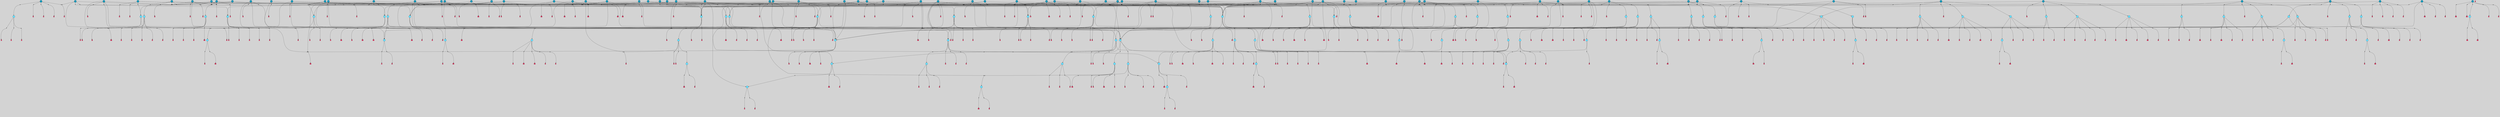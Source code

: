 // File exported with GEGELATI v1.3.1
// On the 2024-04-08 17:26:13
// With the File::TPGGraphDotExporter
digraph{
	graph[pad = "0.212, 0.055" bgcolor = lightgray]
	node[shape=circle style = filled label = ""]
		T7 [fillcolor="#66ddff"]
		T11 [fillcolor="#66ddff"]
		T95 [fillcolor="#1199bb"]
		T129 [fillcolor="#66ddff"]
		T214 [fillcolor="#1199bb"]
		T242 [fillcolor="#66ddff"]
		T305 [fillcolor="#1199bb"]
		T327 [fillcolor="#66ddff"]
		T328 [fillcolor="#66ddff"]
		T329 [fillcolor="#66ddff"]
		T330 [fillcolor="#66ddff"]
		T331 [fillcolor="#66ddff"]
		T332 [fillcolor="#66ddff"]
		T334 [fillcolor="#66ddff"]
		T335 [fillcolor="#66ddff"]
		T336 [fillcolor="#66ddff"]
		T337 [fillcolor="#66ddff"]
		T338 [fillcolor="#66ddff"]
		T581 [fillcolor="#66ddff"]
		T582 [fillcolor="#66ddff"]
		T48 [fillcolor="#66ddff"]
		T584 [fillcolor="#66ddff"]
		T585 [fillcolor="#66ddff"]
		T586 [fillcolor="#66ddff"]
		T587 [fillcolor="#66ddff"]
		T588 [fillcolor="#66ddff"]
		T640 [fillcolor="#66ddff"]
		T641 [fillcolor="#66ddff"]
		T642 [fillcolor="#66ddff"]
		T643 [fillcolor="#66ddff"]
		T684 [fillcolor="#1199bb"]
		T711 [fillcolor="#66ddff"]
		T712 [fillcolor="#66ddff"]
		T718 [fillcolor="#1199bb"]
		T745 [fillcolor="#1199bb"]
		T758 [fillcolor="#1199bb"]
		T763 [fillcolor="#1199bb"]
		T764 [fillcolor="#66ddff"]
		T765 [fillcolor="#66ddff"]
		T766 [fillcolor="#66ddff"]
		T767 [fillcolor="#66ddff"]
		T768 [fillcolor="#66ddff"]
		T769 [fillcolor="#1199bb"]
		T770 [fillcolor="#66ddff"]
		T771 [fillcolor="#66ddff"]
		T772 [fillcolor="#66ddff"]
		T773 [fillcolor="#66ddff"]
		T774 [fillcolor="#66ddff"]
		T807 [fillcolor="#1199bb"]
		T813 [fillcolor="#1199bb"]
		T814 [fillcolor="#66ddff"]
		T815 [fillcolor="#66ddff"]
		T816 [fillcolor="#66ddff"]
		T817 [fillcolor="#66ddff"]
		T818 [fillcolor="#66ddff"]
		T819 [fillcolor="#1199bb"]
		T820 [fillcolor="#66ddff"]
		T821 [fillcolor="#66ddff"]
		T822 [fillcolor="#66ddff"]
		T823 [fillcolor="#66ddff"]
		T824 [fillcolor="#66ddff"]
		T868 [fillcolor="#1199bb"]
		T874 [fillcolor="#1199bb"]
		T889 [fillcolor="#66ddff"]
		T890 [fillcolor="#1199bb"]
		T891 [fillcolor="#66ddff"]
		T892 [fillcolor="#66ddff"]
		T893 [fillcolor="#66ddff"]
		T894 [fillcolor="#66ddff"]
		T895 [fillcolor="#1199bb"]
		T896 [fillcolor="#66ddff"]
		T897 [fillcolor="#66ddff"]
		T898 [fillcolor="#66ddff"]
		T899 [fillcolor="#66ddff"]
		T900 [fillcolor="#66ddff"]
		T910 [fillcolor="#1199bb"]
		T911 [fillcolor="#1199bb"]
		T912 [fillcolor="#1199bb"]
		T915 [fillcolor="#1199bb"]
		T927 [fillcolor="#1199bb"]
		T931 [fillcolor="#1199bb"]
		T932 [fillcolor="#1199bb"]
		T937 [fillcolor="#1199bb"]
		T939 [fillcolor="#1199bb"]
		T956 [fillcolor="#1199bb"]
		T957 [fillcolor="#66ddff"]
		T958 [fillcolor="#66ddff"]
		T959 [fillcolor="#66ddff"]
		T960 [fillcolor="#66ddff"]
		T961 [fillcolor="#66ddff"]
		T962 [fillcolor="#1199bb"]
		T963 [fillcolor="#66ddff"]
		T964 [fillcolor="#66ddff"]
		T965 [fillcolor="#66ddff"]
		T966 [fillcolor="#66ddff"]
		T967 [fillcolor="#66ddff"]
		T968 [fillcolor="#1199bb"]
		T972 [fillcolor="#66ddff"]
		T982 [fillcolor="#1199bb"]
		T946 [fillcolor="#1199bb"]
		T1042 [fillcolor="#1199bb"]
		T1043 [fillcolor="#66ddff"]
		T1044 [fillcolor="#66ddff"]
		T1045 [fillcolor="#66ddff"]
		T1046 [fillcolor="#66ddff"]
		T1047 [fillcolor="#66ddff"]
		T1048 [fillcolor="#1199bb"]
		T1049 [fillcolor="#66ddff"]
		T1050 [fillcolor="#66ddff"]
		T1051 [fillcolor="#66ddff"]
		T691 [fillcolor="#66ddff"]
		T1052 [fillcolor="#66ddff"]
		T1055 [fillcolor="#1199bb"]
		T1059 [fillcolor="#1199bb"]
		T1064 [fillcolor="#66ddff"]
		T1065 [fillcolor="#1199bb"]
		T1071 [fillcolor="#1199bb"]
		T1102 [fillcolor="#1199bb"]
		T1103 [fillcolor="#1199bb"]
		T1104 [fillcolor="#1199bb"]
		T1105 [fillcolor="#1199bb"]
		T1106 [fillcolor="#1199bb"]
		T1107 [fillcolor="#1199bb"]
		T1108 [fillcolor="#1199bb"]
		T1109 [fillcolor="#1199bb"]
		T1110 [fillcolor="#1199bb"]
		T1111 [fillcolor="#1199bb"]
		T1112 [fillcolor="#1199bb"]
		T1113 [fillcolor="#1199bb"]
		T1114 [fillcolor="#1199bb"]
		T1027 [fillcolor="#1199bb"]
		T1117 [fillcolor="#1199bb"]
		T1118 [fillcolor="#1199bb"]
		T1119 [fillcolor="#1199bb"]
		T1120 [fillcolor="#1199bb"]
		T1121 [fillcolor="#1199bb"]
		T1122 [fillcolor="#1199bb"]
		T1124 [fillcolor="#1199bb"]
		T1125 [fillcolor="#1199bb"]
		T1126 [fillcolor="#1199bb"]
		T1127 [fillcolor="#1199bb"]
		T1128 [fillcolor="#1199bb"]
		T1129 [fillcolor="#1199bb"]
		T1130 [fillcolor="#1199bb"]
		T1131 [fillcolor="#1199bb"]
		T1132 [fillcolor="#1199bb"]
		T1133 [fillcolor="#1199bb"]
		T1134 [fillcolor="#1199bb"]
		T1135 [fillcolor="#1199bb"]
		T1136 [fillcolor="#1199bb"]
		T1137 [fillcolor="#1199bb"]
		T1138 [fillcolor="#1199bb"]
		T1139 [fillcolor="#1199bb"]
		T1140 [fillcolor="#1199bb"]
		T1141 [fillcolor="#1199bb"]
		T1142 [fillcolor="#1199bb"]
		T1143 [fillcolor="#1199bb"]
		T1144 [fillcolor="#1199bb"]
		T1145 [fillcolor="#1199bb"]
		P21908 [fillcolor="#cccccc" shape=point] //-3|
		I21908 [shape=box style=invis label="1|6&2|7#0|7&#92;n10|2&0|7#1|3&#92;n9|6&2|7#2|2&#92;n5|3&0|7#0|7&#92;n1|6&2|3#0|0&#92;n2|3&2|3#2|2&#92;n5|1&2|6#0|6&#92;n"]
		P21908 -> I21908[style=invis]
		A15336 [fillcolor="#ff3366" shape=box margin=0.03 width=0 height=0 label="7"]
		T7 -> P21908 -> A15336
		P21909 [fillcolor="#cccccc" shape=point] //5|
		I21909 [shape=box style=invis label="0|5&2|3#0|1&#92;n0|6&2|1#2|4&#92;n6|2&2|6#0|7&#92;n7|4&0|3#0|1&#92;n5|4&0|7#1|6&#92;n9|1&0|5#2|2&#92;n6|3&2|3#1|7&#92;n11|7&2|4#1|6&#92;n2|5&0|1#0|0&#92;n4|7&0|0#0|2&#92;n6|2&0|6#0|0&#92;n2|1&2|6#2|4&#92;n10|0&2|0#1|0&#92;n6|6&2|4#0|6&#92;n"]
		P21909 -> I21909[style=invis]
		A15337 [fillcolor="#ff3366" shape=box margin=0.03 width=0 height=0 label="8"]
		T7 -> P21909 -> A15337
		P21910 [fillcolor="#cccccc" shape=point] //6|
		I21910 [shape=box style=invis label="3|0&2|7#2|2&#92;n3|2&0|4#2|5&#92;n5|1&0|2#1|0&#92;n8|7&0|1#2|0&#92;n8|5&0|3#0|6&#92;n0|2&0|2#2|3&#92;n1|5&2|5#0|5&#92;n5|6&0|6#0|7&#92;n6|7&0|0#2|6&#92;n1|2&2|3#0|0&#92;n7|7&2|3#0|4&#92;n0|7&2|7#0|6&#92;n1|0&2|2#2|7&#92;n4|4&0|1#0|0&#92;n"]
		P21910 -> I21910[style=invis]
		A15338 [fillcolor="#ff3366" shape=box margin=0.03 width=0 height=0 label="11"]
		T11 -> P21910 -> A15338
		P21911 [fillcolor="#cccccc" shape=point] //-4|
		I21911 [shape=box style=invis label="4|1&0|4#2|6&#92;n1|2&2|2#2|0&#92;n1|2&2|0#0|6&#92;n8|4&2|3#2|5&#92;n5|5&2|1#1|0&#92;n"]
		P21911 -> I21911[style=invis]
		A15339 [fillcolor="#ff3366" shape=box margin=0.03 width=0 height=0 label="12"]
		T11 -> P21911 -> A15339
		P21912 [fillcolor="#cccccc" shape=point] //4|
		I21912 [shape=box style=invis label="4|3&0|6#0|3&#92;n5|7&2|3#2|2&#92;n5|6&0|7#1|2&#92;n1|4&2|6#0|3&#92;n8|4&2|1#2|5&#92;n9|5&2|4#1|4&#92;n2|4&0|5#0|7&#92;n10|0&0|6#1|3&#92;n3|0&0|6#0|2&#92;n2|7&2|7#2|6&#92;n5|2&0|5#1|5&#92;n10|4&2|5#1|7&#92;n4|0&0|4#2|4&#92;n11|1&0|4#2|6&#92;n10|6&2|0#1|4&#92;n9|7&0|3#1|4&#92;n4|5&2|7#0|6&#92;n11|5&2|6#2|3&#92;n0|3&0|5#0|1&#92;n"]
		P21912 -> I21912[style=invis]
		A15340 [fillcolor="#ff3366" shape=box margin=0.03 width=0 height=0 label="13"]
		T95 -> P21912 -> A15340
		P21913 [fillcolor="#cccccc" shape=point] //8|
		I21913 [shape=box style=invis label="9|7&0|5#2|5&#92;n3|3&2|3#0|2&#92;n9|5&2|2#1|0&#92;n2|3&0|6#0|3&#92;n4|4&2|5#2|7&#92;n11|3&2|0#1|5&#92;n6|6&2|1#2|2&#92;n4|6&0|1#2|2&#92;n2|5&2|7#2|2&#92;n7|7&2|2#2|3&#92;n6|5&0|3#2|6&#92;n6|7&0|6#0|2&#92;n"]
		P21913 -> I21913[style=invis]
		A15341 [fillcolor="#ff3366" shape=box margin=0.03 width=0 height=0 label="14"]
		T95 -> P21913 -> A15341
		P21914 [fillcolor="#cccccc" shape=point] //2|
		I21914 [shape=box style=invis label="4|1&0|4#2|6&#92;n5|5&2|1#1|0&#92;n1|0&2|0#0|6&#92;n8|4&2|3#2|5&#92;n"]
		P21914 -> I21914[style=invis]
		T95 -> P21914 -> T11
		P21915 [fillcolor="#cccccc" shape=point] //-9|
		I21915 [shape=box style=invis label="2|0&2|0#2|1&#92;n4|4&2|4#2|6&#92;n9|1&0|3#1|7&#92;n5|3&0|2#2|6&#92;n2|7&2|2#2|5&#92;n5|4&2|0#1|6&#92;n3|0&0|7#0|1&#92;n1|3&0|7#0|4&#92;n11|6&2|2#0|7&#92;n7|7&0|0#0|4&#92;n11|0&0|7#1|6&#92;n9|3&2|6#2|7&#92;n"]
		P21915 -> I21915[style=invis]
		A15342 [fillcolor="#ff3366" shape=box margin=0.03 width=0 height=0 label="7"]
		T95 -> P21915 -> A15342
		P21916 [fillcolor="#cccccc" shape=point] //-8|
		I21916 [shape=box style=invis label="7|5&0|4#2|4&#92;n"]
		P21916 -> I21916[style=invis]
		A15343 [fillcolor="#ff3366" shape=box margin=0.03 width=0 height=0 label="3"]
		T95 -> P21916 -> A15343
		P21917 [fillcolor="#cccccc" shape=point] //8|
		I21917 [shape=box style=invis label="9|0&0|1#2|0&#92;n10|1&2|5#1|4&#92;n8|2&2|6#0|4&#92;n2|4&2|5#2|3&#92;n4|2&2|2#0|2&#92;n7|5&0|2#0|0&#92;n8|2&2|1#1|3&#92;n8|7&0|7#2|1&#92;n1|1&0|0#0|7&#92;n5|6&2|5#1|0&#92;n6|6&2|5#0|0&#92;n11|4&0|3#2|6&#92;n4|2&2|4#0|7&#92;n5|6&0|1#2|0&#92;n11|3&0|2#0|7&#92;n"]
		P21917 -> I21917[style=invis]
		A15344 [fillcolor="#ff3366" shape=box margin=0.03 width=0 height=0 label="6"]
		T129 -> P21917 -> A15344
		P21918 [fillcolor="#cccccc" shape=point] //5|
		I21918 [shape=box style=invis label="3|0&2|0#0|1&#92;n3|0&0|7#0|1&#92;n5|3&0|2#2|6&#92;n4|4&2|4#2|6&#92;n11|2&0|7#1|6&#92;n2|7&2|2#2|5&#92;n9|3&2|6#2|7&#92;n7|7&0|0#0|4&#92;n6|1&2|4#2|3&#92;n5|4&2|0#1|6&#92;n1|3&0|7#0|4&#92;n"]
		P21918 -> I21918[style=invis]
		A15345 [fillcolor="#ff3366" shape=box margin=0.03 width=0 height=0 label="7"]
		T129 -> P21918 -> A15345
		P21919 [fillcolor="#cccccc" shape=point] //10|
		I21919 [shape=box style=invis label="4|5&2|7#2|1&#92;n1|7&2|3#0|6&#92;n3|5&2|2#0|3&#92;n10|3&0|7#1|4&#92;n7|1&0|4#2|6&#92;n10|2&0|3#1|7&#92;n9|5&2|0#0|4&#92;n4|0&0|3#2|7&#92;n11|4&2|6#1|2&#92;n5|4&2|7#0|2&#92;n2|6&2|4#0|0&#92;n6|5&0|7#2|1&#92;n5|3&2|3#1|6&#92;n10|7&2|0#1|2&#92;n"]
		P21919 -> I21919[style=invis]
		A15346 [fillcolor="#ff3366" shape=box margin=0.03 width=0 height=0 label="5"]
		T129 -> P21919 -> A15346
		P21920 [fillcolor="#cccccc" shape=point] //5|
		I21920 [shape=box style=invis label="9|4&2|3#1|3&#92;n0|4&2|4#0|5&#92;n6|1&2|6#2|5&#92;n4|0&0|5#2|0&#92;n"]
		P21920 -> I21920[style=invis]
		A15347 [fillcolor="#ff3366" shape=box margin=0.03 width=0 height=0 label="7"]
		T129 -> P21920 -> A15347
		P21921 [fillcolor="#cccccc" shape=point] //6|
		I21921 [shape=box style=invis label="9|4&2|7#0|6&#92;n8|4&0|1#1|0&#92;n1|3&0|0#2|1&#92;n2|4&0|6#2|2&#92;n5|1&2|5#0|7&#92;n3|0&0|3#2|6&#92;n2|2&2|6#0|2&#92;n8|4&0|4#2|2&#92;n5|1&2|4#0|3&#92;n9|4&0|6#0|6&#92;n5|0&2|2#1|5&#92;n11|7&0|0#1|1&#92;n0|4&0|3#0|3&#92;n7|7&2|4#2|5&#92;n1|5&0|1#2|1&#92;n"]
		P21921 -> I21921[style=invis]
		A15348 [fillcolor="#ff3366" shape=box margin=0.03 width=0 height=0 label="1"]
		T129 -> P21921 -> A15348
		P21922 [fillcolor="#cccccc" shape=point] //6|
		I21922 [shape=box style=invis label="9|4&2|7#0|6&#92;n8|4&0|1#1|0&#92;n1|3&0|0#2|1&#92;n2|4&0|6#2|2&#92;n5|1&2|5#0|7&#92;n3|0&0|3#2|6&#92;n2|2&2|6#0|2&#92;n8|4&0|4#2|2&#92;n5|1&2|4#0|3&#92;n9|4&0|6#0|6&#92;n5|0&2|2#1|5&#92;n11|7&0|0#1|1&#92;n0|4&0|3#0|3&#92;n7|7&2|4#2|5&#92;n1|5&0|1#2|1&#92;n"]
		P21922 -> I21922[style=invis]
		A15349 [fillcolor="#ff3366" shape=box margin=0.03 width=0 height=0 label="1"]
		T214 -> P21922 -> A15349
		P21923 [fillcolor="#cccccc" shape=point] //10|
		I21923 [shape=box style=invis label="4|5&2|7#2|1&#92;n1|7&2|3#0|6&#92;n3|5&2|2#0|3&#92;n10|3&0|7#1|4&#92;n7|1&0|4#2|6&#92;n10|2&0|3#1|7&#92;n9|5&2|0#0|4&#92;n4|0&0|3#2|7&#92;n11|4&2|6#1|2&#92;n5|4&2|7#0|2&#92;n2|6&2|4#0|0&#92;n6|5&0|7#2|1&#92;n5|3&2|3#1|6&#92;n10|7&2|0#1|2&#92;n"]
		P21923 -> I21923[style=invis]
		A15350 [fillcolor="#ff3366" shape=box margin=0.03 width=0 height=0 label="5"]
		T214 -> P21923 -> A15350
		P21924 [fillcolor="#cccccc" shape=point] //5|
		I21924 [shape=box style=invis label="3|0&2|0#0|1&#92;n3|0&0|7#0|1&#92;n5|3&0|2#2|6&#92;n4|4&2|4#2|6&#92;n11|2&0|7#1|6&#92;n2|7&2|2#2|5&#92;n9|3&2|6#2|7&#92;n7|7&0|0#0|4&#92;n6|1&2|4#2|3&#92;n5|4&2|0#1|6&#92;n1|3&0|7#0|4&#92;n"]
		P21924 -> I21924[style=invis]
		A15351 [fillcolor="#ff3366" shape=box margin=0.03 width=0 height=0 label="7"]
		T214 -> P21924 -> A15351
		P21925 [fillcolor="#cccccc" shape=point] //8|
		I21925 [shape=box style=invis label="9|0&0|1#2|0&#92;n10|1&2|5#1|4&#92;n8|2&2|6#0|4&#92;n2|4&2|5#2|3&#92;n4|2&2|2#0|2&#92;n7|5&0|2#0|0&#92;n8|2&2|1#1|3&#92;n8|7&0|7#2|1&#92;n1|1&0|0#0|7&#92;n5|6&2|5#1|0&#92;n6|6&2|5#0|0&#92;n11|4&0|3#2|6&#92;n4|2&2|4#0|7&#92;n5|6&0|1#2|0&#92;n11|3&0|2#0|7&#92;n"]
		P21925 -> I21925[style=invis]
		A15352 [fillcolor="#ff3366" shape=box margin=0.03 width=0 height=0 label="6"]
		T214 -> P21925 -> A15352
		P21926 [fillcolor="#cccccc" shape=point] //5|
		I21926 [shape=box style=invis label="9|4&2|3#1|3&#92;n0|4&2|4#0|5&#92;n6|1&2|6#2|5&#92;n4|0&0|5#2|0&#92;n"]
		P21926 -> I21926[style=invis]
		A15353 [fillcolor="#ff3366" shape=box margin=0.03 width=0 height=0 label="7"]
		T214 -> P21926 -> A15353
		P21927 [fillcolor="#cccccc" shape=point] //5|
		I21927 [shape=box style=invis label="1|6&2|7#0|7&#92;n9|2&2|7#2|2&#92;n10|2&0|7#1|3&#92;n5|3&0|7#0|7&#92;n7|0&2|7#2|2&#92;n1|6&2|3#0|0&#92;n2|3&2|3#2|2&#92;n"]
		P21927 -> I21927[style=invis]
		A15354 [fillcolor="#ff3366" shape=box margin=0.03 width=0 height=0 label="7"]
		T242 -> P21927 -> A15354
		P21928 [fillcolor="#cccccc" shape=point] //-8|
		I21928 [shape=box style=invis label="7|5&0|2#2|1&#92;n1|0&2|6#0|0&#92;n7|1&2|6#1|1&#92;n8|7&0|3#1|6&#92;n3|7&2|3#2|4&#92;n"]
		P21928 -> I21928[style=invis]
		A15355 [fillcolor="#ff3366" shape=box margin=0.03 width=0 height=0 label="2"]
		T242 -> P21928 -> A15355
		P21929 [fillcolor="#cccccc" shape=point] //-3|
		I21929 [shape=box style=invis label="1|1&2|1#0|1&#92;n1|4&0|0#2|4&#92;n11|0&2|3#0|2&#92;n11|6&0|4#0|1&#92;n5|2&0|6#1|5&#92;n3|7&2|6#2|7&#92;n7|7&0|1#2|1&#92;n9|5&2|2#2|0&#92;n6|5&2|6#1|4&#92;n0|7&0|5#2|4&#92;n8|1&0|0#2|3&#92;n0|5&0|3#0|5&#92;n2|0&2|4#0|5&#92;n7|5&2|7#1|3&#92;n8|3&0|0#1|2&#92;n"]
		P21929 -> I21929[style=invis]
		A15356 [fillcolor="#ff3366" shape=box margin=0.03 width=0 height=0 label="1"]
		T242 -> P21929 -> A15356
		P21930 [fillcolor="#cccccc" shape=point] //7|
		I21930 [shape=box style=invis label="7|0&2|1#2|0&#92;n9|7&2|1#1|7&#92;n8|2&0|1#1|0&#92;n6|6&0|2#1|1&#92;n2|2&0|5#0|0&#92;n5|7&0|0#2|1&#92;n5|1&2|5#1|5&#92;n4|7&2|4#2|3&#92;n10|5&2|2#1|5&#92;n1|3&2|2#2|0&#92;n10|2&2|6#1|5&#92;n"]
		P21930 -> I21930[style=invis]
		A15357 [fillcolor="#ff3366" shape=box margin=0.03 width=0 height=0 label="1"]
		T305 -> P21930 -> A15357
		P21931 [fillcolor="#cccccc" shape=point] //4|
		I21931 [shape=box style=invis label="7|1&2|6#1|3&#92;n10|1&0|3#1|6&#92;n8|5&2|3#2|1&#92;n11|5&0|0#2|6&#92;n4|1&0|6#0|0&#92;n11|1&0|2#0|3&#92;n2|0&2|1#0|7&#92;n"]
		P21931 -> I21931[style=invis]
		A15358 [fillcolor="#ff3366" shape=box margin=0.03 width=0 height=0 label="2"]
		T305 -> P21931 -> A15358
		P21932 [fillcolor="#cccccc" shape=point] //2|
		I21932 [shape=box style=invis label="10|4&0|5#1|0&#92;n8|1&0|7#1|4&#92;n3|0&2|3#0|1&#92;n0|3&0|3#0|2&#92;n"]
		P21932 -> I21932[style=invis]
		T305 -> P21932 -> T242
		P21933 [fillcolor="#cccccc" shape=point] //6|
		I21933 [shape=box style=invis label="10|4&2|6#1|2&#92;n8|4&0|1#1|0&#92;n0|4&2|6#0|0&#92;n8|4&2|5#2|1&#92;n7|5&2|5#1|0&#92;n3|6&0|6#2|2&#92;n1|7&0|7#0|5&#92;n2|0&0|7#2|4&#92;n2|6&2|2#0|0&#92;n0|7&2|7#0|7&#92;n11|6&0|4#2|2&#92;n5|5&0|0#0|1&#92;n10|1&0|0#1|0&#92;n7|3&0|1#2|5&#92;n9|2&2|7#1|5&#92;n9|4&2|6#2|7&#92;n1|6&2|4#2|2&#92;n3|3&2|2#0|7&#92;n1|6&2|0#0|0&#92;n6|4&2|6#1|0&#92;n"]
		P21933 -> I21933[style=invis]
		A15359 [fillcolor="#ff3366" shape=box margin=0.03 width=0 height=0 label="1"]
		T305 -> P21933 -> A15359
		P21934 [fillcolor="#cccccc" shape=point] //9|
		I21934 [shape=box style=invis label="0|6&2|1#2|3&#92;n7|4&0|3#0|1&#92;n0|5&2|3#0|1&#92;n9|1&0|5#2|2&#92;n6|6&2|3#1|7&#92;n11|7&2|4#1|6&#92;n2|5&0|1#0|0&#92;n7|5&2|3#1|1&#92;n5|4&0|7#1|6&#92;n4|7&0|0#0|2&#92;n2|1&2|6#2|4&#92;n10|0&2|7#1|0&#92;n6|6&2|4#0|6&#92;n"]
		P21934 -> I21934[style=invis]
		A15360 [fillcolor="#ff3366" shape=box margin=0.03 width=0 height=0 label="8"]
		T305 -> P21934 -> A15360
		P21935 [fillcolor="#cccccc" shape=point] //-4|
		I21935 [shape=box style=invis label="4|1&0|4#2|6&#92;n1|2&2|2#2|0&#92;n1|2&2|0#0|6&#92;n8|4&2|3#2|5&#92;n5|5&2|1#1|0&#92;n"]
		P21935 -> I21935[style=invis]
		A15361 [fillcolor="#ff3366" shape=box margin=0.03 width=0 height=0 label="12"]
		T330 -> P21935 -> A15361
		P21936 [fillcolor="#cccccc" shape=point] //6|
		I21936 [shape=box style=invis label="3|0&2|7#2|2&#92;n3|2&0|4#2|5&#92;n5|1&0|2#1|0&#92;n8|7&0|1#2|0&#92;n8|5&0|3#0|6&#92;n0|2&0|2#2|3&#92;n1|5&2|5#0|5&#92;n5|6&0|6#0|7&#92;n6|7&0|0#2|6&#92;n1|2&2|3#0|0&#92;n7|7&2|3#0|4&#92;n0|7&2|7#0|6&#92;n1|0&2|2#2|7&#92;n4|4&0|1#0|0&#92;n"]
		P21936 -> I21936[style=invis]
		A15362 [fillcolor="#ff3366" shape=box margin=0.03 width=0 height=0 label="11"]
		T330 -> P21936 -> A15362
		P21937 [fillcolor="#cccccc" shape=point] //-3|
		I21937 [shape=box style=invis label="8|1&2|3#0|5&#92;n0|6&0|5#0|5&#92;n3|7&2|1#0|6&#92;n3|5&0|1#0|0&#92;n9|5&2|0#0|4&#92;n3|5&0|2#0|3&#92;n10|6&2|4#1|0&#92;n9|4&2|7#2|6&#92;n1|7&2|5#2|2&#92;n"]
		P21937 -> I21937[style=invis]
		A15363 [fillcolor="#ff3366" shape=box margin=0.03 width=0 height=0 label="5"]
		T332 -> P21937 -> A15363
		P21938 [fillcolor="#cccccc" shape=point] //-2|
		I21938 [shape=box style=invis label="11|7&2|0#1|7&#92;n4|3&0|1#2|5&#92;n0|4&2|4#2|7&#92;n1|6&0|0#0|4&#92;n4|0&0|0#0|5&#92;n0|6&2|3#2|0&#92;n9|6&2|5#1|3&#92;n0|7&2|1#2|5&#92;n4|4&0|5#0|1&#92;n10|4&0|0#1|0&#92;n"]
		P21938 -> I21938[style=invis]
		A15364 [fillcolor="#ff3366" shape=box margin=0.03 width=0 height=0 label="12"]
		T328 -> P21938 -> A15364
		P21939 [fillcolor="#cccccc" shape=point] //-3|
		I21939 [shape=box style=invis label="1|6&2|7#0|7&#92;n10|2&0|7#1|3&#92;n9|6&2|7#2|2&#92;n5|3&0|7#0|7&#92;n1|6&2|3#0|0&#92;n2|3&2|3#2|2&#92;n5|1&2|6#0|6&#92;n"]
		P21939 -> I21939[style=invis]
		A15365 [fillcolor="#ff3366" shape=box margin=0.03 width=0 height=0 label="7"]
		T331 -> P21939 -> A15365
		P21940 [fillcolor="#cccccc" shape=point] //-3|
		I21940 [shape=box style=invis label="7|2&2|4#0|2&#92;n4|1&2|6#0|1&#92;n11|6&0|4#0|1&#92;n7|1&0|0#2|6&#92;n6|2&0|1#0|7&#92;n10|3&2|7#1|4&#92;n3|5&2|3#0|1&#92;n4|4&2|5#0|2&#92;n4|6&0|4#2|7&#92;n2|5&0|5#0|2&#92;n10|0&2|3#1|4&#92;n0|1&2|7#0|6&#92;n7|6&0|3#2|6&#92;n1|3&0|6#2|0&#92;n5|3&0|6#0|6&#92;n1|4&2|5#2|3&#92;n1|6&2|0#0|5&#92;n9|2&0|3#2|7&#92;n7|1&2|2#2|5&#92;n"]
		P21940 -> I21940[style=invis]
		T328 -> P21940 -> T329
		P21941 [fillcolor="#cccccc" shape=point] //-3|
		I21941 [shape=box style=invis label="3|7&0|0#0|2&#92;n11|5&0|1#1|1&#92;n4|1&0|6#2|6&#92;n4|0&0|1#0|5&#92;n"]
		P21941 -> I21941[style=invis]
		T329 -> P21941 -> T327
		P21942 [fillcolor="#cccccc" shape=point] //1|
		I21942 [shape=box style=invis label="5|1&0|6#2|7&#92;n2|4&0|4#2|2&#92;n0|6&0|5#0|4&#92;n10|6&2|5#1|6&#92;n9|3&0|1#1|7&#92;n10|3&2|2#1|0&#92;n5|0&0|0#2|1&#92;n11|3&2|3#1|5&#92;n10|3&0|1#1|0&#92;n2|4&0|1#0|1&#92;n0|2&0|3#2|4&#92;n9|2&2|1#2|5&#92;n11|7&2|6#2|6&#92;n"]
		P21942 -> I21942[style=invis]
		T327 -> P21942 -> T331
		P21943 [fillcolor="#cccccc" shape=point] //5|
		I21943 [shape=box style=invis label="10|4&2|6#1|2&#92;n8|4&0|1#1|0&#92;n0|4&2|6#0|0&#92;n8|4&2|5#2|1&#92;n7|5&2|5#1|0&#92;n3|6&0|6#2|2&#92;n1|7&0|7#0|5&#92;n2|0&0|7#2|4&#92;n9|4&2|6#2|7&#92;n2|6&2|2#0|0&#92;n11|7&2|7#0|7&#92;n5|5&0|0#0|1&#92;n10|1&0|0#1|0&#92;n7|3&0|1#2|5&#92;n9|2&2|7#1|5&#92;n9|0&2|5#1|2&#92;n1|6&2|4#2|2&#92;n3|3&2|2#0|7&#92;n1|6&2|0#0|0&#92;n6|4&2|6#1|0&#92;n"]
		P21943 -> I21943[style=invis]
		A15366 [fillcolor="#ff3366" shape=box margin=0.03 width=0 height=0 label="1"]
		T329 -> P21943 -> A15366
		P21944 [fillcolor="#cccccc" shape=point] //5|
		I21944 [shape=box style=invis label="0|5&2|3#0|1&#92;n0|6&2|1#2|4&#92;n6|2&2|6#0|7&#92;n7|4&0|3#0|1&#92;n5|4&0|7#1|6&#92;n9|1&0|5#2|2&#92;n6|3&2|3#1|7&#92;n11|7&2|4#1|6&#92;n2|5&0|1#0|0&#92;n4|7&0|0#0|2&#92;n6|2&0|6#0|0&#92;n2|1&2|6#2|4&#92;n10|0&2|0#1|0&#92;n6|6&2|4#0|6&#92;n"]
		P21944 -> I21944[style=invis]
		A15367 [fillcolor="#ff3366" shape=box margin=0.03 width=0 height=0 label="8"]
		T331 -> P21944 -> A15367
		P21945 [fillcolor="#cccccc" shape=point] //-2|
		I21945 [shape=box style=invis label="4|1&0|4#0|3&#92;n4|2&0|5#2|0&#92;n5|5&2|6#0|5&#92;n1|4&0|1#0|2&#92;n6|3&2|7#1|5&#92;n0|4&2|0#0|3&#92;n8|5&2|5#1|2&#92;n10|7&2|7#1|1&#92;n3|4&0|0#2|1&#92;n3|6&2|5#2|5&#92;n8|3&0|1#0|7&#92;n10|0&2|7#1|3&#92;n4|1&2|4#0|1&#92;n9|3&2|0#0|4&#92;n3|6&2|0#0|4&#92;n1|2&0|6#2|1&#92;n4|0&2|1#2|2&#92;n"]
		P21945 -> I21945[style=invis]
		A15368 [fillcolor="#ff3366" shape=box margin=0.03 width=0 height=0 label="14"]
		T327 -> P21945 -> A15368
		P21946 [fillcolor="#cccccc" shape=point] //5|
		I21946 [shape=box style=invis label="8|1&2|6#0|6&#92;n3|0&0|7#0|1&#92;n11|3&0|2#2|6&#92;n4|4&2|4#2|6&#92;n11|2&0|7#1|6&#92;n2|7&2|2#2|5&#92;n7|7&0|0#0|4&#92;n6|1&2|4#2|3&#92;n5|4&2|0#1|6&#92;n3|0&2|0#0|1&#92;n1|3&0|7#0|4&#92;n"]
		P21946 -> I21946[style=invis]
		A15369 [fillcolor="#ff3366" shape=box margin=0.03 width=0 height=0 label="7"]
		T329 -> P21946 -> A15369
		P21947 [fillcolor="#cccccc" shape=point] //5|
		I21947 [shape=box style=invis label="3|0&2|0#0|1&#92;n3|0&0|7#0|1&#92;n5|3&0|2#2|6&#92;n4|4&2|4#2|6&#92;n11|2&0|7#1|6&#92;n2|7&2|2#2|5&#92;n9|3&2|6#2|7&#92;n7|7&0|0#0|4&#92;n6|1&2|4#2|3&#92;n5|4&2|0#1|6&#92;n1|3&0|7#0|4&#92;n"]
		P21947 -> I21947[style=invis]
		A15370 [fillcolor="#ff3366" shape=box margin=0.03 width=0 height=0 label="7"]
		T327 -> P21947 -> A15370
		P21948 [fillcolor="#cccccc" shape=point] //2|
		I21948 [shape=box style=invis label="4|1&0|4#2|6&#92;n5|5&2|1#1|0&#92;n1|0&2|0#0|6&#92;n8|4&2|3#2|5&#92;n"]
		P21948 -> I21948[style=invis]
		T328 -> P21948 -> T330
		P21949 [fillcolor="#cccccc" shape=point] //0|
		I21949 [shape=box style=invis label="2|5&0|1#0|6&#92;n6|1&2|2#2|7&#92;n8|0&0|3#1|4&#92;n4|3&2|5#2|4&#92;n8|1&2|4#0|0&#92;n6|6&0|1#2|6&#92;n11|7&2|4#2|5&#92;n6|2&2|4#0|2&#92;n8|5&2|4#2|4&#92;n2|1&2|1#2|2&#92;n2|7&2|5#2|6&#92;n9|7&0|5#0|4&#92;n1|2&0|5#2|6&#92;n4|2&2|3#2|7&#92;n3|3&2|1#0|2&#92;n"]
		P21949 -> I21949[style=invis]
		A15371 [fillcolor="#ff3366" shape=box margin=0.03 width=0 height=0 label="5"]
		T332 -> P21949 -> A15371
		P21950 [fillcolor="#cccccc" shape=point] //7|
		I21950 [shape=box style=invis label="7|0&2|1#2|0&#92;n9|7&2|1#1|7&#92;n8|2&0|1#1|0&#92;n6|6&0|2#1|1&#92;n2|2&0|5#0|0&#92;n5|7&0|0#2|1&#92;n5|1&2|5#1|5&#92;n4|7&2|4#2|3&#92;n10|5&2|2#1|5&#92;n1|3&2|2#2|0&#92;n10|2&2|6#1|5&#92;n"]
		P21950 -> I21950[style=invis]
		A15372 [fillcolor="#ff3366" shape=box margin=0.03 width=0 height=0 label="1"]
		T329 -> P21950 -> A15372
		P21951 [fillcolor="#cccccc" shape=point] //7|
		I21951 [shape=box style=invis label="6|1&2|6#2|7&#92;n7|0&2|4#2|3&#92;n3|3&0|7#0|6&#92;n5|4&0|2#2|4&#92;n8|5&2|6#2|7&#92;n0|0&2|3#0|3&#92;n5|4&2|4#2|6&#92;n"]
		P21951 -> I21951[style=invis]
		T329 -> P21951 -> T332
		P21952 [fillcolor="#cccccc" shape=point] //7|
		I21952 [shape=box style=invis label="0|2&2|4#2|6&#92;n5|3&0|6#0|1&#92;n4|7&2|6#0|5&#92;n7|6&0|7#0|5&#92;n10|7&2|2#1|1&#92;n"]
		P21952 -> I21952[style=invis]
		A15373 [fillcolor="#ff3366" shape=box margin=0.03 width=0 height=0 label="4"]
		T332 -> P21952 -> A15373
		P21953 [fillcolor="#cccccc" shape=point] //-4|
		I21953 [shape=box style=invis label="4|1&0|4#2|6&#92;n1|2&2|2#2|0&#92;n1|2&2|0#0|6&#92;n8|4&2|3#2|5&#92;n5|5&2|1#1|0&#92;n"]
		P21953 -> I21953[style=invis]
		A15374 [fillcolor="#ff3366" shape=box margin=0.03 width=0 height=0 label="12"]
		T338 -> P21953 -> A15374
		P21954 [fillcolor="#cccccc" shape=point] //6|
		I21954 [shape=box style=invis label="3|0&2|7#2|2&#92;n3|2&0|4#2|5&#92;n5|1&0|2#1|0&#92;n8|7&0|1#2|0&#92;n8|5&0|3#0|6&#92;n0|2&0|2#2|3&#92;n1|5&2|5#0|5&#92;n5|6&0|6#0|7&#92;n6|7&0|0#2|6&#92;n1|2&2|3#0|0&#92;n7|7&2|3#0|4&#92;n0|7&2|7#0|6&#92;n1|0&2|2#2|7&#92;n4|4&0|1#0|0&#92;n"]
		P21954 -> I21954[style=invis]
		A15375 [fillcolor="#ff3366" shape=box margin=0.03 width=0 height=0 label="11"]
		T338 -> P21954 -> A15375
		P21955 [fillcolor="#cccccc" shape=point] //-3|
		I21955 [shape=box style=invis label="8|1&2|3#0|5&#92;n0|6&0|5#0|5&#92;n3|7&2|1#0|6&#92;n3|5&0|1#0|0&#92;n9|5&2|0#0|4&#92;n3|5&0|2#0|3&#92;n10|6&2|4#1|0&#92;n9|4&2|7#2|6&#92;n1|7&2|5#2|2&#92;n"]
		P21955 -> I21955[style=invis]
		A15376 [fillcolor="#ff3366" shape=box margin=0.03 width=0 height=0 label="5"]
		T337 -> P21955 -> A15376
		P21956 [fillcolor="#cccccc" shape=point] //7|
		I21956 [shape=box style=invis label="7|0&2|1#2|0&#92;n9|7&2|1#1|7&#92;n8|2&0|1#1|0&#92;n6|6&0|2#1|1&#92;n2|2&0|5#0|0&#92;n5|7&0|0#2|1&#92;n5|1&2|5#1|5&#92;n4|7&2|4#2|3&#92;n10|5&2|2#1|5&#92;n1|3&2|2#2|0&#92;n10|2&2|6#1|5&#92;n"]
		P21956 -> I21956[style=invis]
		A15377 [fillcolor="#ff3366" shape=box margin=0.03 width=0 height=0 label="1"]
		T335 -> P21956 -> A15377
		P21957 [fillcolor="#cccccc" shape=point] //7|
		I21957 [shape=box style=invis label="6|1&2|6#2|7&#92;n7|0&2|4#2|3&#92;n3|3&0|7#0|6&#92;n5|4&0|2#2|4&#92;n8|5&2|6#2|7&#92;n0|0&2|3#0|3&#92;n5|4&2|4#2|6&#92;n"]
		P21957 -> I21957[style=invis]
		T335 -> P21957 -> T337
		P21958 [fillcolor="#cccccc" shape=point] //0|
		I21958 [shape=box style=invis label="2|5&0|1#0|6&#92;n6|1&2|2#2|7&#92;n8|0&0|3#1|4&#92;n4|3&2|5#2|4&#92;n8|1&2|4#0|0&#92;n6|6&0|1#2|6&#92;n11|7&2|4#2|5&#92;n6|2&2|4#0|2&#92;n8|5&2|4#2|4&#92;n2|1&2|1#2|2&#92;n2|7&2|5#2|6&#92;n9|7&0|5#0|4&#92;n1|2&0|5#2|6&#92;n4|2&2|3#2|7&#92;n3|3&2|1#0|2&#92;n"]
		P21958 -> I21958[style=invis]
		A15378 [fillcolor="#ff3366" shape=box margin=0.03 width=0 height=0 label="5"]
		T337 -> P21958 -> A15378
		P21959 [fillcolor="#cccccc" shape=point] //-3|
		I21959 [shape=box style=invis label="3|7&0|0#0|2&#92;n11|5&0|1#1|1&#92;n4|1&0|6#2|6&#92;n4|0&0|1#0|5&#92;n"]
		P21959 -> I21959[style=invis]
		T335 -> P21959 -> T334
		P21960 [fillcolor="#cccccc" shape=point] //-3|
		I21960 [shape=box style=invis label="1|6&2|7#0|7&#92;n10|2&0|7#1|3&#92;n9|6&2|7#2|2&#92;n5|3&0|7#0|7&#92;n1|6&2|3#0|0&#92;n2|3&2|3#2|2&#92;n5|1&2|6#0|6&#92;n"]
		P21960 -> I21960[style=invis]
		A15379 [fillcolor="#ff3366" shape=box margin=0.03 width=0 height=0 label="7"]
		T336 -> P21960 -> A15379
		P21961 [fillcolor="#cccccc" shape=point] //1|
		I21961 [shape=box style=invis label="5|1&0|6#2|7&#92;n2|4&0|4#2|2&#92;n0|6&0|5#0|4&#92;n10|6&2|5#1|6&#92;n9|3&0|1#1|7&#92;n10|3&2|2#1|0&#92;n5|0&0|0#2|1&#92;n11|3&2|3#1|5&#92;n10|3&0|1#1|0&#92;n2|4&0|1#0|1&#92;n0|2&0|3#2|4&#92;n9|2&2|1#2|5&#92;n11|7&2|6#2|6&#92;n"]
		P21961 -> I21961[style=invis]
		T334 -> P21961 -> T336
		P21962 [fillcolor="#cccccc" shape=point] //5|
		I21962 [shape=box style=invis label="8|1&2|6#0|6&#92;n3|0&0|7#0|1&#92;n11|3&0|2#2|6&#92;n4|4&2|4#2|6&#92;n11|2&0|7#1|6&#92;n2|7&2|2#2|5&#92;n7|7&0|0#0|4&#92;n6|1&2|4#2|3&#92;n5|4&2|0#1|6&#92;n3|0&2|0#0|1&#92;n1|3&0|7#0|4&#92;n"]
		P21962 -> I21962[style=invis]
		A15380 [fillcolor="#ff3366" shape=box margin=0.03 width=0 height=0 label="7"]
		T335 -> P21962 -> A15380
		P21963 [fillcolor="#cccccc" shape=point] //5|
		I21963 [shape=box style=invis label="0|5&2|3#0|1&#92;n0|6&2|1#2|4&#92;n6|2&2|6#0|7&#92;n7|4&0|3#0|1&#92;n5|4&0|7#1|6&#92;n9|1&0|5#2|2&#92;n6|3&2|3#1|7&#92;n11|7&2|4#1|6&#92;n2|5&0|1#0|0&#92;n4|7&0|0#0|2&#92;n6|2&0|6#0|0&#92;n2|1&2|6#2|4&#92;n10|0&2|0#1|0&#92;n6|6&2|4#0|6&#92;n"]
		P21963 -> I21963[style=invis]
		A15381 [fillcolor="#ff3366" shape=box margin=0.03 width=0 height=0 label="8"]
		T336 -> P21963 -> A15381
		P21964 [fillcolor="#cccccc" shape=point] //5|
		I21964 [shape=box style=invis label="3|0&2|0#0|1&#92;n3|0&0|7#0|1&#92;n5|3&0|2#2|6&#92;n4|4&2|4#2|6&#92;n11|2&0|7#1|6&#92;n2|7&2|2#2|5&#92;n9|3&2|6#2|7&#92;n7|7&0|0#0|4&#92;n6|1&2|4#2|3&#92;n5|4&2|0#1|6&#92;n1|3&0|7#0|4&#92;n"]
		P21964 -> I21964[style=invis]
		A15382 [fillcolor="#ff3366" shape=box margin=0.03 width=0 height=0 label="7"]
		T334 -> P21964 -> A15382
		P21965 [fillcolor="#cccccc" shape=point] //-2|
		I21965 [shape=box style=invis label="4|1&0|4#0|3&#92;n4|2&0|5#2|0&#92;n5|5&2|6#0|5&#92;n1|4&0|1#0|2&#92;n6|3&2|7#1|5&#92;n0|4&2|0#0|3&#92;n8|5&2|5#1|2&#92;n10|7&2|7#1|1&#92;n3|4&0|0#2|1&#92;n3|6&2|5#2|5&#92;n8|3&0|1#0|7&#92;n10|0&2|7#1|3&#92;n4|1&2|4#0|1&#92;n9|3&2|0#0|4&#92;n3|6&2|0#0|4&#92;n1|2&0|6#2|1&#92;n4|0&2|1#2|2&#92;n"]
		P21965 -> I21965[style=invis]
		A15383 [fillcolor="#ff3366" shape=box margin=0.03 width=0 height=0 label="14"]
		T334 -> P21965 -> A15383
		P21966 [fillcolor="#cccccc" shape=point] //5|
		I21966 [shape=box style=invis label="10|4&2|6#1|2&#92;n8|4&0|1#1|0&#92;n0|4&2|6#0|0&#92;n8|4&2|5#2|1&#92;n7|5&2|5#1|0&#92;n3|6&0|6#2|2&#92;n1|7&0|7#0|5&#92;n2|0&0|7#2|4&#92;n9|4&2|6#2|7&#92;n2|6&2|2#0|0&#92;n11|7&2|7#0|7&#92;n5|5&0|0#0|1&#92;n10|1&0|0#1|0&#92;n7|3&0|1#2|5&#92;n9|2&2|7#1|5&#92;n9|0&2|5#1|2&#92;n1|6&2|4#2|2&#92;n3|3&2|2#0|7&#92;n1|6&2|0#0|0&#92;n6|4&2|6#1|0&#92;n"]
		P21966 -> I21966[style=invis]
		A15384 [fillcolor="#ff3366" shape=box margin=0.03 width=0 height=0 label="1"]
		T335 -> P21966 -> A15384
		P21967 [fillcolor="#cccccc" shape=point] //7|
		I21967 [shape=box style=invis label="0|2&2|4#2|6&#92;n5|3&0|6#0|1&#92;n4|7&2|6#0|5&#92;n7|6&0|7#0|5&#92;n10|7&2|2#1|1&#92;n"]
		P21967 -> I21967[style=invis]
		A15385 [fillcolor="#ff3366" shape=box margin=0.03 width=0 height=0 label="4"]
		T337 -> P21967 -> A15385
		P21968 [fillcolor="#cccccc" shape=point] //0|
		I21968 [shape=box style=invis label="2|5&0|1#0|6&#92;n6|1&2|2#2|7&#92;n8|0&0|3#1|4&#92;n4|3&2|5#2|4&#92;n8|1&2|4#0|0&#92;n6|6&0|1#2|6&#92;n11|7&2|4#2|5&#92;n6|2&2|4#0|2&#92;n8|5&2|4#2|4&#92;n2|1&2|1#2|2&#92;n2|7&2|5#2|6&#92;n9|7&0|5#0|4&#92;n1|2&0|5#2|6&#92;n4|2&2|3#2|7&#92;n3|3&2|1#0|2&#92;n"]
		P21968 -> I21968[style=invis]
		A15386 [fillcolor="#ff3366" shape=box margin=0.03 width=0 height=0 label="5"]
		T48 -> P21968 -> A15386
		P21969 [fillcolor="#cccccc" shape=point] //-1|
		I21969 [shape=box style=invis label="6|4&0|4#2|4&#92;n4|5&2|5#2|4&#92;n9|7&2|5#0|3&#92;n3|7&2|6#0|6&#92;n8|7&0|6#0|4&#92;n2|1&2|0#0|1&#92;n8|6&0|0#2|5&#92;n2|1&0|2#0|3&#92;n6|1&0|7#2|6&#92;n6|3&0|1#1|6&#92;n5|4&2|7#0|4&#92;n0|7&0|4#2|0&#92;n11|0&2|0#2|5&#92;n3|7&2|0#2|7&#92;n8|3&2|7#1|4&#92;n5|7&0|6#0|4&#92;n0|0&2|3#2|3&#92;n5|4&2|1#0|3&#92;n0|4&0|3#2|5&#92;n"]
		P21969 -> I21969[style=invis]
		A15387 [fillcolor="#ff3366" shape=box margin=0.03 width=0 height=0 label="10"]
		T48 -> P21969 -> A15387
		P21970 [fillcolor="#cccccc" shape=point] //-6|
		I21970 [shape=box style=invis label="11|1&0|7#2|0&#92;n10|4&0|1#1|0&#92;n4|3&2|4#2|1&#92;n0|5&2|0#0|0&#92;n6|1&0|0#0|3&#92;n8|2&2|0#0|4&#92;n11|4&2|0#1|6&#92;n7|0&2|6#2|3&#92;n5|3&2|6#2|0&#92;n2|0&2|0#0|4&#92;n"]
		P21970 -> I21970[style=invis]
		A15388 [fillcolor="#ff3366" shape=box margin=0.03 width=0 height=0 label="9"]
		T581 -> P21970 -> A15388
		P21971 [fillcolor="#cccccc" shape=point] //-7|
		I21971 [shape=box style=invis label="6|1&0|2#0|3&#92;n1|2&0|1#2|0&#92;n10|3&2|2#1|1&#92;n0|1&0|2#0|7&#92;n4|6&2|7#2|4&#92;n6|0&2|7#0|6&#92;n"]
		P21971 -> I21971[style=invis]
		A15389 [fillcolor="#ff3366" shape=box margin=0.03 width=0 height=0 label="7"]
		T48 -> P21971 -> A15389
		P21972 [fillcolor="#cccccc" shape=point] //-6|
		I21972 [shape=box style=invis label="11|7&0|1#0|6&#92;n3|5&0|1#0|3&#92;n1|5&0|5#0|6&#92;n1|7&2|5#2|2&#92;n0|0&0|2#2|2&#92;n4|4&0|1#0|5&#92;n6|4&2|2#0|2&#92;n0|6&2|5#0|5&#92;n0|3&2|2#2|6&#92;n"]
		P21972 -> I21972[style=invis]
		A15390 [fillcolor="#ff3366" shape=box margin=0.03 width=0 height=0 label="5"]
		T48 -> P21972 -> A15390
		P21973 [fillcolor="#cccccc" shape=point] //2|
		I21973 [shape=box style=invis label="3|0&2|0#0|1&#92;n11|2&0|7#1|6&#92;n8|7&2|4#0|5&#92;n5|3&0|2#2|6&#92;n4|4&2|4#2|6&#92;n3|0&0|7#0|1&#92;n2|7&2|2#2|5&#92;n9|3&2|6#2|7&#92;n7|7&0|0#0|4&#92;n6|1&2|4#1|3&#92;n5|4&2|0#1|6&#92;n1|3&0|7#0|4&#92;n"]
		P21973 -> I21973[style=invis]
		A15391 [fillcolor="#ff3366" shape=box margin=0.03 width=0 height=0 label="7"]
		T582 -> P21973 -> A15391
		P21974 [fillcolor="#cccccc" shape=point] //4|
		I21974 [shape=box style=invis label="4|3&0|6#0|3&#92;n5|7&2|3#2|2&#92;n5|6&0|7#1|2&#92;n1|4&2|6#0|3&#92;n8|4&2|1#2|5&#92;n9|5&2|4#1|4&#92;n2|4&0|5#0|7&#92;n10|0&0|6#1|3&#92;n3|0&0|6#0|2&#92;n2|7&2|7#2|6&#92;n5|2&0|5#1|5&#92;n10|4&2|5#1|7&#92;n4|0&0|4#2|4&#92;n11|1&0|4#2|6&#92;n10|6&2|0#1|4&#92;n9|7&0|3#1|4&#92;n4|5&2|7#0|6&#92;n11|5&2|6#2|3&#92;n0|3&0|5#0|1&#92;n"]
		P21974 -> I21974[style=invis]
		A15392 [fillcolor="#ff3366" shape=box margin=0.03 width=0 height=0 label="13"]
		T48 -> P21974 -> A15392
		P21975 [fillcolor="#cccccc" shape=point] //-5|
		I21975 [shape=box style=invis label="0|0&2|3#0|2&#92;n10|5&0|6#1|3&#92;n7|3&0|6#2|3&#92;n3|4&0|6#0|6&#92;n10|5&0|2#1|1&#92;n5|0&0|1#0|3&#92;n6|6&2|5#1|5&#92;n7|4&0|2#1|7&#92;n5|7&0|1#2|5&#92;n1|5&0|0#0|3&#92;n7|5&2|1#2|6&#92;n9|0&0|2#0|0&#92;n4|0&2|4#0|0&#92;n4|6&0|0#2|3&#92;n3|1&0|6#2|5&#92;n7|7&2|1#2|3&#92;n9|4&2|2#0|6&#92;n"]
		P21975 -> I21975[style=invis]
		T582 -> P21975 -> T581
		P21976 [fillcolor="#cccccc" shape=point] //2|
		I21976 [shape=box style=invis label="6|3&2|7#1|4&#92;n8|6&0|0#2|5&#92;n2|1&0|2#0|3&#92;n8|7&0|6#0|4&#92;n2|1&2|0#0|1&#92;n0|0&2|2#2|3&#92;n6|6&0|7#2|1&#92;n6|1&0|7#2|6&#92;n5|4&2|7#0|4&#92;n0|3&0|4#2|0&#92;n11|0&2|0#2|5&#92;n4|5&2|5#2|4&#92;n5|7&0|6#0|4&#92;n9|7&2|5#0|3&#92;n5|4&2|1#0|3&#92;n5|3&0|1#1|7&#92;n0|4&0|3#2|5&#92;n"]
		P21976 -> I21976[style=invis]
		A15393 [fillcolor="#ff3366" shape=box margin=0.03 width=0 height=0 label="10"]
		T581 -> P21976 -> A15393
		P21977 [fillcolor="#cccccc" shape=point] //7|
		I21977 [shape=box style=invis label="7|4&2|1#2|0&#92;n4|1&2|4#2|3&#92;n5|0&2|0#2|2&#92;n6|1&2|4#2|6&#92;n"]
		P21977 -> I21977[style=invis]
		A15394 [fillcolor="#ff3366" shape=box margin=0.03 width=0 height=0 label="9"]
		T582 -> P21977 -> A15394
		P21978 [fillcolor="#cccccc" shape=point] //-6|
		I21978 [shape=box style=invis label="11|1&0|7#2|0&#92;n10|4&0|1#1|0&#92;n4|3&2|4#2|1&#92;n0|5&2|0#0|0&#92;n6|1&0|0#0|3&#92;n8|2&2|0#0|4&#92;n11|4&2|0#1|6&#92;n7|0&2|6#2|3&#92;n5|3&2|6#2|0&#92;n2|0&2|0#0|4&#92;n"]
		P21978 -> I21978[style=invis]
		A15395 [fillcolor="#ff3366" shape=box margin=0.03 width=0 height=0 label="9"]
		T582 -> P21978 -> A15395
		P21979 [fillcolor="#cccccc" shape=point] //6|
		I21979 [shape=box style=invis label="9|4&2|7#0|6&#92;n8|4&0|1#1|0&#92;n1|3&0|0#2|1&#92;n2|4&0|6#2|2&#92;n5|1&2|5#0|7&#92;n3|0&0|3#2|6&#92;n2|2&2|6#0|2&#92;n8|4&0|4#2|2&#92;n5|1&2|4#0|3&#92;n9|4&0|6#0|6&#92;n5|0&2|2#1|5&#92;n11|7&0|0#1|1&#92;n0|4&0|3#0|3&#92;n7|7&2|4#2|5&#92;n1|5&0|1#2|1&#92;n"]
		P21979 -> I21979[style=invis]
		A15396 [fillcolor="#ff3366" shape=box margin=0.03 width=0 height=0 label="1"]
		T586 -> P21979 -> A15396
		P21980 [fillcolor="#cccccc" shape=point] //5|
		I21980 [shape=box style=invis label="9|4&2|3#1|3&#92;n0|4&2|4#0|5&#92;n6|1&2|6#2|5&#92;n4|0&0|5#2|0&#92;n"]
		P21980 -> I21980[style=invis]
		A15397 [fillcolor="#ff3366" shape=box margin=0.03 width=0 height=0 label="7"]
		T586 -> P21980 -> A15397
		P21981 [fillcolor="#cccccc" shape=point] //10|
		I21981 [shape=box style=invis label="4|5&2|7#2|1&#92;n1|7&2|3#0|6&#92;n3|5&2|2#0|3&#92;n10|3&0|7#1|4&#92;n7|1&0|4#2|6&#92;n10|2&0|3#1|7&#92;n9|5&2|0#0|4&#92;n4|0&0|3#2|7&#92;n11|4&2|6#1|2&#92;n5|4&2|7#0|2&#92;n2|6&2|4#0|0&#92;n6|5&0|7#2|1&#92;n5|3&2|3#1|6&#92;n10|7&2|0#1|2&#92;n"]
		P21981 -> I21981[style=invis]
		A15398 [fillcolor="#ff3366" shape=box margin=0.03 width=0 height=0 label="5"]
		T586 -> P21981 -> A15398
		P21982 [fillcolor="#cccccc" shape=point] //5|
		I21982 [shape=box style=invis label="3|0&2|0#0|1&#92;n3|0&0|7#0|1&#92;n5|3&0|2#2|6&#92;n4|4&2|4#2|6&#92;n11|2&0|7#1|6&#92;n2|7&2|2#2|5&#92;n9|3&2|6#2|7&#92;n7|7&0|0#0|4&#92;n6|1&2|4#2|3&#92;n5|4&2|0#1|6&#92;n1|3&0|7#0|4&#92;n"]
		P21982 -> I21982[style=invis]
		A15399 [fillcolor="#ff3366" shape=box margin=0.03 width=0 height=0 label="7"]
		T586 -> P21982 -> A15399
		P21983 [fillcolor="#cccccc" shape=point] //8|
		I21983 [shape=box style=invis label="9|0&0|1#2|0&#92;n10|1&2|5#1|4&#92;n8|2&2|6#0|4&#92;n2|4&2|5#2|3&#92;n4|2&2|2#0|2&#92;n7|5&0|2#0|0&#92;n8|2&2|1#1|3&#92;n8|7&0|7#2|1&#92;n1|1&0|0#0|7&#92;n5|6&2|5#1|0&#92;n6|6&2|5#0|0&#92;n11|4&0|3#2|6&#92;n4|2&2|4#0|7&#92;n5|6&0|1#2|0&#92;n11|3&0|2#0|7&#92;n"]
		P21983 -> I21983[style=invis]
		A15400 [fillcolor="#ff3366" shape=box margin=0.03 width=0 height=0 label="6"]
		T586 -> P21983 -> A15400
		P21984 [fillcolor="#cccccc" shape=point] //-6|
		I21984 [shape=box style=invis label="0|5&2|3#0|1&#92;n0|6&2|1#2|4&#92;n5|4&0|7#1|6&#92;n9|0&2|7#1|1&#92;n7|4&0|3#0|1&#92;n11|7&2|4#1|6&#92;n9|1&0|5#2|2&#92;n6|2&2|6#0|7&#92;n2|7&0|1#0|0&#92;n4|7&0|0#0|2&#92;n6|2&0|6#0|0&#92;n2|1&2|6#2|4&#92;n10|0&0|0#1|0&#92;n6|6&2|4#0|6&#92;n"]
		P21984 -> I21984[style=invis]
		T588 -> P21984 -> T586
		P21985 [fillcolor="#cccccc" shape=point] //0|
		I21985 [shape=box style=invis label="2|5&0|1#0|6&#92;n6|1&2|2#2|7&#92;n8|0&0|3#1|4&#92;n4|3&2|5#2|4&#92;n8|1&2|4#0|0&#92;n6|6&0|1#2|6&#92;n11|7&2|4#2|5&#92;n6|2&2|4#0|2&#92;n8|5&2|4#2|4&#92;n2|1&2|1#2|2&#92;n2|7&2|5#2|6&#92;n9|7&0|5#0|4&#92;n1|2&0|5#2|6&#92;n4|2&2|3#2|7&#92;n3|3&2|1#0|2&#92;n"]
		P21985 -> I21985[style=invis]
		A15401 [fillcolor="#ff3366" shape=box margin=0.03 width=0 height=0 label="5"]
		T587 -> P21985 -> A15401
		P21986 [fillcolor="#cccccc" shape=point] //-7|
		I21986 [shape=box style=invis label="6|1&0|2#0|3&#92;n1|2&0|1#2|0&#92;n10|3&2|2#1|1&#92;n0|1&0|2#0|7&#92;n4|6&2|7#2|4&#92;n6|0&2|7#0|6&#92;n"]
		P21986 -> I21986[style=invis]
		A15402 [fillcolor="#ff3366" shape=box margin=0.03 width=0 height=0 label="7"]
		T587 -> P21986 -> A15402
		P21987 [fillcolor="#cccccc" shape=point] //7|
		I21987 [shape=box style=invis label="7|4&2|1#2|0&#92;n4|1&2|4#2|3&#92;n5|0&2|0#2|2&#92;n6|1&2|4#2|6&#92;n"]
		P21987 -> I21987[style=invis]
		A15403 [fillcolor="#ff3366" shape=box margin=0.03 width=0 height=0 label="9"]
		T585 -> P21987 -> A15403
		P21988 [fillcolor="#cccccc" shape=point] //-1|
		I21988 [shape=box style=invis label="6|4&0|4#2|4&#92;n4|5&2|5#2|4&#92;n9|7&2|5#0|3&#92;n3|7&2|6#0|6&#92;n8|7&0|6#0|4&#92;n2|1&2|0#0|1&#92;n8|6&0|0#2|5&#92;n2|1&0|2#0|3&#92;n6|1&0|7#2|6&#92;n6|3&0|1#1|6&#92;n5|4&2|7#0|4&#92;n0|7&0|4#2|0&#92;n11|0&2|0#2|5&#92;n3|7&2|0#2|7&#92;n8|3&2|7#1|4&#92;n5|7&0|6#0|4&#92;n0|0&2|3#2|3&#92;n5|4&2|1#0|3&#92;n0|4&0|3#2|5&#92;n"]
		P21988 -> I21988[style=invis]
		A15404 [fillcolor="#ff3366" shape=box margin=0.03 width=0 height=0 label="10"]
		T587 -> P21988 -> A15404
		P21989 [fillcolor="#cccccc" shape=point] //-6|
		I21989 [shape=box style=invis label="11|7&0|1#0|6&#92;n3|5&0|1#0|3&#92;n1|5&0|5#0|6&#92;n1|7&2|5#2|2&#92;n0|0&0|2#2|2&#92;n4|4&0|1#0|5&#92;n6|4&2|2#0|2&#92;n0|6&2|5#0|5&#92;n0|3&2|2#2|6&#92;n"]
		P21989 -> I21989[style=invis]
		A15405 [fillcolor="#ff3366" shape=box margin=0.03 width=0 height=0 label="5"]
		T587 -> P21989 -> A15405
		P21990 [fillcolor="#cccccc" shape=point] //4|
		I21990 [shape=box style=invis label="6|2&0|6#2|7&#92;n11|5&2|2#1|2&#92;n4|0&2|5#0|2&#92;n1|6&2|4#0|3&#92;n10|2&2|4#1|4&#92;n6|3&2|3#1|7&#92;n7|4&0|3#0|1&#92;n5|7&0|6#1|0&#92;n7|1&2|2#0|1&#92;n9|2&2|6#1|2&#92;n2|1&2|6#0|4&#92;n"]
		P21990 -> I21990[style=invis]
		A15406 [fillcolor="#ff3366" shape=box margin=0.03 width=0 height=0 label="8"]
		T588 -> P21990 -> A15406
		P21991 [fillcolor="#cccccc" shape=point] //4|
		I21991 [shape=box style=invis label="4|3&0|6#0|3&#92;n5|7&2|3#2|2&#92;n5|6&0|7#1|2&#92;n1|4&2|6#0|3&#92;n8|4&2|1#2|5&#92;n9|5&2|4#1|4&#92;n2|4&0|5#0|7&#92;n10|0&0|6#1|3&#92;n3|0&0|6#0|2&#92;n2|7&2|7#2|6&#92;n5|2&0|5#1|5&#92;n10|4&2|5#1|7&#92;n4|0&0|4#2|4&#92;n11|1&0|4#2|6&#92;n10|6&2|0#1|4&#92;n9|7&0|3#1|4&#92;n4|5&2|7#0|6&#92;n11|5&2|6#2|3&#92;n0|3&0|5#0|1&#92;n"]
		P21991 -> I21991[style=invis]
		A15407 [fillcolor="#ff3366" shape=box margin=0.03 width=0 height=0 label="13"]
		T587 -> P21991 -> A15407
		P21992 [fillcolor="#cccccc" shape=point] //-6|
		I21992 [shape=box style=invis label="11|1&0|7#2|0&#92;n10|4&0|1#1|0&#92;n4|3&2|4#2|1&#92;n0|5&2|0#0|0&#92;n6|1&0|0#0|3&#92;n8|2&2|0#0|4&#92;n11|4&2|0#1|6&#92;n7|0&2|6#2|3&#92;n5|3&2|6#2|0&#92;n2|0&2|0#0|4&#92;n"]
		P21992 -> I21992[style=invis]
		A15408 [fillcolor="#ff3366" shape=box margin=0.03 width=0 height=0 label="9"]
		T584 -> P21992 -> A15408
		P21993 [fillcolor="#cccccc" shape=point] //-5|
		I21993 [shape=box style=invis label="0|0&2|3#0|2&#92;n10|5&0|6#1|3&#92;n7|3&0|6#2|3&#92;n3|4&0|6#0|6&#92;n10|5&0|2#1|1&#92;n5|0&0|1#0|3&#92;n6|6&2|5#1|5&#92;n7|4&0|2#1|7&#92;n5|7&0|1#2|5&#92;n1|5&0|0#0|3&#92;n7|5&2|1#2|6&#92;n9|0&0|2#0|0&#92;n4|0&2|4#0|0&#92;n4|6&0|0#2|3&#92;n3|1&0|6#2|5&#92;n7|7&2|1#2|3&#92;n9|4&2|2#0|6&#92;n"]
		P21993 -> I21993[style=invis]
		T585 -> P21993 -> T584
		P21994 [fillcolor="#cccccc" shape=point] //-6|
		I21994 [shape=box style=invis label="11|1&0|7#2|0&#92;n10|4&0|1#1|0&#92;n4|3&2|4#2|1&#92;n0|5&2|0#0|0&#92;n6|1&0|0#0|3&#92;n8|2&2|0#0|4&#92;n11|4&2|0#1|6&#92;n7|0&2|6#2|3&#92;n5|3&2|6#2|0&#92;n2|0&2|0#0|4&#92;n"]
		P21994 -> I21994[style=invis]
		A15409 [fillcolor="#ff3366" shape=box margin=0.03 width=0 height=0 label="9"]
		T585 -> P21994 -> A15409
		P21995 [fillcolor="#cccccc" shape=point] //2|
		I21995 [shape=box style=invis label="6|3&2|7#1|4&#92;n8|6&0|0#2|5&#92;n2|1&0|2#0|3&#92;n8|7&0|6#0|4&#92;n2|1&2|0#0|1&#92;n0|0&2|2#2|3&#92;n6|6&0|7#2|1&#92;n6|1&0|7#2|6&#92;n5|4&2|7#0|4&#92;n0|3&0|4#2|0&#92;n11|0&2|0#2|5&#92;n4|5&2|5#2|4&#92;n5|7&0|6#0|4&#92;n9|7&2|5#0|3&#92;n5|4&2|1#0|3&#92;n5|3&0|1#1|7&#92;n0|4&0|3#2|5&#92;n"]
		P21995 -> I21995[style=invis]
		A15410 [fillcolor="#ff3366" shape=box margin=0.03 width=0 height=0 label="10"]
		T584 -> P21995 -> A15410
		P21996 [fillcolor="#cccccc" shape=point] //10|
		I21996 [shape=box style=invis label="9|3&0|1#1|7&#92;n9|0&2|7#2|2&#92;n0|5&0|2#0|3&#92;n10|1&2|2#1|6&#92;n2|5&0|0#0|4&#92;n5|3&0|7#2|0&#92;n5|2&0|0#1|2&#92;n1|0&0|2#2|5&#92;n"]
		P21996 -> I21996[style=invis]
		T588 -> P21996 -> T587
		P21997 [fillcolor="#cccccc" shape=point] //-6|
		I21997 [shape=box style=invis label="6|1&2|7#0|1&#92;n10|4&0|0#1|1&#92;n11|0&2|4#0|6&#92;n7|7&2|2#2|2&#92;n2|0&2|5#0|0&#92;n9|2&2|1#2|7&#92;n7|2&2|0#1|5&#92;n0|2&2|7#2|5&#92;n7|2&2|4#2|5&#92;n1|1&2|7#0|6&#92;n3|4&2|2#0|3&#92;n7|4&2|0#2|1&#92;n"]
		P21997 -> I21997[style=invis]
		T588 -> P21997 -> T585
		P21998 [fillcolor="#cccccc" shape=point] //2|
		I21998 [shape=box style=invis label="3|0&2|0#0|1&#92;n11|2&0|7#1|6&#92;n8|7&2|4#0|5&#92;n5|3&0|2#2|6&#92;n4|4&2|4#2|6&#92;n3|0&0|7#0|1&#92;n2|7&2|2#2|5&#92;n9|3&2|6#2|7&#92;n7|7&0|0#0|4&#92;n6|1&2|4#1|3&#92;n5|4&2|0#1|6&#92;n1|3&0|7#0|4&#92;n"]
		P21998 -> I21998[style=invis]
		A15411 [fillcolor="#ff3366" shape=box margin=0.03 width=0 height=0 label="7"]
		T585 -> P21998 -> A15411
		P21999 [fillcolor="#cccccc" shape=point] //5|
		I21999 [shape=box style=invis label="9|4&2|3#1|3&#92;n0|4&2|4#0|5&#92;n6|1&2|6#2|5&#92;n4|0&0|5#2|0&#92;n"]
		P21999 -> I21999[style=invis]
		A15412 [fillcolor="#ff3366" shape=box margin=0.03 width=0 height=0 label="7"]
		T640 -> P21999 -> A15412
		P22000 [fillcolor="#cccccc" shape=point] //10|
		I22000 [shape=box style=invis label="4|5&2|7#2|1&#92;n1|7&2|3#0|6&#92;n3|5&2|2#0|3&#92;n10|3&0|7#1|4&#92;n7|1&0|4#2|6&#92;n10|2&0|3#1|7&#92;n9|5&2|0#0|4&#92;n4|0&0|3#2|7&#92;n11|4&2|6#1|2&#92;n5|4&2|7#0|2&#92;n2|6&2|4#0|0&#92;n6|5&0|7#2|1&#92;n5|3&2|3#1|6&#92;n10|7&2|0#1|2&#92;n"]
		P22000 -> I22000[style=invis]
		A15413 [fillcolor="#ff3366" shape=box margin=0.03 width=0 height=0 label="5"]
		T640 -> P22000 -> A15413
		P22001 [fillcolor="#cccccc" shape=point] //5|
		I22001 [shape=box style=invis label="3|0&2|0#0|1&#92;n3|0&0|7#0|1&#92;n5|3&0|2#2|6&#92;n4|4&2|4#2|6&#92;n11|2&0|7#1|6&#92;n2|7&2|2#2|5&#92;n9|3&2|6#2|7&#92;n7|7&0|0#0|4&#92;n6|1&2|4#2|3&#92;n5|4&2|0#1|6&#92;n1|3&0|7#0|4&#92;n"]
		P22001 -> I22001[style=invis]
		A15414 [fillcolor="#ff3366" shape=box margin=0.03 width=0 height=0 label="7"]
		T640 -> P22001 -> A15414
		P22002 [fillcolor="#cccccc" shape=point] //0|
		I22002 [shape=box style=invis label="2|5&0|1#0|6&#92;n6|1&2|2#2|7&#92;n8|0&0|3#1|4&#92;n4|3&2|5#2|4&#92;n8|1&2|4#0|0&#92;n6|6&0|1#2|6&#92;n11|7&2|4#2|5&#92;n6|2&2|4#0|2&#92;n8|5&2|4#2|4&#92;n2|1&2|1#2|2&#92;n2|7&2|5#2|6&#92;n9|7&0|5#0|4&#92;n1|2&0|5#2|6&#92;n4|2&2|3#2|7&#92;n3|3&2|1#0|2&#92;n"]
		P22002 -> I22002[style=invis]
		A15415 [fillcolor="#ff3366" shape=box margin=0.03 width=0 height=0 label="5"]
		T643 -> P22002 -> A15415
		P22003 [fillcolor="#cccccc" shape=point] //-1|
		I22003 [shape=box style=invis label="6|4&0|4#2|4&#92;n4|5&2|5#2|4&#92;n9|7&2|5#0|3&#92;n3|7&2|6#0|6&#92;n8|7&0|6#0|4&#92;n2|1&2|0#0|1&#92;n8|6&0|0#2|5&#92;n2|1&0|2#0|3&#92;n6|1&0|7#2|6&#92;n6|3&0|1#1|6&#92;n5|4&2|7#0|4&#92;n0|7&0|4#2|0&#92;n11|0&2|0#2|5&#92;n3|7&2|0#2|7&#92;n8|3&2|7#1|4&#92;n5|7&0|6#0|4&#92;n0|0&2|3#2|3&#92;n5|4&2|1#0|3&#92;n0|4&0|3#2|5&#92;n"]
		P22003 -> I22003[style=invis]
		A15416 [fillcolor="#ff3366" shape=box margin=0.03 width=0 height=0 label="10"]
		T643 -> P22003 -> A15416
		P22004 [fillcolor="#cccccc" shape=point] //-6|
		I22004 [shape=box style=invis label="11|1&0|7#2|0&#92;n10|4&0|1#1|0&#92;n4|3&2|4#2|1&#92;n0|5&2|0#0|0&#92;n6|1&0|0#0|3&#92;n8|2&2|0#0|4&#92;n11|4&2|0#1|6&#92;n7|0&2|6#2|3&#92;n5|3&2|6#2|0&#92;n2|0&2|0#0|4&#92;n"]
		P22004 -> I22004[style=invis]
		A15417 [fillcolor="#ff3366" shape=box margin=0.03 width=0 height=0 label="9"]
		T641 -> P22004 -> A15417
		P22005 [fillcolor="#cccccc" shape=point] //6|
		I22005 [shape=box style=invis label="9|4&2|7#0|6&#92;n8|4&0|1#1|0&#92;n1|3&0|0#2|1&#92;n2|4&0|6#2|2&#92;n5|1&2|5#0|7&#92;n3|0&0|3#2|6&#92;n2|2&2|6#0|2&#92;n8|4&0|4#2|2&#92;n5|1&2|4#0|3&#92;n9|4&0|6#0|6&#92;n5|0&2|2#1|5&#92;n11|7&0|0#1|1&#92;n0|4&0|3#0|3&#92;n7|7&2|4#2|5&#92;n1|5&0|1#2|1&#92;n"]
		P22005 -> I22005[style=invis]
		A15418 [fillcolor="#ff3366" shape=box margin=0.03 width=0 height=0 label="1"]
		T640 -> P22005 -> A15418
		P22006 [fillcolor="#cccccc" shape=point] //-7|
		I22006 [shape=box style=invis label="6|1&0|2#0|3&#92;n1|2&0|1#2|0&#92;n10|3&2|2#1|1&#92;n0|1&0|2#0|7&#92;n4|6&2|7#2|4&#92;n6|0&2|7#0|6&#92;n"]
		P22006 -> I22006[style=invis]
		A15419 [fillcolor="#ff3366" shape=box margin=0.03 width=0 height=0 label="7"]
		T643 -> P22006 -> A15419
		P22007 [fillcolor="#cccccc" shape=point] //-6|
		I22007 [shape=box style=invis label="11|7&0|1#0|6&#92;n3|5&0|1#0|3&#92;n1|5&0|5#0|6&#92;n1|7&2|5#2|2&#92;n0|0&0|2#2|2&#92;n4|4&0|1#0|5&#92;n6|4&2|2#0|2&#92;n0|6&2|5#0|5&#92;n0|3&2|2#2|6&#92;n"]
		P22007 -> I22007[style=invis]
		A15420 [fillcolor="#ff3366" shape=box margin=0.03 width=0 height=0 label="5"]
		T643 -> P22007 -> A15420
		P22008 [fillcolor="#cccccc" shape=point] //2|
		I22008 [shape=box style=invis label="3|0&2|0#0|1&#92;n11|2&0|7#1|6&#92;n8|7&2|4#0|5&#92;n5|3&0|2#2|6&#92;n4|4&2|4#2|6&#92;n3|0&0|7#0|1&#92;n2|7&2|2#2|5&#92;n9|3&2|6#2|7&#92;n7|7&0|0#0|4&#92;n6|1&2|4#1|3&#92;n5|4&2|0#1|6&#92;n1|3&0|7#0|4&#92;n"]
		P22008 -> I22008[style=invis]
		A15421 [fillcolor="#ff3366" shape=box margin=0.03 width=0 height=0 label="7"]
		T642 -> P22008 -> A15421
		P22009 [fillcolor="#cccccc" shape=point] //4|
		I22009 [shape=box style=invis label="4|3&0|6#0|3&#92;n5|7&2|3#2|2&#92;n5|6&0|7#1|2&#92;n1|4&2|6#0|3&#92;n8|4&2|1#2|5&#92;n9|5&2|4#1|4&#92;n2|4&0|5#0|7&#92;n10|0&0|6#1|3&#92;n3|0&0|6#0|2&#92;n2|7&2|7#2|6&#92;n5|2&0|5#1|5&#92;n10|4&2|5#1|7&#92;n4|0&0|4#2|4&#92;n11|1&0|4#2|6&#92;n10|6&2|0#1|4&#92;n9|7&0|3#1|4&#92;n4|5&2|7#0|6&#92;n11|5&2|6#2|3&#92;n0|3&0|5#0|1&#92;n"]
		P22009 -> I22009[style=invis]
		A15422 [fillcolor="#ff3366" shape=box margin=0.03 width=0 height=0 label="13"]
		T643 -> P22009 -> A15422
		P22010 [fillcolor="#cccccc" shape=point] //-5|
		I22010 [shape=box style=invis label="0|0&2|3#0|2&#92;n10|5&0|6#1|3&#92;n7|3&0|6#2|3&#92;n3|4&0|6#0|6&#92;n10|5&0|2#1|1&#92;n5|0&0|1#0|3&#92;n6|6&2|5#1|5&#92;n7|4&0|2#1|7&#92;n5|7&0|1#2|5&#92;n1|5&0|0#0|3&#92;n7|5&2|1#2|6&#92;n9|0&0|2#0|0&#92;n4|0&2|4#0|0&#92;n4|6&0|0#2|3&#92;n3|1&0|6#2|5&#92;n7|7&2|1#2|3&#92;n9|4&2|2#0|6&#92;n"]
		P22010 -> I22010[style=invis]
		T642 -> P22010 -> T641
		P22011 [fillcolor="#cccccc" shape=point] //8|
		I22011 [shape=box style=invis label="9|0&0|1#2|0&#92;n10|1&2|5#1|4&#92;n8|2&2|6#0|4&#92;n2|4&2|5#2|3&#92;n4|2&2|2#0|2&#92;n7|5&0|2#0|0&#92;n8|2&2|1#1|3&#92;n8|7&0|7#2|1&#92;n1|1&0|0#0|7&#92;n5|6&2|5#1|0&#92;n6|6&2|5#0|0&#92;n11|4&0|3#2|6&#92;n4|2&2|4#0|7&#92;n5|6&0|1#2|0&#92;n11|3&0|2#0|7&#92;n"]
		P22011 -> I22011[style=invis]
		A15423 [fillcolor="#ff3366" shape=box margin=0.03 width=0 height=0 label="6"]
		T640 -> P22011 -> A15423
		P22012 [fillcolor="#cccccc" shape=point] //2|
		I22012 [shape=box style=invis label="6|3&2|7#1|4&#92;n8|6&0|0#2|5&#92;n2|1&0|2#0|3&#92;n8|7&0|6#0|4&#92;n2|1&2|0#0|1&#92;n0|0&2|2#2|3&#92;n6|6&0|7#2|1&#92;n6|1&0|7#2|6&#92;n5|4&2|7#0|4&#92;n0|3&0|4#2|0&#92;n11|0&2|0#2|5&#92;n4|5&2|5#2|4&#92;n5|7&0|6#0|4&#92;n9|7&2|5#0|3&#92;n5|4&2|1#0|3&#92;n5|3&0|1#1|7&#92;n0|4&0|3#2|5&#92;n"]
		P22012 -> I22012[style=invis]
		A15424 [fillcolor="#ff3366" shape=box margin=0.03 width=0 height=0 label="10"]
		T641 -> P22012 -> A15424
		P22013 [fillcolor="#cccccc" shape=point] //7|
		I22013 [shape=box style=invis label="7|4&2|1#2|0&#92;n4|1&2|4#2|3&#92;n5|0&2|0#2|2&#92;n6|1&2|4#2|6&#92;n"]
		P22013 -> I22013[style=invis]
		A15425 [fillcolor="#ff3366" shape=box margin=0.03 width=0 height=0 label="9"]
		T642 -> P22013 -> A15425
		P22014 [fillcolor="#cccccc" shape=point] //-6|
		I22014 [shape=box style=invis label="11|1&0|7#2|0&#92;n10|4&0|1#1|0&#92;n4|3&2|4#2|1&#92;n0|5&2|0#0|0&#92;n6|1&0|0#0|3&#92;n8|2&2|0#0|4&#92;n11|4&2|0#1|6&#92;n7|0&2|6#2|3&#92;n5|3&2|6#2|0&#92;n2|0&2|0#0|4&#92;n"]
		P22014 -> I22014[style=invis]
		A15426 [fillcolor="#ff3366" shape=box margin=0.03 width=0 height=0 label="9"]
		T642 -> P22014 -> A15426
		P22015 [fillcolor="#cccccc" shape=point] //-6|
		I22015 [shape=box style=invis label="6|1&2|7#0|1&#92;n10|4&0|0#1|1&#92;n11|0&2|4#0|6&#92;n7|7&2|2#2|2&#92;n2|0&2|5#0|0&#92;n9|2&2|1#2|7&#92;n7|2&2|0#1|5&#92;n0|2&2|7#2|5&#92;n7|2&2|4#2|5&#92;n1|1&2|7#0|6&#92;n3|4&2|2#0|3&#92;n7|4&2|0#2|1&#92;n"]
		P22015 -> I22015[style=invis]
		T684 -> P22015 -> T642
		P22016 [fillcolor="#cccccc" shape=point] //-2|
		I22016 [shape=box style=invis label="7|4&2|3#0|1&#92;n7|5&2|6#0|6&#92;n7|1&2|2#0|1&#92;n9|2&2|6#1|2&#92;n4|0&2|5#0|2&#92;n1|6&2|4#0|3&#92;n6|7&2|6#2|7&#92;n5|7&0|6#1|0&#92;n11|4&0|4#2|0&#92;n2|1&2|6#2|4&#92;n"]
		P22016 -> I22016[style=invis]
		A15427 [fillcolor="#ff3366" shape=box margin=0.03 width=0 height=0 label="8"]
		T684 -> P22016 -> A15427
		P22017 [fillcolor="#cccccc" shape=point] //10|
		I22017 [shape=box style=invis label="9|3&0|1#1|7&#92;n9|0&2|7#2|2&#92;n0|5&0|2#0|3&#92;n10|1&2|2#1|6&#92;n2|5&0|0#0|4&#92;n5|3&0|7#2|0&#92;n5|2&0|0#1|2&#92;n1|0&0|2#2|5&#92;n"]
		P22017 -> I22017[style=invis]
		T684 -> P22017 -> T643
		P22018 [fillcolor="#cccccc" shape=point] //6|
		I22018 [shape=box style=invis label="6|1&2|6#1|7&#92;n10|7&2|0#1|5&#92;n9|4&0|1#2|2&#92;n8|6&0|0#1|0&#92;n"]
		P22018 -> I22018[style=invis]
		A15428 [fillcolor="#ff3366" shape=box margin=0.03 width=0 height=0 label="3"]
		T684 -> P22018 -> A15428
		P22019 [fillcolor="#cccccc" shape=point] //-6|
		I22019 [shape=box style=invis label="11|1&0|7#2|0&#92;n10|4&0|1#1|0&#92;n4|3&2|4#2|1&#92;n0|5&2|0#0|0&#92;n6|1&0|0#0|3&#92;n8|2&2|0#0|4&#92;n11|4&2|0#1|6&#92;n7|0&2|6#2|3&#92;n5|3&2|6#2|0&#92;n2|0&2|0#0|4&#92;n"]
		P22019 -> I22019[style=invis]
		A15429 [fillcolor="#ff3366" shape=box margin=0.03 width=0 height=0 label="9"]
		T711 -> P22019 -> A15429
		P22020 [fillcolor="#cccccc" shape=point] //-6|
		I22020 [shape=box style=invis label="11|1&0|7#2|0&#92;n10|4&0|1#1|0&#92;n4|3&2|4#2|1&#92;n0|5&2|0#0|0&#92;n6|1&0|0#0|3&#92;n8|2&2|0#0|4&#92;n11|4&2|0#1|6&#92;n7|0&2|6#2|3&#92;n5|3&2|6#2|0&#92;n2|0&2|0#0|4&#92;n"]
		P22020 -> I22020[style=invis]
		A15430 [fillcolor="#ff3366" shape=box margin=0.03 width=0 height=0 label="9"]
		T712 -> P22020 -> A15430
		P22021 [fillcolor="#cccccc" shape=point] //-5|
		I22021 [shape=box style=invis label="0|0&2|3#0|2&#92;n10|5&0|6#1|3&#92;n7|3&0|6#2|3&#92;n3|4&0|6#0|6&#92;n10|5&0|2#1|1&#92;n5|0&0|1#0|3&#92;n6|6&2|5#1|5&#92;n7|4&0|2#1|7&#92;n5|7&0|1#2|5&#92;n1|5&0|0#0|3&#92;n7|5&2|1#2|6&#92;n9|0&0|2#0|0&#92;n4|0&2|4#0|0&#92;n4|6&0|0#2|3&#92;n3|1&0|6#2|5&#92;n7|7&2|1#2|3&#92;n9|4&2|2#0|6&#92;n"]
		P22021 -> I22021[style=invis]
		T712 -> P22021 -> T711
		P22022 [fillcolor="#cccccc" shape=point] //2|
		I22022 [shape=box style=invis label="6|3&2|7#1|4&#92;n8|6&0|0#2|5&#92;n2|1&0|2#0|3&#92;n8|7&0|6#0|4&#92;n2|1&2|0#0|1&#92;n0|0&2|2#2|3&#92;n6|6&0|7#2|1&#92;n6|1&0|7#2|6&#92;n5|4&2|7#0|4&#92;n0|3&0|4#2|0&#92;n11|0&2|0#2|5&#92;n4|5&2|5#2|4&#92;n5|7&0|6#0|4&#92;n9|7&2|5#0|3&#92;n5|4&2|1#0|3&#92;n5|3&0|1#1|7&#92;n0|4&0|3#2|5&#92;n"]
		P22022 -> I22022[style=invis]
		A15431 [fillcolor="#ff3366" shape=box margin=0.03 width=0 height=0 label="10"]
		T711 -> P22022 -> A15431
		P22023 [fillcolor="#cccccc" shape=point] //7|
		I22023 [shape=box style=invis label="7|4&2|1#2|0&#92;n4|1&2|4#2|3&#92;n5|0&2|0#2|2&#92;n6|1&2|4#2|6&#92;n"]
		P22023 -> I22023[style=invis]
		A15432 [fillcolor="#ff3366" shape=box margin=0.03 width=0 height=0 label="9"]
		T712 -> P22023 -> A15432
		P22024 [fillcolor="#cccccc" shape=point] //2|
		I22024 [shape=box style=invis label="3|0&2|0#0|1&#92;n11|2&0|7#1|6&#92;n8|7&2|4#0|5&#92;n5|3&0|2#2|6&#92;n4|4&2|4#2|6&#92;n3|0&0|7#0|1&#92;n2|7&2|2#2|5&#92;n9|3&2|6#2|7&#92;n7|7&0|0#0|4&#92;n6|1&2|4#1|3&#92;n5|4&2|0#1|6&#92;n1|3&0|7#0|4&#92;n"]
		P22024 -> I22024[style=invis]
		A15433 [fillcolor="#ff3366" shape=box margin=0.03 width=0 height=0 label="7"]
		T712 -> P22024 -> A15433
		P22025 [fillcolor="#cccccc" shape=point] //-6|
		I22025 [shape=box style=invis label="6|1&2|7#0|1&#92;n10|4&0|0#1|1&#92;n11|0&2|4#0|6&#92;n7|7&2|2#2|2&#92;n2|0&2|5#0|0&#92;n9|2&2|1#2|7&#92;n7|2&2|0#1|5&#92;n0|2&2|7#2|5&#92;n7|2&2|4#2|5&#92;n1|1&2|7#0|6&#92;n3|4&2|2#0|3&#92;n7|4&2|0#2|1&#92;n"]
		P22025 -> I22025[style=invis]
		T718 -> P22025 -> T582
		P22026 [fillcolor="#cccccc" shape=point] //4|
		I22026 [shape=box style=invis label="6|2&0|6#2|7&#92;n11|5&2|2#1|2&#92;n4|0&2|5#0|2&#92;n1|6&2|4#0|3&#92;n10|2&2|4#1|4&#92;n6|3&2|3#1|7&#92;n7|4&0|3#0|1&#92;n5|7&0|6#1|0&#92;n7|1&2|2#0|1&#92;n9|2&2|6#1|2&#92;n2|1&2|6#0|4&#92;n"]
		P22026 -> I22026[style=invis]
		A15434 [fillcolor="#ff3366" shape=box margin=0.03 width=0 height=0 label="8"]
		T718 -> P22026 -> A15434
		P22027 [fillcolor="#cccccc" shape=point] //10|
		I22027 [shape=box style=invis label="9|3&0|1#1|7&#92;n9|0&2|7#2|2&#92;n0|5&0|2#0|3&#92;n10|1&2|2#1|6&#92;n2|5&0|0#0|4&#92;n5|3&0|7#2|0&#92;n5|2&0|0#1|2&#92;n1|0&0|2#2|5&#92;n"]
		P22027 -> I22027[style=invis]
		T718 -> P22027 -> T48
		P22028 [fillcolor="#cccccc" shape=point] //-6|
		I22028 [shape=box style=invis label="10|4&2|4#1|2&#92;n1|4&0|5#2|1&#92;n0|4&2|6#0|0&#92;n8|4&0|1#1|0&#92;n7|5&2|5#1|0&#92;n7|2&0|4#0|2&#92;n1|7&2|7#0|7&#92;n1|7&0|7#0|5&#92;n2|0&0|7#2|4&#92;n9|2&2|7#1|5&#92;n10|3&0|0#1|0&#92;n11|6&0|4#2|2&#92;n3|6&0|6#2|2&#92;n5|5&0|0#0|1&#92;n7|3&0|5#2|5&#92;n2|6&2|2#0|0&#92;n1|6&2|4#2|2&#92;n3|3&2|7#0|7&#92;n1|6&2|0#0|0&#92;n9|4&2|2#2|7&#92;n"]
		P22028 -> I22028[style=invis]
		A15435 [fillcolor="#ff3366" shape=box margin=0.03 width=0 height=0 label="1"]
		T718 -> P22028 -> A15435
		P22029 [fillcolor="#cccccc" shape=point] //3|
		I22029 [shape=box style=invis label="0|6&0|0#0|0&#92;n8|4&2|0#1|6&#92;n10|4&0|1#1|0&#92;n7|0&2|6#2|2&#92;n8|3&0|7#2|3&#92;n5|3&2|6#2|0&#92;n6|2&0|4#2|3&#92;n11|1&0|7#2|0&#92;n4|3&2|4#2|1&#92;n8|4&2|6#0|6&#92;n8|2&2|0#0|4&#92;n7|5&0|2#2|7&#92;n2|0&0|2#0|4&#92;n"]
		P22029 -> I22029[style=invis]
		A15436 [fillcolor="#ff3366" shape=box margin=0.03 width=0 height=0 label="9"]
		T718 -> P22029 -> A15436
		T745 -> P22025
		P22030 [fillcolor="#cccccc" shape=point] //4|
		I22030 [shape=box style=invis label="6|2&0|6#2|7&#92;n11|5&2|2#1|2&#92;n4|0&2|5#0|2&#92;n1|6&2|4#0|3&#92;n10|2&2|4#1|4&#92;n6|0&2|3#1|7&#92;n7|4&0|3#0|1&#92;n9|2&2|6#1|2&#92;n7|1&2|2#0|1&#92;n5|7&0|6#1|0&#92;n2|1&2|6#0|4&#92;n"]
		P22030 -> I22030[style=invis]
		A15437 [fillcolor="#ff3366" shape=box margin=0.03 width=0 height=0 label="8"]
		T745 -> P22030 -> A15437
		T745 -> P22027
		P22031 [fillcolor="#cccccc" shape=point] //7|
		I22031 [shape=box style=invis label="6|2&2|6#0|7&#92;n0|6&2|1#2|4&#92;n0|5&2|3#0|1&#92;n7|4&0|3#0|1&#92;n5|4&0|7#1|6&#92;n9|1&0|5#1|2&#92;n6|3&2|3#1|7&#92;n11|7&2|4#1|6&#92;n2|5&0|1#0|0&#92;n4|7&0|0#0|2&#92;n6|2&0|6#0|0&#92;n2|1&2|6#2|4&#92;n10|0&2|0#1|0&#92;n"]
		P22031 -> I22031[style=invis]
		A15438 [fillcolor="#ff3366" shape=box margin=0.03 width=0 height=0 label="8"]
		T745 -> P22031 -> A15438
		P22032 [fillcolor="#cccccc" shape=point] //5|
		I22032 [shape=box style=invis label="3|0&2|0#0|1&#92;n3|0&0|7#0|1&#92;n5|3&0|2#2|6&#92;n4|4&2|4#2|6&#92;n11|2&0|7#1|6&#92;n2|7&2|2#2|5&#92;n9|3&2|6#2|7&#92;n7|7&0|0#0|4&#92;n6|1&2|4#2|3&#92;n5|4&2|0#1|6&#92;n1|3&0|7#0|4&#92;n"]
		P22032 -> I22032[style=invis]
		A15439 [fillcolor="#ff3366" shape=box margin=0.03 width=0 height=0 label="7"]
		T758 -> P22032 -> A15439
		P22033 [fillcolor="#cccccc" shape=point] //9|
		I22033 [shape=box style=invis label="0|5&2|3#0|1&#92;n2|1&0|6#2|4&#92;n6|2&2|7#0|7&#92;n9|0&2|7#1|1&#92;n10|0&0|5#1|3&#92;n7|4&0|3#0|1&#92;n5|3&0|1#1|5&#92;n11|7&2|4#1|6&#92;n2|0&0|0#2|0&#92;n4|7&0|0#0|2&#92;n4|0&0|0#0|2&#92;n6|6&2|6#0|6&#92;n"]
		P22033 -> I22033[style=invis]
		T758 -> P22033 -> T588
		P22034 [fillcolor="#cccccc" shape=point] //5|
		I22034 [shape=box style=invis label="0|6&0|5#0|5&#92;n7|5&0|0#0|2&#92;n3|7&2|1#0|6&#92;n8|5&2|0#0|3&#92;n2|6&0|7#2|0&#92;n9|4&2|2#1|6&#92;n1|7&2|2#2|2&#92;n4|0&0|5#2|1&#92;n0|0&0|2#0|0&#92;n3|5&0|2#0|3&#92;n"]
		P22034 -> I22034[style=invis]
		T758 -> P22034 -> T335
		P22035 [fillcolor="#cccccc" shape=point] //-3|
		I22035 [shape=box style=invis label="8|1&2|3#0|5&#92;n0|6&0|5#0|5&#92;n3|7&2|1#0|6&#92;n3|5&0|1#0|0&#92;n9|5&2|0#0|4&#92;n3|5&0|2#0|3&#92;n10|6&2|4#1|0&#92;n9|4&2|7#2|6&#92;n1|7&2|5#2|2&#92;n"]
		P22035 -> I22035[style=invis]
		A15440 [fillcolor="#ff3366" shape=box margin=0.03 width=0 height=0 label="5"]
		T758 -> P22035 -> A15440
		T758 -> P21940
		P22036 [fillcolor="#cccccc" shape=point] //-6|
		I22036 [shape=box style=invis label="11|1&0|7#2|0&#92;n10|4&0|1#1|0&#92;n4|3&2|4#2|1&#92;n0|5&2|0#0|0&#92;n6|1&0|0#0|3&#92;n8|2&2|0#0|4&#92;n11|4&2|0#1|6&#92;n7|0&2|6#2|3&#92;n5|3&2|6#2|0&#92;n2|0&2|0#0|4&#92;n"]
		P22036 -> I22036[style=invis]
		A15441 [fillcolor="#ff3366" shape=box margin=0.03 width=0 height=0 label="9"]
		T768 -> P22036 -> A15441
		P22037 [fillcolor="#cccccc" shape=point] //7|
		I22037 [shape=box style=invis label="9|2&2|5#2|5&#92;n8|0&0|2#1|6&#92;n11|6&2|2#1|0&#92;n3|3&0|7#0|1&#92;n6|0&2|4#2|3&#92;n3|0&0|0#2|2&#92;n1|4&0|5#0|6&#92;n5|5&0|2#2|6&#92;n2|1&0|0#2|6&#92;n4|4&2|4#2|6&#92;n"]
		P22037 -> I22037[style=invis]
		T763 -> P22037 -> T768
		P22038 [fillcolor="#cccccc" shape=point] //-4|
		I22038 [shape=box style=invis label="0|7&2|5#0|4&#92;n8|5&0|5#2|7&#92;n5|6&0|7#0|4&#92;n7|0&0|5#2|1&#92;n10|6&2|1#1|2&#92;n0|0&2|1#0|6&#92;n8|4&0|5#0|6&#92;n4|2&0|5#2|4&#92;n"]
		P22038 -> I22038[style=invis]
		A15442 [fillcolor="#ff3366" shape=box margin=0.03 width=0 height=0 label="5"]
		T763 -> P22038 -> A15442
		P22039 [fillcolor="#cccccc" shape=point] //10|
		I22039 [shape=box style=invis label="4|5&2|7#2|1&#92;n1|7&2|3#0|6&#92;n3|5&2|2#0|3&#92;n10|3&0|7#1|4&#92;n7|1&0|4#2|6&#92;n10|2&0|3#1|7&#92;n9|5&2|0#0|4&#92;n4|0&0|3#2|7&#92;n11|4&2|6#1|2&#92;n5|4&2|7#0|2&#92;n2|6&2|4#0|0&#92;n6|5&0|7#2|1&#92;n5|3&2|3#1|6&#92;n10|7&2|0#1|2&#92;n"]
		P22039 -> I22039[style=invis]
		A15443 [fillcolor="#ff3366" shape=box margin=0.03 width=0 height=0 label="5"]
		T767 -> P22039 -> A15443
		P22040 [fillcolor="#cccccc" shape=point] //5|
		I22040 [shape=box style=invis label="3|0&2|0#0|1&#92;n3|0&0|7#0|1&#92;n5|3&0|2#2|6&#92;n4|4&2|4#2|6&#92;n11|2&0|7#1|6&#92;n2|7&2|2#2|5&#92;n9|3&2|6#2|7&#92;n7|7&0|0#0|4&#92;n6|1&2|4#2|3&#92;n5|4&2|0#1|6&#92;n1|3&0|7#0|4&#92;n"]
		P22040 -> I22040[style=invis]
		A15444 [fillcolor="#ff3366" shape=box margin=0.03 width=0 height=0 label="7"]
		T767 -> P22040 -> A15444
		P22041 [fillcolor="#cccccc" shape=point] //5|
		I22041 [shape=box style=invis label="9|4&2|3#1|3&#92;n0|4&2|4#0|5&#92;n6|1&2|6#2|5&#92;n4|0&0|5#2|0&#92;n"]
		P22041 -> I22041[style=invis]
		A15445 [fillcolor="#ff3366" shape=box margin=0.03 width=0 height=0 label="7"]
		T767 -> P22041 -> A15445
		P22042 [fillcolor="#cccccc" shape=point] //7|
		I22042 [shape=box style=invis label="0|5&2|3#0|0&#92;n0|6&2|1#2|4&#92;n5|4&0|7#1|6&#92;n9|0&2|7#1|1&#92;n7|4&0|3#0|1&#92;n11|7&2|4#1|6&#92;n8|7&0|4#2|1&#92;n9|1&0|5#2|2&#92;n6|2&2|6#0|7&#92;n8|6&0|2#0|0&#92;n4|7&0|0#0|2&#92;n6|2&0|6#0|0&#92;n10|0&0|0#1|0&#92;n6|6&2|4#0|6&#92;n"]
		P22042 -> I22042[style=invis]
		T763 -> P22042 -> T767
		P22043 [fillcolor="#cccccc" shape=point] //0|
		I22043 [shape=box style=invis label="2|5&0|1#0|6&#92;n6|1&2|2#2|7&#92;n8|0&0|3#1|4&#92;n4|3&2|5#2|4&#92;n8|1&2|4#0|0&#92;n6|6&0|1#2|6&#92;n11|7&2|4#2|5&#92;n6|2&2|4#0|2&#92;n8|5&2|4#2|4&#92;n2|1&2|1#2|2&#92;n2|7&2|5#2|6&#92;n9|7&0|5#0|4&#92;n1|2&0|5#2|6&#92;n4|2&2|3#2|7&#92;n3|3&2|1#0|2&#92;n"]
		P22043 -> I22043[style=invis]
		A15446 [fillcolor="#ff3366" shape=box margin=0.03 width=0 height=0 label="5"]
		T764 -> P22043 -> A15446
		P22044 [fillcolor="#cccccc" shape=point] //-1|
		I22044 [shape=box style=invis label="6|4&0|4#2|4&#92;n4|5&2|5#2|4&#92;n9|7&2|5#0|3&#92;n3|7&2|6#0|6&#92;n8|7&0|6#0|4&#92;n2|1&2|0#0|1&#92;n8|6&0|0#2|5&#92;n2|1&0|2#0|3&#92;n6|1&0|7#2|6&#92;n6|3&0|1#1|6&#92;n5|4&2|7#0|4&#92;n0|7&0|4#2|0&#92;n11|0&2|0#2|5&#92;n3|7&2|0#2|7&#92;n8|3&2|7#1|4&#92;n5|7&0|6#0|4&#92;n0|0&2|3#2|3&#92;n5|4&2|1#0|3&#92;n0|4&0|3#2|5&#92;n"]
		P22044 -> I22044[style=invis]
		A15447 [fillcolor="#ff3366" shape=box margin=0.03 width=0 height=0 label="10"]
		T764 -> P22044 -> A15447
		P22045 [fillcolor="#cccccc" shape=point] //-6|
		I22045 [shape=box style=invis label="11|1&0|7#2|0&#92;n10|4&0|1#1|0&#92;n4|3&2|4#2|1&#92;n0|5&2|0#0|0&#92;n6|1&0|0#0|3&#92;n8|2&2|0#0|4&#92;n11|4&2|0#1|6&#92;n7|0&2|6#2|3&#92;n5|3&2|6#2|0&#92;n2|0&2|0#0|4&#92;n"]
		P22045 -> I22045[style=invis]
		A15448 [fillcolor="#ff3366" shape=box margin=0.03 width=0 height=0 label="9"]
		T766 -> P22045 -> A15448
		P22046 [fillcolor="#cccccc" shape=point] //6|
		I22046 [shape=box style=invis label="9|4&2|7#0|6&#92;n8|4&0|1#1|0&#92;n1|3&0|0#2|1&#92;n2|4&0|6#2|2&#92;n5|1&2|5#0|7&#92;n3|0&0|3#2|6&#92;n2|2&2|6#0|2&#92;n8|4&0|4#2|2&#92;n5|1&2|4#0|3&#92;n9|4&0|6#0|6&#92;n5|0&2|2#1|5&#92;n11|7&0|0#1|1&#92;n0|4&0|3#0|3&#92;n7|7&2|4#2|5&#92;n1|5&0|1#2|1&#92;n"]
		P22046 -> I22046[style=invis]
		A15449 [fillcolor="#ff3366" shape=box margin=0.03 width=0 height=0 label="1"]
		T767 -> P22046 -> A15449
		P22047 [fillcolor="#cccccc" shape=point] //-7|
		I22047 [shape=box style=invis label="6|1&0|2#0|3&#92;n1|2&0|1#2|0&#92;n10|3&2|2#1|1&#92;n0|1&0|2#0|7&#92;n4|6&2|7#2|4&#92;n6|0&2|7#0|6&#92;n"]
		P22047 -> I22047[style=invis]
		A15450 [fillcolor="#ff3366" shape=box margin=0.03 width=0 height=0 label="7"]
		T764 -> P22047 -> A15450
		P22048 [fillcolor="#cccccc" shape=point] //-6|
		I22048 [shape=box style=invis label="11|7&0|1#0|6&#92;n3|5&0|1#0|3&#92;n1|5&0|5#0|6&#92;n1|7&2|5#2|2&#92;n0|0&0|2#2|2&#92;n4|4&0|1#0|5&#92;n6|4&2|2#0|2&#92;n0|6&2|5#0|5&#92;n0|3&2|2#2|6&#92;n"]
		P22048 -> I22048[style=invis]
		A15451 [fillcolor="#ff3366" shape=box margin=0.03 width=0 height=0 label="5"]
		T764 -> P22048 -> A15451
		P22049 [fillcolor="#cccccc" shape=point] //4|
		I22049 [shape=box style=invis label="4|3&0|6#0|3&#92;n5|7&2|3#2|2&#92;n5|6&0|7#1|2&#92;n1|4&2|6#0|3&#92;n8|4&2|1#2|5&#92;n9|5&2|4#1|4&#92;n2|4&0|5#0|7&#92;n10|0&0|6#1|3&#92;n3|0&0|6#0|2&#92;n2|7&2|7#2|6&#92;n5|2&0|5#1|5&#92;n10|4&2|5#1|7&#92;n4|0&0|4#2|4&#92;n11|1&0|4#2|6&#92;n10|6&2|0#1|4&#92;n9|7&0|3#1|4&#92;n4|5&2|7#0|6&#92;n11|5&2|6#2|3&#92;n0|3&0|5#0|1&#92;n"]
		P22049 -> I22049[style=invis]
		A15452 [fillcolor="#ff3366" shape=box margin=0.03 width=0 height=0 label="13"]
		T764 -> P22049 -> A15452
		P22050 [fillcolor="#cccccc" shape=point] //-5|
		I22050 [shape=box style=invis label="0|0&2|3#0|2&#92;n10|5&0|6#1|3&#92;n7|3&0|6#2|3&#92;n3|4&0|6#0|6&#92;n10|5&0|2#1|1&#92;n5|0&0|1#0|3&#92;n6|6&2|5#1|5&#92;n7|4&0|2#1|7&#92;n5|7&0|1#2|5&#92;n1|5&0|0#0|3&#92;n7|5&2|1#2|6&#92;n9|0&0|2#0|0&#92;n4|0&2|4#0|0&#92;n4|6&0|0#2|3&#92;n3|1&0|6#2|5&#92;n7|7&2|1#2|3&#92;n9|4&2|2#0|6&#92;n"]
		P22050 -> I22050[style=invis]
		T765 -> P22050 -> T766
		P22051 [fillcolor="#cccccc" shape=point] //8|
		I22051 [shape=box style=invis label="9|0&0|1#2|0&#92;n10|1&2|5#1|4&#92;n8|2&2|6#0|4&#92;n2|4&2|5#2|3&#92;n4|2&2|2#0|2&#92;n7|5&0|2#0|0&#92;n8|2&2|1#1|3&#92;n8|7&0|7#2|1&#92;n1|1&0|0#0|7&#92;n5|6&2|5#1|0&#92;n6|6&2|5#0|0&#92;n11|4&0|3#2|6&#92;n4|2&2|4#0|7&#92;n5|6&0|1#2|0&#92;n11|3&0|2#0|7&#92;n"]
		P22051 -> I22051[style=invis]
		A15453 [fillcolor="#ff3366" shape=box margin=0.03 width=0 height=0 label="6"]
		T767 -> P22051 -> A15453
		P22052 [fillcolor="#cccccc" shape=point] //2|
		I22052 [shape=box style=invis label="6|3&2|7#1|4&#92;n8|6&0|0#2|5&#92;n2|1&0|2#0|3&#92;n8|7&0|6#0|4&#92;n2|1&2|0#0|1&#92;n0|0&2|2#2|3&#92;n6|6&0|7#2|1&#92;n6|1&0|7#2|6&#92;n5|4&2|7#0|4&#92;n0|3&0|4#2|0&#92;n11|0&2|0#2|5&#92;n4|5&2|5#2|4&#92;n5|7&0|6#0|4&#92;n9|7&2|5#0|3&#92;n5|4&2|1#0|3&#92;n5|3&0|1#1|7&#92;n0|4&0|3#2|5&#92;n"]
		P22052 -> I22052[style=invis]
		A15454 [fillcolor="#ff3366" shape=box margin=0.03 width=0 height=0 label="10"]
		T766 -> P22052 -> A15454
		P22053 [fillcolor="#cccccc" shape=point] //10|
		I22053 [shape=box style=invis label="9|3&0|1#1|7&#92;n9|0&2|7#2|2&#92;n0|5&0|2#0|3&#92;n10|1&2|2#1|6&#92;n2|5&0|0#0|4&#92;n5|3&0|7#2|0&#92;n5|2&0|0#1|2&#92;n1|0&0|2#2|5&#92;n"]
		P22053 -> I22053[style=invis]
		T763 -> P22053 -> T764
		P22054 [fillcolor="#cccccc" shape=point] //7|
		I22054 [shape=box style=invis label="7|4&2|1#2|0&#92;n4|1&2|4#2|3&#92;n5|0&2|0#2|2&#92;n6|1&2|4#2|6&#92;n"]
		P22054 -> I22054[style=invis]
		A15455 [fillcolor="#ff3366" shape=box margin=0.03 width=0 height=0 label="9"]
		T765 -> P22054 -> A15455
		P22055 [fillcolor="#cccccc" shape=point] //6|
		I22055 [shape=box style=invis label="0|5&2|3#0|1&#92;n0|6&2|1#2|4&#92;n9|1&0|5#2|2&#92;n7|4&0|3#0|1&#92;n5|4&0|7#1|6&#92;n2|5&0|1#0|0&#92;n6|3&2|3#1|7&#92;n11|7&2|4#1|6&#92;n6|2&2|6#0|1&#92;n4|7&0|0#0|2&#92;n6|2&0|6#0|0&#92;n9|1&2|6#2|4&#92;n10|0&2|0#1|0&#92;n6|6&2|4#0|6&#92;n"]
		P22055 -> I22055[style=invis]
		A15456 [fillcolor="#ff3366" shape=box margin=0.03 width=0 height=0 label="8"]
		T768 -> P22055 -> A15456
		P22056 [fillcolor="#cccccc" shape=point] //2|
		I22056 [shape=box style=invis label="3|0&2|0#0|1&#92;n11|2&0|7#1|6&#92;n8|7&2|4#0|5&#92;n5|3&0|2#2|6&#92;n4|4&2|4#2|6&#92;n3|0&0|7#0|1&#92;n2|7&2|2#2|5&#92;n9|3&2|6#2|7&#92;n7|7&0|0#0|4&#92;n6|1&2|4#1|3&#92;n5|4&2|0#1|6&#92;n1|3&0|7#0|4&#92;n"]
		P22056 -> I22056[style=invis]
		A15457 [fillcolor="#ff3366" shape=box margin=0.03 width=0 height=0 label="7"]
		T765 -> P22056 -> A15457
		P22057 [fillcolor="#cccccc" shape=point] //6|
		I22057 [shape=box style=invis label="7|0&2|5#1|2&#92;n10|6&2|1#1|3&#92;n7|5&0|2#0|7&#92;n10|7&0|1#1|5&#92;n4|6&2|5#0|5&#92;n4|4&0|7#2|7&#92;n"]
		P22057 -> I22057[style=invis]
		A15458 [fillcolor="#ff3366" shape=box margin=0.03 width=0 height=0 label="7"]
		T768 -> P22057 -> A15458
		P22058 [fillcolor="#cccccc" shape=point] //-1|
		I22058 [shape=box style=invis label="9|7&2|6#2|0&#92;n8|3&2|1#0|2&#92;n11|5&0|0#0|6&#92;n9|7&2|7#1|7&#92;n2|0&2|5#2|0&#92;n9|4&2|0#2|1&#92;n3|7&0|4#2|3&#92;n0|2&2|7#2|5&#92;n10|4&0|6#1|1&#92;n1|5&2|7#0|6&#92;n5|2&0|0#1|6&#92;n3|4&2|2#0|3&#92;n"]
		P22058 -> I22058[style=invis]
		T763 -> P22058 -> T765
		P22059 [fillcolor="#cccccc" shape=point] //-6|
		I22059 [shape=box style=invis label="11|1&0|7#2|0&#92;n10|4&0|1#1|0&#92;n4|3&2|4#2|1&#92;n0|5&2|0#0|0&#92;n6|1&0|0#0|3&#92;n8|2&2|0#0|4&#92;n11|4&2|0#1|6&#92;n7|0&2|6#2|3&#92;n5|3&2|6#2|0&#92;n2|0&2|0#0|4&#92;n"]
		P22059 -> I22059[style=invis]
		A15459 [fillcolor="#ff3366" shape=box margin=0.03 width=0 height=0 label="9"]
		T765 -> P22059 -> A15459
		P22060 [fillcolor="#cccccc" shape=point] //6|
		I22060 [shape=box style=invis label="0|5&2|3#0|1&#92;n0|6&2|1#2|4&#92;n9|1&0|5#2|2&#92;n7|4&0|3#0|1&#92;n5|4&0|7#1|6&#92;n2|5&0|1#0|0&#92;n6|3&2|3#1|7&#92;n11|7&2|4#1|6&#92;n6|2&2|6#0|1&#92;n4|7&0|0#0|2&#92;n6|2&0|6#0|0&#92;n9|1&2|6#2|4&#92;n10|0&2|0#1|0&#92;n6|6&2|4#0|6&#92;n"]
		P22060 -> I22060[style=invis]
		A15460 [fillcolor="#ff3366" shape=box margin=0.03 width=0 height=0 label="8"]
		T774 -> P22060 -> A15460
		P22061 [fillcolor="#cccccc" shape=point] //7|
		I22061 [shape=box style=invis label="9|2&2|5#2|5&#92;n8|0&0|2#1|6&#92;n11|6&2|2#1|0&#92;n3|3&0|7#0|1&#92;n6|0&2|4#2|3&#92;n3|0&0|0#2|2&#92;n1|4&0|5#0|6&#92;n5|5&0|2#2|6&#92;n2|1&0|0#2|6&#92;n4|4&2|4#2|6&#92;n"]
		P22061 -> I22061[style=invis]
		T769 -> P22061 -> T774
		P22062 [fillcolor="#cccccc" shape=point] //-4|
		I22062 [shape=box style=invis label="0|7&2|5#0|4&#92;n8|5&0|5#2|7&#92;n5|6&0|7#0|4&#92;n7|0&0|5#2|1&#92;n10|6&2|1#1|2&#92;n0|0&2|1#0|6&#92;n8|4&0|5#0|6&#92;n4|2&0|5#2|4&#92;n"]
		P22062 -> I22062[style=invis]
		A15461 [fillcolor="#ff3366" shape=box margin=0.03 width=0 height=0 label="5"]
		T769 -> P22062 -> A15461
		P22063 [fillcolor="#cccccc" shape=point] //10|
		I22063 [shape=box style=invis label="4|5&2|7#2|1&#92;n1|7&2|3#0|6&#92;n3|5&2|2#0|3&#92;n10|3&0|7#1|4&#92;n7|1&0|4#2|6&#92;n10|2&0|3#1|7&#92;n9|5&2|0#0|4&#92;n4|0&0|3#2|7&#92;n11|4&2|6#1|2&#92;n5|4&2|7#0|2&#92;n2|6&2|4#0|0&#92;n6|5&0|7#2|1&#92;n5|3&2|3#1|6&#92;n10|7&2|0#1|2&#92;n"]
		P22063 -> I22063[style=invis]
		A15462 [fillcolor="#ff3366" shape=box margin=0.03 width=0 height=0 label="5"]
		T771 -> P22063 -> A15462
		P22064 [fillcolor="#cccccc" shape=point] //5|
		I22064 [shape=box style=invis label="3|0&2|0#0|1&#92;n3|0&0|7#0|1&#92;n5|3&0|2#2|6&#92;n4|4&2|4#2|6&#92;n11|2&0|7#1|6&#92;n2|7&2|2#2|5&#92;n9|3&2|6#2|7&#92;n7|7&0|0#0|4&#92;n6|1&2|4#2|3&#92;n5|4&2|0#1|6&#92;n1|3&0|7#0|4&#92;n"]
		P22064 -> I22064[style=invis]
		A15463 [fillcolor="#ff3366" shape=box margin=0.03 width=0 height=0 label="7"]
		T771 -> P22064 -> A15463
		P22065 [fillcolor="#cccccc" shape=point] //8|
		I22065 [shape=box style=invis label="9|0&0|1#2|0&#92;n10|1&2|5#1|4&#92;n8|2&2|6#0|4&#92;n2|4&2|5#2|3&#92;n4|2&2|2#0|2&#92;n7|5&0|2#0|0&#92;n8|2&2|1#1|3&#92;n8|7&0|7#2|1&#92;n1|1&0|0#0|7&#92;n5|6&2|5#1|0&#92;n6|6&2|5#0|0&#92;n11|4&0|3#2|6&#92;n4|2&2|4#0|7&#92;n5|6&0|1#2|0&#92;n11|3&0|2#0|7&#92;n"]
		P22065 -> I22065[style=invis]
		A15464 [fillcolor="#ff3366" shape=box margin=0.03 width=0 height=0 label="6"]
		T771 -> P22065 -> A15464
		P22066 [fillcolor="#cccccc" shape=point] //6|
		I22066 [shape=box style=invis label="9|4&2|7#0|6&#92;n8|4&0|1#1|0&#92;n1|3&0|0#2|1&#92;n2|4&0|6#2|2&#92;n5|1&2|5#0|7&#92;n3|0&0|3#2|6&#92;n2|2&2|6#0|2&#92;n8|4&0|4#2|2&#92;n5|1&2|4#0|3&#92;n9|4&0|6#0|6&#92;n5|0&2|2#1|5&#92;n11|7&0|0#1|1&#92;n0|4&0|3#0|3&#92;n7|7&2|4#2|5&#92;n1|5&0|1#2|1&#92;n"]
		P22066 -> I22066[style=invis]
		A15465 [fillcolor="#ff3366" shape=box margin=0.03 width=0 height=0 label="1"]
		T771 -> P22066 -> A15465
		P22067 [fillcolor="#cccccc" shape=point] //5|
		I22067 [shape=box style=invis label="9|4&2|3#1|3&#92;n0|4&2|4#0|5&#92;n6|1&2|6#2|5&#92;n4|0&0|5#2|0&#92;n"]
		P22067 -> I22067[style=invis]
		A15466 [fillcolor="#ff3366" shape=box margin=0.03 width=0 height=0 label="7"]
		T771 -> P22067 -> A15466
		P22068 [fillcolor="#cccccc" shape=point] //7|
		I22068 [shape=box style=invis label="0|5&2|3#0|0&#92;n0|6&2|1#2|4&#92;n5|4&0|7#1|6&#92;n9|0&2|7#1|1&#92;n7|4&0|3#0|1&#92;n11|7&2|4#1|6&#92;n8|7&0|4#2|1&#92;n9|1&0|5#2|2&#92;n6|2&2|6#0|7&#92;n8|6&0|2#0|0&#92;n4|7&0|0#0|2&#92;n6|2&0|6#0|0&#92;n10|0&0|0#1|0&#92;n6|6&2|4#0|6&#92;n"]
		P22068 -> I22068[style=invis]
		T769 -> P22068 -> T771
		P22069 [fillcolor="#cccccc" shape=point] //-6|
		I22069 [shape=box style=invis label="11|1&0|7#2|0&#92;n10|4&0|1#1|0&#92;n4|3&2|4#2|1&#92;n0|5&2|0#0|0&#92;n6|1&0|0#0|3&#92;n8|2&2|0#0|4&#92;n11|4&2|0#1|6&#92;n7|0&2|6#2|3&#92;n5|3&2|6#2|0&#92;n2|0&2|0#0|4&#92;n"]
		P22069 -> I22069[style=invis]
		A15467 [fillcolor="#ff3366" shape=box margin=0.03 width=0 height=0 label="9"]
		T774 -> P22069 -> A15467
		P22070 [fillcolor="#cccccc" shape=point] //10|
		I22070 [shape=box style=invis label="9|3&0|1#1|7&#92;n9|0&2|7#2|2&#92;n0|5&0|2#0|3&#92;n10|1&2|2#1|6&#92;n2|5&0|0#0|4&#92;n5|3&0|7#2|0&#92;n5|2&0|0#1|2&#92;n1|0&0|2#2|5&#92;n"]
		P22070 -> I22070[style=invis]
		T769 -> P22070 -> T770
		P22071 [fillcolor="#cccccc" shape=point] //6|
		I22071 [shape=box style=invis label="7|0&2|5#1|2&#92;n10|6&2|1#1|3&#92;n7|5&0|2#0|7&#92;n10|7&0|1#1|5&#92;n4|6&2|5#0|5&#92;n4|4&0|7#2|7&#92;n"]
		P22071 -> I22071[style=invis]
		A15468 [fillcolor="#ff3366" shape=box margin=0.03 width=0 height=0 label="7"]
		T774 -> P22071 -> A15468
		P22072 [fillcolor="#cccccc" shape=point] //0|
		I22072 [shape=box style=invis label="2|5&0|1#0|6&#92;n6|1&2|2#2|7&#92;n8|0&0|3#1|4&#92;n4|3&2|5#2|4&#92;n8|1&2|4#0|0&#92;n6|6&0|1#2|6&#92;n11|7&2|4#2|5&#92;n6|2&2|4#0|2&#92;n8|5&2|4#2|4&#92;n2|1&2|1#2|2&#92;n2|7&2|5#2|6&#92;n9|7&0|5#0|4&#92;n1|2&0|5#2|6&#92;n4|2&2|3#2|7&#92;n3|3&2|1#0|2&#92;n"]
		P22072 -> I22072[style=invis]
		A15469 [fillcolor="#ff3366" shape=box margin=0.03 width=0 height=0 label="5"]
		T770 -> P22072 -> A15469
		P22073 [fillcolor="#cccccc" shape=point] //-7|
		I22073 [shape=box style=invis label="6|1&0|2#0|3&#92;n1|2&0|1#2|0&#92;n10|3&2|2#1|1&#92;n0|1&0|2#0|7&#92;n4|6&2|7#2|4&#92;n6|0&2|7#0|6&#92;n"]
		P22073 -> I22073[style=invis]
		A15470 [fillcolor="#ff3366" shape=box margin=0.03 width=0 height=0 label="7"]
		T770 -> P22073 -> A15470
		P22074 [fillcolor="#cccccc" shape=point] //7|
		I22074 [shape=box style=invis label="7|4&2|1#2|0&#92;n4|1&2|4#2|3&#92;n5|0&2|0#2|2&#92;n6|1&2|4#2|6&#92;n"]
		P22074 -> I22074[style=invis]
		A15471 [fillcolor="#ff3366" shape=box margin=0.03 width=0 height=0 label="9"]
		T772 -> P22074 -> A15471
		P22075 [fillcolor="#cccccc" shape=point] //-1|
		I22075 [shape=box style=invis label="6|4&0|4#2|4&#92;n4|5&2|5#2|4&#92;n9|7&2|5#0|3&#92;n3|7&2|6#0|6&#92;n8|7&0|6#0|4&#92;n2|1&2|0#0|1&#92;n8|6&0|0#2|5&#92;n2|1&0|2#0|3&#92;n6|1&0|7#2|6&#92;n6|3&0|1#1|6&#92;n5|4&2|7#0|4&#92;n0|7&0|4#2|0&#92;n11|0&2|0#2|5&#92;n3|7&2|0#2|7&#92;n8|3&2|7#1|4&#92;n5|7&0|6#0|4&#92;n0|0&2|3#2|3&#92;n5|4&2|1#0|3&#92;n0|4&0|3#2|5&#92;n"]
		P22075 -> I22075[style=invis]
		A15472 [fillcolor="#ff3366" shape=box margin=0.03 width=0 height=0 label="10"]
		T770 -> P22075 -> A15472
		P22076 [fillcolor="#cccccc" shape=point] //-6|
		I22076 [shape=box style=invis label="11|7&0|1#0|6&#92;n3|5&0|1#0|3&#92;n1|5&0|5#0|6&#92;n1|7&2|5#2|2&#92;n0|0&0|2#2|2&#92;n4|4&0|1#0|5&#92;n6|4&2|2#0|2&#92;n0|6&2|5#0|5&#92;n0|3&2|2#2|6&#92;n"]
		P22076 -> I22076[style=invis]
		A15473 [fillcolor="#ff3366" shape=box margin=0.03 width=0 height=0 label="5"]
		T770 -> P22076 -> A15473
		P22077 [fillcolor="#cccccc" shape=point] //4|
		I22077 [shape=box style=invis label="4|3&0|6#0|3&#92;n5|7&2|3#2|2&#92;n5|6&0|7#1|2&#92;n1|4&2|6#0|3&#92;n8|4&2|1#2|5&#92;n9|5&2|4#1|4&#92;n2|4&0|5#0|7&#92;n10|0&0|6#1|3&#92;n3|0&0|6#0|2&#92;n2|7&2|7#2|6&#92;n5|2&0|5#1|5&#92;n10|4&2|5#1|7&#92;n4|0&0|4#2|4&#92;n11|1&0|4#2|6&#92;n10|6&2|0#1|4&#92;n9|7&0|3#1|4&#92;n4|5&2|7#0|6&#92;n11|5&2|6#2|3&#92;n0|3&0|5#0|1&#92;n"]
		P22077 -> I22077[style=invis]
		A15474 [fillcolor="#ff3366" shape=box margin=0.03 width=0 height=0 label="13"]
		T770 -> P22077 -> A15474
		P22078 [fillcolor="#cccccc" shape=point] //-6|
		I22078 [shape=box style=invis label="11|1&0|7#2|0&#92;n10|4&0|1#1|0&#92;n4|3&2|4#2|1&#92;n0|5&2|0#0|0&#92;n6|1&0|0#0|3&#92;n8|2&2|0#0|4&#92;n11|4&2|0#1|6&#92;n7|0&2|6#2|3&#92;n5|3&2|6#2|0&#92;n2|0&2|0#0|4&#92;n"]
		P22078 -> I22078[style=invis]
		A15475 [fillcolor="#ff3366" shape=box margin=0.03 width=0 height=0 label="9"]
		T773 -> P22078 -> A15475
		P22079 [fillcolor="#cccccc" shape=point] //-5|
		I22079 [shape=box style=invis label="0|0&2|3#0|2&#92;n10|5&0|6#1|3&#92;n7|3&0|6#2|3&#92;n3|4&0|6#0|6&#92;n10|5&0|2#1|1&#92;n5|0&0|1#0|3&#92;n6|6&2|5#1|5&#92;n7|4&0|2#1|7&#92;n5|7&0|1#2|5&#92;n1|5&0|0#0|3&#92;n7|5&2|1#2|6&#92;n9|0&0|2#0|0&#92;n4|0&2|4#0|0&#92;n4|6&0|0#2|3&#92;n3|1&0|6#2|5&#92;n7|7&2|1#2|3&#92;n9|4&2|2#0|6&#92;n"]
		P22079 -> I22079[style=invis]
		T772 -> P22079 -> T773
		P22080 [fillcolor="#cccccc" shape=point] //-1|
		I22080 [shape=box style=invis label="9|7&2|6#2|0&#92;n8|3&2|1#0|2&#92;n11|5&0|0#0|6&#92;n9|7&2|7#1|7&#92;n2|0&2|5#2|0&#92;n9|4&2|0#2|1&#92;n3|7&0|4#2|3&#92;n0|2&2|7#2|5&#92;n10|4&0|6#1|1&#92;n1|5&2|7#0|6&#92;n5|2&0|0#1|6&#92;n3|4&2|2#0|3&#92;n"]
		P22080 -> I22080[style=invis]
		T769 -> P22080 -> T772
		P22081 [fillcolor="#cccccc" shape=point] //2|
		I22081 [shape=box style=invis label="3|0&2|0#0|1&#92;n11|2&0|7#1|6&#92;n8|7&2|4#0|5&#92;n5|3&0|2#2|6&#92;n4|4&2|4#2|6&#92;n3|0&0|7#0|1&#92;n2|7&2|2#2|5&#92;n9|3&2|6#2|7&#92;n7|7&0|0#0|4&#92;n6|1&2|4#1|3&#92;n5|4&2|0#1|6&#92;n1|3&0|7#0|4&#92;n"]
		P22081 -> I22081[style=invis]
		A15476 [fillcolor="#ff3366" shape=box margin=0.03 width=0 height=0 label="7"]
		T772 -> P22081 -> A15476
		P22082 [fillcolor="#cccccc" shape=point] //-6|
		I22082 [shape=box style=invis label="11|1&0|7#2|0&#92;n10|4&0|1#1|0&#92;n4|3&2|4#2|1&#92;n0|5&2|0#0|0&#92;n6|1&0|0#0|3&#92;n8|2&2|0#0|4&#92;n11|4&2|0#1|6&#92;n7|0&2|6#2|3&#92;n5|3&2|6#2|0&#92;n2|0&2|0#0|4&#92;n"]
		P22082 -> I22082[style=invis]
		A15477 [fillcolor="#ff3366" shape=box margin=0.03 width=0 height=0 label="9"]
		T772 -> P22082 -> A15477
		P22083 [fillcolor="#cccccc" shape=point] //2|
		I22083 [shape=box style=invis label="6|3&2|7#1|4&#92;n8|6&0|0#2|5&#92;n2|1&0|2#0|3&#92;n8|7&0|6#0|4&#92;n2|1&2|0#0|1&#92;n0|0&2|2#2|3&#92;n6|6&0|7#2|1&#92;n6|1&0|7#2|6&#92;n5|4&2|7#0|4&#92;n0|3&0|4#2|0&#92;n11|0&2|0#2|5&#92;n4|5&2|5#2|4&#92;n5|7&0|6#0|4&#92;n9|7&2|5#0|3&#92;n5|4&2|1#0|3&#92;n5|3&0|1#1|7&#92;n0|4&0|3#2|5&#92;n"]
		P22083 -> I22083[style=invis]
		A15478 [fillcolor="#ff3366" shape=box margin=0.03 width=0 height=0 label="10"]
		T773 -> P22083 -> A15478
		T807 -> P22038
		P22084 [fillcolor="#cccccc" shape=point] //-2|
		I22084 [shape=box style=invis label="9|3&0|1#1|7&#92;n9|0&2|4#2|2&#92;n4|1&2|1#0|1&#92;n10|1&2|2#1|6&#92;n2|5&0|0#0|4&#92;n0|5&0|2#0|3&#92;n5|3&0|7#2|0&#92;n5|2&0|0#1|2&#92;n1|0&0|2#2|5&#92;n"]
		P22084 -> I22084[style=invis]
		T807 -> P22084 -> T764
		P22085 [fillcolor="#cccccc" shape=point] //-4|
		I22085 [shape=box style=invis label="0|0&0|0#0|0&#92;n11|0&2|0#0|6&#92;n10|4&0|1#1|0&#92;n2|5&0|2#0|1&#92;n0|4&0|7#0|4&#92;n2|2&0|7#0|4&#92;n0|0&2|0#0|0&#92;n4|3&2|4#2|6&#92;n1|4&2|5#0|4&#92;n"]
		P22085 -> I22085[style=invis]
		A15479 [fillcolor="#ff3366" shape=box margin=0.03 width=0 height=0 label="9"]
		T807 -> P22085 -> A15479
		P22086 [fillcolor="#cccccc" shape=point] //9|
		I22086 [shape=box style=invis label="0|5&0|4#2|7&#92;n5|3&0|1#0|6&#92;n1|0&0|4#0|5&#92;n"]
		P22086 -> I22086[style=invis]
		T807 -> P22086 -> T129
		T807 -> P22025
		P22087 [fillcolor="#cccccc" shape=point] //-6|
		I22087 [shape=box style=invis label="11|1&0|7#2|0&#92;n10|4&0|1#1|0&#92;n4|3&2|4#2|1&#92;n0|5&2|0#0|0&#92;n6|1&0|0#0|3&#92;n8|2&2|0#0|4&#92;n11|4&2|0#1|6&#92;n7|0&2|6#2|3&#92;n5|3&2|6#2|0&#92;n2|0&2|0#0|4&#92;n"]
		P22087 -> I22087[style=invis]
		A15480 [fillcolor="#ff3366" shape=box margin=0.03 width=0 height=0 label="9"]
		T818 -> P22087 -> A15480
		P22088 [fillcolor="#cccccc" shape=point] //7|
		I22088 [shape=box style=invis label="9|2&2|5#2|5&#92;n8|0&0|2#1|6&#92;n11|6&2|2#1|0&#92;n3|3&0|7#0|1&#92;n6|0&2|4#2|3&#92;n3|0&0|0#2|2&#92;n1|4&0|5#0|6&#92;n5|5&0|2#2|6&#92;n2|1&0|0#2|6&#92;n4|4&2|4#2|6&#92;n"]
		P22088 -> I22088[style=invis]
		T813 -> P22088 -> T818
		P22089 [fillcolor="#cccccc" shape=point] //-4|
		I22089 [shape=box style=invis label="0|7&2|5#0|4&#92;n8|5&0|5#2|7&#92;n5|6&0|7#0|4&#92;n7|0&0|5#2|1&#92;n10|6&2|1#1|2&#92;n0|0&2|1#0|6&#92;n8|4&0|5#0|6&#92;n4|2&0|5#2|4&#92;n"]
		P22089 -> I22089[style=invis]
		A15481 [fillcolor="#ff3366" shape=box margin=0.03 width=0 height=0 label="5"]
		T813 -> P22089 -> A15481
		P22090 [fillcolor="#cccccc" shape=point] //10|
		I22090 [shape=box style=invis label="4|5&2|7#2|1&#92;n1|7&2|3#0|6&#92;n3|5&2|2#0|3&#92;n10|3&0|7#1|4&#92;n7|1&0|4#2|6&#92;n10|2&0|3#1|7&#92;n9|5&2|0#0|4&#92;n4|0&0|3#2|7&#92;n11|4&2|6#1|2&#92;n5|4&2|7#0|2&#92;n2|6&2|4#0|0&#92;n6|5&0|7#2|1&#92;n5|3&2|3#1|6&#92;n10|7&2|0#1|2&#92;n"]
		P22090 -> I22090[style=invis]
		A15482 [fillcolor="#ff3366" shape=box margin=0.03 width=0 height=0 label="5"]
		T817 -> P22090 -> A15482
		P22091 [fillcolor="#cccccc" shape=point] //5|
		I22091 [shape=box style=invis label="3|0&2|0#0|1&#92;n3|0&0|7#0|1&#92;n5|3&0|2#2|6&#92;n4|4&2|4#2|6&#92;n11|2&0|7#1|6&#92;n2|7&2|2#2|5&#92;n9|3&2|6#2|7&#92;n7|7&0|0#0|4&#92;n6|1&2|4#2|3&#92;n5|4&2|0#1|6&#92;n1|3&0|7#0|4&#92;n"]
		P22091 -> I22091[style=invis]
		A15483 [fillcolor="#ff3366" shape=box margin=0.03 width=0 height=0 label="7"]
		T817 -> P22091 -> A15483
		P22092 [fillcolor="#cccccc" shape=point] //5|
		I22092 [shape=box style=invis label="9|4&2|3#1|3&#92;n0|4&2|4#0|5&#92;n6|1&2|6#2|5&#92;n4|0&0|5#2|0&#92;n"]
		P22092 -> I22092[style=invis]
		A15484 [fillcolor="#ff3366" shape=box margin=0.03 width=0 height=0 label="7"]
		T817 -> P22092 -> A15484
		P22093 [fillcolor="#cccccc" shape=point] //7|
		I22093 [shape=box style=invis label="0|5&2|3#0|0&#92;n0|6&2|1#2|4&#92;n5|4&0|7#1|6&#92;n9|0&2|7#1|1&#92;n7|4&0|3#0|1&#92;n11|7&2|4#1|6&#92;n8|7&0|4#2|1&#92;n9|1&0|5#2|2&#92;n6|2&2|6#0|7&#92;n8|6&0|2#0|0&#92;n4|7&0|0#0|2&#92;n6|2&0|6#0|0&#92;n10|0&0|0#1|0&#92;n6|6&2|4#0|6&#92;n"]
		P22093 -> I22093[style=invis]
		T813 -> P22093 -> T817
		P22094 [fillcolor="#cccccc" shape=point] //0|
		I22094 [shape=box style=invis label="2|5&0|1#0|6&#92;n6|1&2|2#2|7&#92;n8|0&0|3#1|4&#92;n4|3&2|5#2|4&#92;n8|1&2|4#0|0&#92;n6|6&0|1#2|6&#92;n11|7&2|4#2|5&#92;n6|2&2|4#0|2&#92;n8|5&2|4#2|4&#92;n2|1&2|1#2|2&#92;n2|7&2|5#2|6&#92;n9|7&0|5#0|4&#92;n1|2&0|5#2|6&#92;n4|2&2|3#2|7&#92;n3|3&2|1#0|2&#92;n"]
		P22094 -> I22094[style=invis]
		A15485 [fillcolor="#ff3366" shape=box margin=0.03 width=0 height=0 label="5"]
		T814 -> P22094 -> A15485
		P22095 [fillcolor="#cccccc" shape=point] //-1|
		I22095 [shape=box style=invis label="6|4&0|4#2|4&#92;n4|5&2|5#2|4&#92;n9|7&2|5#0|3&#92;n3|7&2|6#0|6&#92;n8|7&0|6#0|4&#92;n2|1&2|0#0|1&#92;n8|6&0|0#2|5&#92;n2|1&0|2#0|3&#92;n6|1&0|7#2|6&#92;n6|3&0|1#1|6&#92;n5|4&2|7#0|4&#92;n0|7&0|4#2|0&#92;n11|0&2|0#2|5&#92;n3|7&2|0#2|7&#92;n8|3&2|7#1|4&#92;n5|7&0|6#0|4&#92;n0|0&2|3#2|3&#92;n5|4&2|1#0|3&#92;n0|4&0|3#2|5&#92;n"]
		P22095 -> I22095[style=invis]
		A15486 [fillcolor="#ff3366" shape=box margin=0.03 width=0 height=0 label="10"]
		T814 -> P22095 -> A15486
		P22096 [fillcolor="#cccccc" shape=point] //-6|
		I22096 [shape=box style=invis label="11|1&0|7#2|0&#92;n10|4&0|1#1|0&#92;n4|3&2|4#2|1&#92;n0|5&2|0#0|0&#92;n6|1&0|0#0|3&#92;n8|2&2|0#0|4&#92;n11|4&2|0#1|6&#92;n7|0&2|6#2|3&#92;n5|3&2|6#2|0&#92;n2|0&2|0#0|4&#92;n"]
		P22096 -> I22096[style=invis]
		A15487 [fillcolor="#ff3366" shape=box margin=0.03 width=0 height=0 label="9"]
		T816 -> P22096 -> A15487
		P22097 [fillcolor="#cccccc" shape=point] //6|
		I22097 [shape=box style=invis label="9|4&2|7#0|6&#92;n8|4&0|1#1|0&#92;n1|3&0|0#2|1&#92;n2|4&0|6#2|2&#92;n5|1&2|5#0|7&#92;n3|0&0|3#2|6&#92;n2|2&2|6#0|2&#92;n8|4&0|4#2|2&#92;n5|1&2|4#0|3&#92;n9|4&0|6#0|6&#92;n5|0&2|2#1|5&#92;n11|7&0|0#1|1&#92;n0|4&0|3#0|3&#92;n7|7&2|4#2|5&#92;n1|5&0|1#2|1&#92;n"]
		P22097 -> I22097[style=invis]
		A15488 [fillcolor="#ff3366" shape=box margin=0.03 width=0 height=0 label="1"]
		T817 -> P22097 -> A15488
		P22098 [fillcolor="#cccccc" shape=point] //-7|
		I22098 [shape=box style=invis label="6|1&0|2#0|3&#92;n1|2&0|1#2|0&#92;n10|3&2|2#1|1&#92;n0|1&0|2#0|7&#92;n4|6&2|7#2|4&#92;n6|0&2|7#0|6&#92;n"]
		P22098 -> I22098[style=invis]
		A15489 [fillcolor="#ff3366" shape=box margin=0.03 width=0 height=0 label="7"]
		T814 -> P22098 -> A15489
		P22099 [fillcolor="#cccccc" shape=point] //-6|
		I22099 [shape=box style=invis label="11|7&0|1#0|6&#92;n3|5&0|1#0|3&#92;n1|5&0|5#0|6&#92;n1|7&2|5#2|2&#92;n0|0&0|2#2|2&#92;n4|4&0|1#0|5&#92;n6|4&2|2#0|2&#92;n0|6&2|5#0|5&#92;n0|3&2|2#2|6&#92;n"]
		P22099 -> I22099[style=invis]
		A15490 [fillcolor="#ff3366" shape=box margin=0.03 width=0 height=0 label="5"]
		T814 -> P22099 -> A15490
		P22100 [fillcolor="#cccccc" shape=point] //4|
		I22100 [shape=box style=invis label="4|3&0|6#0|3&#92;n5|7&2|3#2|2&#92;n5|6&0|7#1|2&#92;n1|4&2|6#0|3&#92;n8|4&2|1#2|5&#92;n9|5&2|4#1|4&#92;n2|4&0|5#0|7&#92;n10|0&0|6#1|3&#92;n3|0&0|6#0|2&#92;n2|7&2|7#2|6&#92;n5|2&0|5#1|5&#92;n10|4&2|5#1|7&#92;n4|0&0|4#2|4&#92;n11|1&0|4#2|6&#92;n10|6&2|0#1|4&#92;n9|7&0|3#1|4&#92;n4|5&2|7#0|6&#92;n11|5&2|6#2|3&#92;n0|3&0|5#0|1&#92;n"]
		P22100 -> I22100[style=invis]
		A15491 [fillcolor="#ff3366" shape=box margin=0.03 width=0 height=0 label="13"]
		T814 -> P22100 -> A15491
		P22101 [fillcolor="#cccccc" shape=point] //-5|
		I22101 [shape=box style=invis label="0|0&2|3#0|2&#92;n10|5&0|6#1|3&#92;n7|3&0|6#2|3&#92;n3|4&0|6#0|6&#92;n10|5&0|2#1|1&#92;n5|0&0|1#0|3&#92;n6|6&2|5#1|5&#92;n7|4&0|2#1|7&#92;n5|7&0|1#2|5&#92;n1|5&0|0#0|3&#92;n7|5&2|1#2|6&#92;n9|0&0|2#0|0&#92;n4|0&2|4#0|0&#92;n4|6&0|0#2|3&#92;n3|1&0|6#2|5&#92;n7|7&2|1#2|3&#92;n9|4&2|2#0|6&#92;n"]
		P22101 -> I22101[style=invis]
		T815 -> P22101 -> T816
		P22102 [fillcolor="#cccccc" shape=point] //8|
		I22102 [shape=box style=invis label="9|0&0|1#2|0&#92;n10|1&2|5#1|4&#92;n8|2&2|6#0|4&#92;n2|4&2|5#2|3&#92;n4|2&2|2#0|2&#92;n7|5&0|2#0|0&#92;n8|2&2|1#1|3&#92;n8|7&0|7#2|1&#92;n1|1&0|0#0|7&#92;n5|6&2|5#1|0&#92;n6|6&2|5#0|0&#92;n11|4&0|3#2|6&#92;n4|2&2|4#0|7&#92;n5|6&0|1#2|0&#92;n11|3&0|2#0|7&#92;n"]
		P22102 -> I22102[style=invis]
		A15492 [fillcolor="#ff3366" shape=box margin=0.03 width=0 height=0 label="6"]
		T817 -> P22102 -> A15492
		P22103 [fillcolor="#cccccc" shape=point] //2|
		I22103 [shape=box style=invis label="6|3&2|7#1|4&#92;n8|6&0|0#2|5&#92;n2|1&0|2#0|3&#92;n8|7&0|6#0|4&#92;n2|1&2|0#0|1&#92;n0|0&2|2#2|3&#92;n6|6&0|7#2|1&#92;n6|1&0|7#2|6&#92;n5|4&2|7#0|4&#92;n0|3&0|4#2|0&#92;n11|0&2|0#2|5&#92;n4|5&2|5#2|4&#92;n5|7&0|6#0|4&#92;n9|7&2|5#0|3&#92;n5|4&2|1#0|3&#92;n5|3&0|1#1|7&#92;n0|4&0|3#2|5&#92;n"]
		P22103 -> I22103[style=invis]
		A15493 [fillcolor="#ff3366" shape=box margin=0.03 width=0 height=0 label="10"]
		T816 -> P22103 -> A15493
		P22104 [fillcolor="#cccccc" shape=point] //10|
		I22104 [shape=box style=invis label="9|3&0|1#1|7&#92;n9|0&2|7#2|2&#92;n0|5&0|2#0|3&#92;n10|1&2|2#1|6&#92;n2|5&0|0#0|4&#92;n5|3&0|7#2|0&#92;n5|2&0|0#1|2&#92;n1|0&0|2#2|5&#92;n"]
		P22104 -> I22104[style=invis]
		T813 -> P22104 -> T814
		P22105 [fillcolor="#cccccc" shape=point] //7|
		I22105 [shape=box style=invis label="7|4&2|1#2|0&#92;n4|1&2|4#2|3&#92;n5|0&2|0#2|2&#92;n6|1&2|4#2|6&#92;n"]
		P22105 -> I22105[style=invis]
		A15494 [fillcolor="#ff3366" shape=box margin=0.03 width=0 height=0 label="9"]
		T815 -> P22105 -> A15494
		P22106 [fillcolor="#cccccc" shape=point] //6|
		I22106 [shape=box style=invis label="0|5&2|3#0|1&#92;n0|6&2|1#2|4&#92;n9|1&0|5#2|2&#92;n7|4&0|3#0|1&#92;n5|4&0|7#1|6&#92;n2|5&0|1#0|0&#92;n6|3&2|3#1|7&#92;n11|7&2|4#1|6&#92;n6|2&2|6#0|1&#92;n4|7&0|0#0|2&#92;n6|2&0|6#0|0&#92;n9|1&2|6#2|4&#92;n10|0&2|0#1|0&#92;n6|6&2|4#0|6&#92;n"]
		P22106 -> I22106[style=invis]
		A15495 [fillcolor="#ff3366" shape=box margin=0.03 width=0 height=0 label="8"]
		T818 -> P22106 -> A15495
		P22107 [fillcolor="#cccccc" shape=point] //2|
		I22107 [shape=box style=invis label="3|0&2|0#0|1&#92;n11|2&0|7#1|6&#92;n8|7&2|4#0|5&#92;n5|3&0|2#2|6&#92;n4|4&2|4#2|6&#92;n3|0&0|7#0|1&#92;n2|7&2|2#2|5&#92;n9|3&2|6#2|7&#92;n7|7&0|0#0|4&#92;n6|1&2|4#1|3&#92;n5|4&2|0#1|6&#92;n1|3&0|7#0|4&#92;n"]
		P22107 -> I22107[style=invis]
		A15496 [fillcolor="#ff3366" shape=box margin=0.03 width=0 height=0 label="7"]
		T815 -> P22107 -> A15496
		P22108 [fillcolor="#cccccc" shape=point] //6|
		I22108 [shape=box style=invis label="7|0&2|5#1|2&#92;n10|6&2|1#1|3&#92;n7|5&0|2#0|7&#92;n10|7&0|1#1|5&#92;n4|6&2|5#0|5&#92;n4|4&0|7#2|7&#92;n"]
		P22108 -> I22108[style=invis]
		A15497 [fillcolor="#ff3366" shape=box margin=0.03 width=0 height=0 label="7"]
		T818 -> P22108 -> A15497
		P22109 [fillcolor="#cccccc" shape=point] //-1|
		I22109 [shape=box style=invis label="9|7&2|6#2|0&#92;n8|3&2|1#0|2&#92;n11|5&0|0#0|6&#92;n9|7&2|7#1|7&#92;n2|0&2|5#2|0&#92;n9|4&2|0#2|1&#92;n3|7&0|4#2|3&#92;n0|2&2|7#2|5&#92;n10|4&0|6#1|1&#92;n1|5&2|7#0|6&#92;n5|2&0|0#1|6&#92;n3|4&2|2#0|3&#92;n"]
		P22109 -> I22109[style=invis]
		T813 -> P22109 -> T815
		P22110 [fillcolor="#cccccc" shape=point] //-6|
		I22110 [shape=box style=invis label="11|1&0|7#2|0&#92;n10|4&0|1#1|0&#92;n4|3&2|4#2|1&#92;n0|5&2|0#0|0&#92;n6|1&0|0#0|3&#92;n8|2&2|0#0|4&#92;n11|4&2|0#1|6&#92;n7|0&2|6#2|3&#92;n5|3&2|6#2|0&#92;n2|0&2|0#0|4&#92;n"]
		P22110 -> I22110[style=invis]
		A15498 [fillcolor="#ff3366" shape=box margin=0.03 width=0 height=0 label="9"]
		T815 -> P22110 -> A15498
		P22111 [fillcolor="#cccccc" shape=point] //6|
		I22111 [shape=box style=invis label="0|5&2|3#0|1&#92;n0|6&2|1#2|4&#92;n9|1&0|5#2|2&#92;n7|4&0|3#0|1&#92;n5|4&0|7#1|6&#92;n2|5&0|1#0|0&#92;n6|3&2|3#1|7&#92;n11|7&2|4#1|6&#92;n6|2&2|6#0|1&#92;n4|7&0|0#0|2&#92;n6|2&0|6#0|0&#92;n9|1&2|6#2|4&#92;n10|0&2|0#1|0&#92;n6|6&2|4#0|6&#92;n"]
		P22111 -> I22111[style=invis]
		A15499 [fillcolor="#ff3366" shape=box margin=0.03 width=0 height=0 label="8"]
		T824 -> P22111 -> A15499
		P22112 [fillcolor="#cccccc" shape=point] //7|
		I22112 [shape=box style=invis label="9|2&2|5#2|5&#92;n8|0&0|2#1|6&#92;n11|6&2|2#1|0&#92;n3|3&0|7#0|1&#92;n6|0&2|4#2|3&#92;n3|0&0|0#2|2&#92;n1|4&0|5#0|6&#92;n5|5&0|2#2|6&#92;n2|1&0|0#2|6&#92;n4|4&2|4#2|6&#92;n"]
		P22112 -> I22112[style=invis]
		T819 -> P22112 -> T824
		P22113 [fillcolor="#cccccc" shape=point] //-4|
		I22113 [shape=box style=invis label="0|7&2|5#0|4&#92;n8|5&0|5#2|7&#92;n5|6&0|7#0|4&#92;n7|0&0|5#2|1&#92;n10|6&2|1#1|2&#92;n0|0&2|1#0|6&#92;n8|4&0|5#0|6&#92;n4|2&0|5#2|4&#92;n"]
		P22113 -> I22113[style=invis]
		A15500 [fillcolor="#ff3366" shape=box margin=0.03 width=0 height=0 label="5"]
		T819 -> P22113 -> A15500
		P22114 [fillcolor="#cccccc" shape=point] //10|
		I22114 [shape=box style=invis label="4|5&2|7#2|1&#92;n1|7&2|3#0|6&#92;n3|5&2|2#0|3&#92;n10|3&0|7#1|4&#92;n7|1&0|4#2|6&#92;n10|2&0|3#1|7&#92;n9|5&2|0#0|4&#92;n4|0&0|3#2|7&#92;n11|4&2|6#1|2&#92;n5|4&2|7#0|2&#92;n2|6&2|4#0|0&#92;n6|5&0|7#2|1&#92;n5|3&2|3#1|6&#92;n10|7&2|0#1|2&#92;n"]
		P22114 -> I22114[style=invis]
		A15501 [fillcolor="#ff3366" shape=box margin=0.03 width=0 height=0 label="5"]
		T821 -> P22114 -> A15501
		P22115 [fillcolor="#cccccc" shape=point] //5|
		I22115 [shape=box style=invis label="3|0&2|0#0|1&#92;n3|0&0|7#0|1&#92;n5|3&0|2#2|6&#92;n4|4&2|4#2|6&#92;n11|2&0|7#1|6&#92;n2|7&2|2#2|5&#92;n9|3&2|6#2|7&#92;n7|7&0|0#0|4&#92;n6|1&2|4#2|3&#92;n5|4&2|0#1|6&#92;n1|3&0|7#0|4&#92;n"]
		P22115 -> I22115[style=invis]
		A15502 [fillcolor="#ff3366" shape=box margin=0.03 width=0 height=0 label="7"]
		T821 -> P22115 -> A15502
		P22116 [fillcolor="#cccccc" shape=point] //8|
		I22116 [shape=box style=invis label="9|0&0|1#2|0&#92;n10|1&2|5#1|4&#92;n8|2&2|6#0|4&#92;n2|4&2|5#2|3&#92;n4|2&2|2#0|2&#92;n7|5&0|2#0|0&#92;n8|2&2|1#1|3&#92;n8|7&0|7#2|1&#92;n1|1&0|0#0|7&#92;n5|6&2|5#1|0&#92;n6|6&2|5#0|0&#92;n11|4&0|3#2|6&#92;n4|2&2|4#0|7&#92;n5|6&0|1#2|0&#92;n11|3&0|2#0|7&#92;n"]
		P22116 -> I22116[style=invis]
		A15503 [fillcolor="#ff3366" shape=box margin=0.03 width=0 height=0 label="6"]
		T821 -> P22116 -> A15503
		P22117 [fillcolor="#cccccc" shape=point] //6|
		I22117 [shape=box style=invis label="9|4&2|7#0|6&#92;n8|4&0|1#1|0&#92;n1|3&0|0#2|1&#92;n2|4&0|6#2|2&#92;n5|1&2|5#0|7&#92;n3|0&0|3#2|6&#92;n2|2&2|6#0|2&#92;n8|4&0|4#2|2&#92;n5|1&2|4#0|3&#92;n9|4&0|6#0|6&#92;n5|0&2|2#1|5&#92;n11|7&0|0#1|1&#92;n0|4&0|3#0|3&#92;n7|7&2|4#2|5&#92;n1|5&0|1#2|1&#92;n"]
		P22117 -> I22117[style=invis]
		A15504 [fillcolor="#ff3366" shape=box margin=0.03 width=0 height=0 label="1"]
		T821 -> P22117 -> A15504
		P22118 [fillcolor="#cccccc" shape=point] //5|
		I22118 [shape=box style=invis label="9|4&2|3#1|3&#92;n0|4&2|4#0|5&#92;n6|1&2|6#2|5&#92;n4|0&0|5#2|0&#92;n"]
		P22118 -> I22118[style=invis]
		A15505 [fillcolor="#ff3366" shape=box margin=0.03 width=0 height=0 label="7"]
		T821 -> P22118 -> A15505
		P22119 [fillcolor="#cccccc" shape=point] //7|
		I22119 [shape=box style=invis label="0|5&2|3#0|0&#92;n0|6&2|1#2|4&#92;n5|4&0|7#1|6&#92;n9|0&2|7#1|1&#92;n7|4&0|3#0|1&#92;n11|7&2|4#1|6&#92;n8|7&0|4#2|1&#92;n9|1&0|5#2|2&#92;n6|2&2|6#0|7&#92;n8|6&0|2#0|0&#92;n4|7&0|0#0|2&#92;n6|2&0|6#0|0&#92;n10|0&0|0#1|0&#92;n6|6&2|4#0|6&#92;n"]
		P22119 -> I22119[style=invis]
		T819 -> P22119 -> T821
		P22120 [fillcolor="#cccccc" shape=point] //-6|
		I22120 [shape=box style=invis label="11|1&0|7#2|0&#92;n10|4&0|1#1|0&#92;n4|3&2|4#2|1&#92;n0|5&2|0#0|0&#92;n6|1&0|0#0|3&#92;n8|2&2|0#0|4&#92;n11|4&2|0#1|6&#92;n7|0&2|6#2|3&#92;n5|3&2|6#2|0&#92;n2|0&2|0#0|4&#92;n"]
		P22120 -> I22120[style=invis]
		A15506 [fillcolor="#ff3366" shape=box margin=0.03 width=0 height=0 label="9"]
		T824 -> P22120 -> A15506
		P22121 [fillcolor="#cccccc" shape=point] //10|
		I22121 [shape=box style=invis label="9|3&0|1#1|7&#92;n9|0&2|7#2|2&#92;n0|5&0|2#0|3&#92;n10|1&2|2#1|6&#92;n2|5&0|0#0|4&#92;n5|3&0|7#2|0&#92;n5|2&0|0#1|2&#92;n1|0&0|2#2|5&#92;n"]
		P22121 -> I22121[style=invis]
		T819 -> P22121 -> T820
		P22122 [fillcolor="#cccccc" shape=point] //6|
		I22122 [shape=box style=invis label="7|0&2|5#1|2&#92;n10|6&2|1#1|3&#92;n7|5&0|2#0|7&#92;n10|7&0|1#1|5&#92;n4|6&2|5#0|5&#92;n4|4&0|7#2|7&#92;n"]
		P22122 -> I22122[style=invis]
		A15507 [fillcolor="#ff3366" shape=box margin=0.03 width=0 height=0 label="7"]
		T824 -> P22122 -> A15507
		P22123 [fillcolor="#cccccc" shape=point] //0|
		I22123 [shape=box style=invis label="2|5&0|1#0|6&#92;n6|1&2|2#2|7&#92;n8|0&0|3#1|4&#92;n4|3&2|5#2|4&#92;n8|1&2|4#0|0&#92;n6|6&0|1#2|6&#92;n11|7&2|4#2|5&#92;n6|2&2|4#0|2&#92;n8|5&2|4#2|4&#92;n2|1&2|1#2|2&#92;n2|7&2|5#2|6&#92;n9|7&0|5#0|4&#92;n1|2&0|5#2|6&#92;n4|2&2|3#2|7&#92;n3|3&2|1#0|2&#92;n"]
		P22123 -> I22123[style=invis]
		A15508 [fillcolor="#ff3366" shape=box margin=0.03 width=0 height=0 label="5"]
		T820 -> P22123 -> A15508
		P22124 [fillcolor="#cccccc" shape=point] //-7|
		I22124 [shape=box style=invis label="6|1&0|2#0|3&#92;n1|2&0|1#2|0&#92;n10|3&2|2#1|1&#92;n0|1&0|2#0|7&#92;n4|6&2|7#2|4&#92;n6|0&2|7#0|6&#92;n"]
		P22124 -> I22124[style=invis]
		A15509 [fillcolor="#ff3366" shape=box margin=0.03 width=0 height=0 label="7"]
		T820 -> P22124 -> A15509
		P22125 [fillcolor="#cccccc" shape=point] //7|
		I22125 [shape=box style=invis label="7|4&2|1#2|0&#92;n4|1&2|4#2|3&#92;n5|0&2|0#2|2&#92;n6|1&2|4#2|6&#92;n"]
		P22125 -> I22125[style=invis]
		A15510 [fillcolor="#ff3366" shape=box margin=0.03 width=0 height=0 label="9"]
		T822 -> P22125 -> A15510
		P22126 [fillcolor="#cccccc" shape=point] //-1|
		I22126 [shape=box style=invis label="6|4&0|4#2|4&#92;n4|5&2|5#2|4&#92;n9|7&2|5#0|3&#92;n3|7&2|6#0|6&#92;n8|7&0|6#0|4&#92;n2|1&2|0#0|1&#92;n8|6&0|0#2|5&#92;n2|1&0|2#0|3&#92;n6|1&0|7#2|6&#92;n6|3&0|1#1|6&#92;n5|4&2|7#0|4&#92;n0|7&0|4#2|0&#92;n11|0&2|0#2|5&#92;n3|7&2|0#2|7&#92;n8|3&2|7#1|4&#92;n5|7&0|6#0|4&#92;n0|0&2|3#2|3&#92;n5|4&2|1#0|3&#92;n0|4&0|3#2|5&#92;n"]
		P22126 -> I22126[style=invis]
		A15511 [fillcolor="#ff3366" shape=box margin=0.03 width=0 height=0 label="10"]
		T820 -> P22126 -> A15511
		P22127 [fillcolor="#cccccc" shape=point] //-6|
		I22127 [shape=box style=invis label="11|7&0|1#0|6&#92;n3|5&0|1#0|3&#92;n1|5&0|5#0|6&#92;n1|7&2|5#2|2&#92;n0|0&0|2#2|2&#92;n4|4&0|1#0|5&#92;n6|4&2|2#0|2&#92;n0|6&2|5#0|5&#92;n0|3&2|2#2|6&#92;n"]
		P22127 -> I22127[style=invis]
		A15512 [fillcolor="#ff3366" shape=box margin=0.03 width=0 height=0 label="5"]
		T820 -> P22127 -> A15512
		P22128 [fillcolor="#cccccc" shape=point] //4|
		I22128 [shape=box style=invis label="4|3&0|6#0|3&#92;n5|7&2|3#2|2&#92;n5|6&0|7#1|2&#92;n1|4&2|6#0|3&#92;n8|4&2|1#2|5&#92;n9|5&2|4#1|4&#92;n2|4&0|5#0|7&#92;n10|0&0|6#1|3&#92;n3|0&0|6#0|2&#92;n2|7&2|7#2|6&#92;n5|2&0|5#1|5&#92;n10|4&2|5#1|7&#92;n4|0&0|4#2|4&#92;n11|1&0|4#2|6&#92;n10|6&2|0#1|4&#92;n9|7&0|3#1|4&#92;n4|5&2|7#0|6&#92;n11|5&2|6#2|3&#92;n0|3&0|5#0|1&#92;n"]
		P22128 -> I22128[style=invis]
		A15513 [fillcolor="#ff3366" shape=box margin=0.03 width=0 height=0 label="13"]
		T820 -> P22128 -> A15513
		P22129 [fillcolor="#cccccc" shape=point] //-6|
		I22129 [shape=box style=invis label="11|1&0|7#2|0&#92;n10|4&0|1#1|0&#92;n4|3&2|4#2|1&#92;n0|5&2|0#0|0&#92;n6|1&0|0#0|3&#92;n8|2&2|0#0|4&#92;n11|4&2|0#1|6&#92;n7|0&2|6#2|3&#92;n5|3&2|6#2|0&#92;n2|0&2|0#0|4&#92;n"]
		P22129 -> I22129[style=invis]
		A15514 [fillcolor="#ff3366" shape=box margin=0.03 width=0 height=0 label="9"]
		T823 -> P22129 -> A15514
		P22130 [fillcolor="#cccccc" shape=point] //-5|
		I22130 [shape=box style=invis label="0|0&2|3#0|2&#92;n10|5&0|6#1|3&#92;n7|3&0|6#2|3&#92;n3|4&0|6#0|6&#92;n10|5&0|2#1|1&#92;n5|0&0|1#0|3&#92;n6|6&2|5#1|5&#92;n7|4&0|2#1|7&#92;n5|7&0|1#2|5&#92;n1|5&0|0#0|3&#92;n7|5&2|1#2|6&#92;n9|0&0|2#0|0&#92;n4|0&2|4#0|0&#92;n4|6&0|0#2|3&#92;n3|1&0|6#2|5&#92;n7|7&2|1#2|3&#92;n9|4&2|2#0|6&#92;n"]
		P22130 -> I22130[style=invis]
		T822 -> P22130 -> T823
		P22131 [fillcolor="#cccccc" shape=point] //-1|
		I22131 [shape=box style=invis label="9|7&2|6#2|0&#92;n8|3&2|1#0|2&#92;n11|5&0|0#0|6&#92;n9|7&2|7#1|7&#92;n2|0&2|5#2|0&#92;n9|4&2|0#2|1&#92;n3|7&0|4#2|3&#92;n0|2&2|7#2|5&#92;n10|4&0|6#1|1&#92;n1|5&2|7#0|6&#92;n5|2&0|0#1|6&#92;n3|4&2|2#0|3&#92;n"]
		P22131 -> I22131[style=invis]
		T819 -> P22131 -> T822
		P22132 [fillcolor="#cccccc" shape=point] //2|
		I22132 [shape=box style=invis label="3|0&2|0#0|1&#92;n11|2&0|7#1|6&#92;n8|7&2|4#0|5&#92;n5|3&0|2#2|6&#92;n4|4&2|4#2|6&#92;n3|0&0|7#0|1&#92;n2|7&2|2#2|5&#92;n9|3&2|6#2|7&#92;n7|7&0|0#0|4&#92;n6|1&2|4#1|3&#92;n5|4&2|0#1|6&#92;n1|3&0|7#0|4&#92;n"]
		P22132 -> I22132[style=invis]
		A15515 [fillcolor="#ff3366" shape=box margin=0.03 width=0 height=0 label="7"]
		T822 -> P22132 -> A15515
		P22133 [fillcolor="#cccccc" shape=point] //-6|
		I22133 [shape=box style=invis label="11|1&0|7#2|0&#92;n10|4&0|1#1|0&#92;n4|3&2|4#2|1&#92;n0|5&2|0#0|0&#92;n6|1&0|0#0|3&#92;n8|2&2|0#0|4&#92;n11|4&2|0#1|6&#92;n7|0&2|6#2|3&#92;n5|3&2|6#2|0&#92;n2|0&2|0#0|4&#92;n"]
		P22133 -> I22133[style=invis]
		A15516 [fillcolor="#ff3366" shape=box margin=0.03 width=0 height=0 label="9"]
		T822 -> P22133 -> A15516
		P22134 [fillcolor="#cccccc" shape=point] //2|
		I22134 [shape=box style=invis label="6|3&2|7#1|4&#92;n8|6&0|0#2|5&#92;n2|1&0|2#0|3&#92;n8|7&0|6#0|4&#92;n2|1&2|0#0|1&#92;n0|0&2|2#2|3&#92;n6|6&0|7#2|1&#92;n6|1&0|7#2|6&#92;n5|4&2|7#0|4&#92;n0|3&0|4#2|0&#92;n11|0&2|0#2|5&#92;n4|5&2|5#2|4&#92;n5|7&0|6#0|4&#92;n9|7&2|5#0|3&#92;n5|4&2|1#0|3&#92;n5|3&0|1#1|7&#92;n0|4&0|3#2|5&#92;n"]
		P22134 -> I22134[style=invis]
		A15517 [fillcolor="#ff3366" shape=box margin=0.03 width=0 height=0 label="10"]
		T823 -> P22134 -> A15517
		P22135 [fillcolor="#cccccc" shape=point] //8|
		I22135 [shape=box style=invis label="5|2&0|5#1|5&#92;n0|6&0|4#2|5&#92;n8|4&2|1#2|5&#92;n4|5&0|1#2|5&#92;n1|4&2|4#2|0&#92;n2|0&2|3#2|4&#92;n11|6&0|0#2|2&#92;n7|6&0|6#0|7&#92;n8|3&0|5#1|3&#92;n10|3&0|6#1|5&#92;n0|5&0|0#2|6&#92;n"]
		P22135 -> I22135[style=invis]
		A15518 [fillcolor="#ff3366" shape=box margin=0.03 width=0 height=0 label="1"]
		T868 -> P22135 -> A15518
		P22136 [fillcolor="#cccccc" shape=point] //-5|
		I22136 [shape=box style=invis label="1|1&0|2#0|5&#92;n0|6&2|5#0|3&#92;n8|1&0|3#0|2&#92;n0|6&0|1#0|4&#92;n5|1&0|6#2|7&#92;n10|0&2|5#1|3&#92;n"]
		P22136 -> I22136[style=invis]
		T868 -> P22136 -> T7
		T868 -> P21969
		T868 -> P22017
		T868 -> P22025
		P22137 [fillcolor="#cccccc" shape=point] //9|
		I22137 [shape=box style=invis label="0|5&2|3#0|1&#92;n2|1&0|6#2|4&#92;n6|2&2|7#0|7&#92;n9|0&2|7#1|1&#92;n10|0&0|5#1|3&#92;n5|3&0|1#1|5&#92;n7|4&0|3#0|1&#92;n11|2&2|4#1|6&#92;n2|0&0|0#2|0&#92;n4|7&0|0#0|2&#92;n4|0&0|0#0|2&#92;n6|6&2|6#0|6&#92;n"]
		P22137 -> I22137[style=invis]
		T874 -> P22137 -> T588
		P22138 [fillcolor="#cccccc" shape=point] //-2|
		I22138 [shape=box style=invis label="3|0&2|0#0|1&#92;n4|1&0|3#2|2&#92;n11|2&0|7#1|6&#92;n8|7&2|4#0|5&#92;n6|1&2|4#1|3&#92;n4|4&2|4#2|6&#92;n3|0&0|7#0|1&#92;n9|3&2|6#2|7&#92;n7|7&0|0#0|4&#92;n5|3&0|2#2|6&#92;n5|4&2|0#1|6&#92;n1|3&0|7#0|4&#92;n"]
		P22138 -> I22138[style=invis]
		A15519 [fillcolor="#ff3366" shape=box margin=0.03 width=0 height=0 label="7"]
		T874 -> P22138 -> A15519
		P22139 [fillcolor="#cccccc" shape=point] //2|
		I22139 [shape=box style=invis label="4|1&0|4#2|6&#92;n5|5&2|1#1|0&#92;n1|0&2|0#0|6&#92;n8|4&2|3#2|5&#92;n"]
		P22139 -> I22139[style=invis]
		T874 -> P22139 -> T338
		T874 -> P22120
		T874 -> P21950
		P22140 [fillcolor="#cccccc" shape=point] //-4|
		I22140 [shape=box style=invis label="2|1&2|0#0|1&#92;n0|0&2|3#2|3&#92;n0|7&2|6#0|6&#92;n8|7&0|6#0|4&#92;n5|4&2|7#0|4&#92;n8|6&0|0#2|5&#92;n2|1&0|2#0|3&#92;n0|3&0|3#2|5&#92;n6|7&0|1#1|6&#92;n5|4&2|1#0|3&#92;n0|7&0|4#2|0&#92;n3|1&0|1#2|7&#92;n3|7&2|0#2|7&#92;n8|0&2|7#1|4&#92;n5|7&0|6#0|4&#92;n9|3&2|5#1|6&#92;n9|7&2|5#0|3&#92;n6|4&0|4#2|4&#92;n3|1&0|6#2|5&#92;n6|1&0|7#2|6&#92;n"]
		P22140 -> I22140[style=invis]
		A15520 [fillcolor="#ff3366" shape=box margin=0.03 width=0 height=0 label="10"]
		T890 -> P22140 -> A15520
		P22141 [fillcolor="#cccccc" shape=point] //6|
		I22141 [shape=box style=invis label="9|4&2|7#0|6&#92;n8|4&0|1#1|0&#92;n1|3&0|0#2|1&#92;n2|4&0|6#2|2&#92;n5|1&2|5#0|7&#92;n3|0&0|3#2|6&#92;n2|2&2|6#0|2&#92;n8|4&0|4#2|2&#92;n5|1&2|4#0|3&#92;n9|4&0|6#0|6&#92;n5|0&2|2#1|5&#92;n11|7&0|0#1|1&#92;n0|4&0|3#0|3&#92;n7|7&2|4#2|5&#92;n1|5&0|1#2|1&#92;n"]
		P22141 -> I22141[style=invis]
		A15521 [fillcolor="#ff3366" shape=box margin=0.03 width=0 height=0 label="1"]
		T894 -> P22141 -> A15521
		P22142 [fillcolor="#cccccc" shape=point] //5|
		I22142 [shape=box style=invis label="9|4&2|3#1|3&#92;n0|4&2|4#0|5&#92;n6|1&2|6#2|5&#92;n4|0&0|5#2|0&#92;n"]
		P22142 -> I22142[style=invis]
		A15522 [fillcolor="#ff3366" shape=box margin=0.03 width=0 height=0 label="7"]
		T894 -> P22142 -> A15522
		P22143 [fillcolor="#cccccc" shape=point] //5|
		I22143 [shape=box style=invis label="3|0&2|0#0|1&#92;n3|0&0|7#0|1&#92;n5|3&0|2#2|6&#92;n4|4&2|4#2|6&#92;n11|2&0|7#1|6&#92;n2|7&2|2#2|5&#92;n9|3&2|6#2|7&#92;n7|7&0|0#0|4&#92;n6|1&2|4#2|3&#92;n5|4&2|0#1|6&#92;n1|3&0|7#0|4&#92;n"]
		P22143 -> I22143[style=invis]
		A15523 [fillcolor="#ff3366" shape=box margin=0.03 width=0 height=0 label="7"]
		T894 -> P22143 -> A15523
		P22144 [fillcolor="#cccccc" shape=point] //8|
		I22144 [shape=box style=invis label="9|0&0|1#2|0&#92;n10|1&2|5#1|4&#92;n8|2&2|6#0|4&#92;n2|4&2|5#2|3&#92;n4|2&2|2#0|2&#92;n7|5&0|2#0|0&#92;n8|2&2|1#1|3&#92;n8|7&0|7#2|1&#92;n1|1&0|0#0|7&#92;n5|6&2|5#1|0&#92;n6|6&2|5#0|0&#92;n11|4&0|3#2|6&#92;n4|2&2|4#0|7&#92;n5|6&0|1#2|0&#92;n11|3&0|2#0|7&#92;n"]
		P22144 -> I22144[style=invis]
		A15524 [fillcolor="#ff3366" shape=box margin=0.03 width=0 height=0 label="6"]
		T894 -> P22144 -> A15524
		P22145 [fillcolor="#cccccc" shape=point] //7|
		I22145 [shape=box style=invis label="0|5&2|3#0|0&#92;n0|6&2|1#2|4&#92;n5|4&0|7#1|6&#92;n9|0&2|7#1|1&#92;n7|4&0|3#0|1&#92;n11|7&2|4#1|6&#92;n8|7&0|4#2|1&#92;n9|1&0|5#2|2&#92;n6|2&2|6#0|7&#92;n8|6&0|2#0|0&#92;n4|7&0|0#0|2&#92;n6|2&0|6#0|0&#92;n10|0&0|0#1|0&#92;n6|6&2|4#0|6&#92;n"]
		P22145 -> I22145[style=invis]
		T890 -> P22145 -> T894
		P22146 [fillcolor="#cccccc" shape=point] //-2|
		I22146 [shape=box style=invis label="7|4&2|3#0|1&#92;n7|5&2|6#0|6&#92;n7|1&2|2#0|1&#92;n9|2&2|6#1|2&#92;n4|0&2|5#0|2&#92;n1|6&2|4#0|3&#92;n6|7&2|6#2|7&#92;n5|7&0|6#1|0&#92;n11|4&0|4#2|0&#92;n2|1&2|6#2|4&#92;n"]
		P22146 -> I22146[style=invis]
		A15525 [fillcolor="#ff3366" shape=box margin=0.03 width=0 height=0 label="8"]
		T893 -> P22146 -> A15525
		P22147 [fillcolor="#cccccc" shape=point] //-7|
		I22147 [shape=box style=invis label="6|1&0|2#0|3&#92;n1|2&0|1#2|0&#92;n10|3&2|2#1|1&#92;n0|1&0|2#0|7&#92;n4|6&2|7#2|4&#92;n6|0&2|7#0|6&#92;n"]
		P22147 -> I22147[style=invis]
		A15526 [fillcolor="#ff3366" shape=box margin=0.03 width=0 height=0 label="7"]
		T891 -> P22147 -> A15526
		P22148 [fillcolor="#cccccc" shape=point] //-3|
		I22148 [shape=box style=invis label="11|6&0|2#1|4&#92;n10|0&0|6#1|1&#92;n5|4&2|0#1|6&#92;n4|4&2|4#2|6&#92;n2|5&2|2#2|5&#92;n6|3&2|6#2|7&#92;n7|7&0|0#0|4&#92;n4|4&0|2#0|1&#92;n3|0&0|7#0|1&#92;n9|6&2|2#2|6&#92;n1|1&0|7#2|4&#92;n"]
		P22148 -> I22148[style=invis]
		T890 -> P22148 -> T893
		P22149 [fillcolor="#cccccc" shape=point] //10|
		I22149 [shape=box style=invis label="9|3&0|1#1|7&#92;n9|0&2|7#2|2&#92;n0|5&0|2#0|3&#92;n10|1&2|2#1|6&#92;n2|5&0|0#0|4&#92;n5|3&0|7#2|0&#92;n5|2&0|0#1|2&#92;n1|0&0|2#2|5&#92;n"]
		P22149 -> I22149[style=invis]
		T893 -> P22149 -> T891
		P22150 [fillcolor="#cccccc" shape=point] //6|
		I22150 [shape=box style=invis label="6|1&2|6#1|7&#92;n10|7&2|0#1|5&#92;n9|4&0|1#2|2&#92;n8|6&0|0#1|0&#92;n"]
		P22150 -> I22150[style=invis]
		A15527 [fillcolor="#ff3366" shape=box margin=0.03 width=0 height=0 label="3"]
		T893 -> P22150 -> A15527
		P22151 [fillcolor="#cccccc" shape=point] //-6|
		I22151 [shape=box style=invis label="6|1&2|7#0|1&#92;n10|4&0|0#1|1&#92;n11|0&2|4#0|6&#92;n7|7&2|2#2|2&#92;n2|0&2|5#0|0&#92;n9|2&2|1#2|7&#92;n7|2&2|0#1|5&#92;n0|2&2|7#2|5&#92;n7|2&2|4#2|5&#92;n1|1&2|7#0|6&#92;n3|4&2|2#0|3&#92;n7|4&2|0#2|1&#92;n"]
		P22151 -> I22151[style=invis]
		T893 -> P22151 -> T889
		P22152 [fillcolor="#cccccc" shape=point] //10|
		I22152 [shape=box style=invis label="4|5&2|7#2|1&#92;n1|7&2|3#0|6&#92;n3|5&2|2#0|3&#92;n10|3&0|7#1|4&#92;n7|1&0|4#2|6&#92;n10|2&0|3#1|7&#92;n9|5&2|0#0|4&#92;n4|0&0|3#2|7&#92;n11|4&2|6#1|2&#92;n5|4&2|7#0|2&#92;n2|6&2|4#0|0&#92;n6|5&0|7#2|1&#92;n5|3&2|3#1|6&#92;n10|7&2|0#1|2&#92;n"]
		P22152 -> I22152[style=invis]
		A15528 [fillcolor="#ff3366" shape=box margin=0.03 width=0 height=0 label="5"]
		T894 -> P22152 -> A15528
		P22153 [fillcolor="#cccccc" shape=point] //-6|
		I22153 [shape=box style=invis label="11|1&0|7#2|0&#92;n10|4&0|1#1|0&#92;n4|3&2|4#2|1&#92;n0|5&2|0#0|0&#92;n6|1&0|0#0|3&#92;n8|2&2|0#0|4&#92;n11|4&2|0#1|6&#92;n7|0&2|6#2|3&#92;n5|3&2|6#2|0&#92;n2|0&2|0#0|4&#92;n"]
		P22153 -> I22153[style=invis]
		A15529 [fillcolor="#ff3366" shape=box margin=0.03 width=0 height=0 label="9"]
		T892 -> P22153 -> A15529
		P22154 [fillcolor="#cccccc" shape=point] //2|
		I22154 [shape=box style=invis label="6|3&2|7#1|4&#92;n8|6&0|0#2|5&#92;n2|1&0|2#0|3&#92;n8|7&0|6#0|4&#92;n2|1&2|0#0|1&#92;n0|0&2|2#2|3&#92;n6|6&0|7#2|1&#92;n6|1&0|7#2|6&#92;n5|4&2|7#0|4&#92;n0|3&0|4#2|0&#92;n11|0&2|0#2|5&#92;n4|5&2|5#2|4&#92;n5|7&0|6#0|4&#92;n9|7&2|5#0|3&#92;n5|4&2|1#0|3&#92;n5|3&0|1#1|7&#92;n0|4&0|3#2|5&#92;n"]
		P22154 -> I22154[style=invis]
		A15530 [fillcolor="#ff3366" shape=box margin=0.03 width=0 height=0 label="10"]
		T892 -> P22154 -> A15530
		P22155 [fillcolor="#cccccc" shape=point] //-6|
		I22155 [shape=box style=invis label="11|1&0|7#2|0&#92;n10|4&0|1#1|0&#92;n4|3&2|4#2|1&#92;n0|5&2|0#0|0&#92;n6|1&0|0#0|3&#92;n8|2&2|0#0|4&#92;n11|4&2|0#1|6&#92;n7|0&2|6#2|3&#92;n5|3&2|6#2|0&#92;n2|0&2|0#0|4&#92;n"]
		P22155 -> I22155[style=invis]
		A15531 [fillcolor="#ff3366" shape=box margin=0.03 width=0 height=0 label="9"]
		T889 -> P22155 -> A15531
		P22156 [fillcolor="#cccccc" shape=point] //2|
		I22156 [shape=box style=invis label="3|0&2|0#0|1&#92;n11|2&0|7#1|6&#92;n8|7&2|4#0|5&#92;n5|3&0|2#2|6&#92;n4|4&2|4#2|6&#92;n3|0&0|7#0|1&#92;n2|7&2|2#2|5&#92;n9|3&2|6#2|7&#92;n7|7&0|0#0|4&#92;n6|1&2|4#1|3&#92;n5|4&2|0#1|6&#92;n1|3&0|7#0|4&#92;n"]
		P22156 -> I22156[style=invis]
		A15532 [fillcolor="#ff3366" shape=box margin=0.03 width=0 height=0 label="7"]
		T889 -> P22156 -> A15532
		P22157 [fillcolor="#cccccc" shape=point] //7|
		I22157 [shape=box style=invis label="3|1&0|7#2|1&#92;n6|2&0|6#1|1&#92;n9|0&2|1#2|0&#92;n1|3&0|2#2|2&#92;n4|5&2|0#2|3&#92;n5|2&0|4#1|5&#92;n6|2&2|5#1|6&#92;n11|0&2|0#1|1&#92;n0|0&0|5#2|6&#92;n2|1&2|7#0|5&#92;n3|7&0|6#0|0&#92;n3|1&0|3#2|7&#92;n9|5&0|6#0|3&#92;n11|3&2|6#1|1&#92;n6|1&0|1#1|4&#92;n"]
		P22157 -> I22157[style=invis]
		A15533 [fillcolor="#ff3366" shape=box margin=0.03 width=0 height=0 label="1"]
		T890 -> P22157 -> A15533
		P22158 [fillcolor="#cccccc" shape=point] //-1|
		I22158 [shape=box style=invis label="6|4&0|4#2|4&#92;n4|5&2|5#2|4&#92;n9|7&2|5#0|3&#92;n3|7&2|6#0|6&#92;n8|7&0|6#0|4&#92;n2|1&2|0#0|1&#92;n8|6&0|0#2|5&#92;n2|1&0|2#0|3&#92;n6|1&0|7#2|6&#92;n6|3&0|1#1|6&#92;n5|4&2|7#0|4&#92;n0|7&0|4#2|0&#92;n11|0&2|0#2|5&#92;n3|7&2|0#2|7&#92;n8|3&2|7#1|4&#92;n5|7&0|6#0|4&#92;n0|0&2|3#2|3&#92;n5|4&2|1#0|3&#92;n0|4&0|3#2|5&#92;n"]
		P22158 -> I22158[style=invis]
		A15534 [fillcolor="#ff3366" shape=box margin=0.03 width=0 height=0 label="10"]
		T891 -> P22158 -> A15534
		P22159 [fillcolor="#cccccc" shape=point] //-5|
		I22159 [shape=box style=invis label="0|0&2|3#0|2&#92;n10|5&0|6#1|3&#92;n7|3&0|6#2|3&#92;n3|4&0|6#0|6&#92;n10|5&0|2#1|1&#92;n5|0&0|1#0|3&#92;n6|6&2|5#1|5&#92;n7|4&0|2#1|7&#92;n5|7&0|1#2|5&#92;n1|5&0|0#0|3&#92;n7|5&2|1#2|6&#92;n9|0&0|2#0|0&#92;n4|0&2|4#0|0&#92;n4|6&0|0#2|3&#92;n3|1&0|6#2|5&#92;n7|7&2|1#2|3&#92;n9|4&2|2#0|6&#92;n"]
		P22159 -> I22159[style=invis]
		T889 -> P22159 -> T892
		P22160 [fillcolor="#cccccc" shape=point] //7|
		I22160 [shape=box style=invis label="7|4&2|1#2|0&#92;n4|1&2|4#2|3&#92;n5|0&2|0#2|2&#92;n6|1&2|4#2|6&#92;n"]
		P22160 -> I22160[style=invis]
		A15535 [fillcolor="#ff3366" shape=box margin=0.03 width=0 height=0 label="9"]
		T889 -> P22160 -> A15535
		P22161 [fillcolor="#cccccc" shape=point] //4|
		I22161 [shape=box style=invis label="4|3&0|6#0|3&#92;n5|7&2|3#2|2&#92;n5|6&0|7#1|2&#92;n1|4&2|6#0|3&#92;n8|4&2|1#2|5&#92;n9|5&2|4#1|4&#92;n2|4&0|5#0|7&#92;n10|0&0|6#1|3&#92;n3|0&0|6#0|2&#92;n2|7&2|7#2|6&#92;n5|2&0|5#1|5&#92;n10|4&2|5#1|7&#92;n4|0&0|4#2|4&#92;n11|1&0|4#2|6&#92;n10|6&2|0#1|4&#92;n9|7&0|3#1|4&#92;n4|5&2|7#0|6&#92;n11|5&2|6#2|3&#92;n0|3&0|5#0|1&#92;n"]
		P22161 -> I22161[style=invis]
		A15536 [fillcolor="#ff3366" shape=box margin=0.03 width=0 height=0 label="13"]
		T891 -> P22161 -> A15536
		P22162 [fillcolor="#cccccc" shape=point] //-6|
		I22162 [shape=box style=invis label="11|7&0|1#0|6&#92;n3|5&0|1#0|3&#92;n1|5&0|5#0|6&#92;n1|7&2|5#2|2&#92;n0|0&0|2#2|2&#92;n4|4&0|1#0|5&#92;n6|4&2|2#0|2&#92;n0|6&2|5#0|5&#92;n0|3&2|2#2|6&#92;n"]
		P22162 -> I22162[style=invis]
		A15537 [fillcolor="#ff3366" shape=box margin=0.03 width=0 height=0 label="5"]
		T891 -> P22162 -> A15537
		P22163 [fillcolor="#cccccc" shape=point] //-6|
		I22163 [shape=box style=invis label="11|7&0|1#0|6&#92;n3|5&0|1#0|3&#92;n1|5&0|5#0|6&#92;n1|7&2|5#2|2&#92;n0|0&0|2#2|2&#92;n4|4&0|1#0|5&#92;n6|4&2|2#0|2&#92;n0|6&2|5#0|5&#92;n0|3&2|2#2|6&#92;n"]
		P22163 -> I22163[style=invis]
		A15538 [fillcolor="#ff3366" shape=box margin=0.03 width=0 height=0 label="5"]
		T890 -> P22163 -> A15538
		P22164 [fillcolor="#cccccc" shape=point] //0|
		I22164 [shape=box style=invis label="2|5&0|1#0|6&#92;n6|1&2|2#2|7&#92;n8|0&0|3#1|4&#92;n4|3&2|5#2|4&#92;n8|1&2|4#0|0&#92;n6|6&0|1#2|6&#92;n11|7&2|4#2|5&#92;n6|2&2|4#0|2&#92;n8|5&2|4#2|4&#92;n2|1&2|1#2|2&#92;n2|7&2|5#2|6&#92;n9|7&0|5#0|4&#92;n1|2&0|5#2|6&#92;n4|2&2|3#2|7&#92;n3|3&2|1#0|2&#92;n"]
		P22164 -> I22164[style=invis]
		A15539 [fillcolor="#ff3366" shape=box margin=0.03 width=0 height=0 label="5"]
		T891 -> P22164 -> A15539
		P22165 [fillcolor="#cccccc" shape=point] //-4|
		I22165 [shape=box style=invis label="2|1&2|0#0|1&#92;n0|0&2|3#2|3&#92;n0|7&2|6#0|6&#92;n8|7&0|6#0|4&#92;n5|4&2|7#0|4&#92;n8|6&0|0#2|5&#92;n2|1&0|2#0|3&#92;n0|3&0|3#2|5&#92;n6|7&0|1#1|6&#92;n5|4&2|1#0|3&#92;n0|7&0|4#2|0&#92;n3|1&0|1#2|7&#92;n3|7&2|0#2|7&#92;n8|0&2|7#1|4&#92;n5|7&0|6#0|4&#92;n9|3&2|5#1|6&#92;n9|7&2|5#0|3&#92;n6|4&0|4#2|4&#92;n3|1&0|6#2|5&#92;n6|1&0|7#2|6&#92;n"]
		P22165 -> I22165[style=invis]
		A15540 [fillcolor="#ff3366" shape=box margin=0.03 width=0 height=0 label="10"]
		T895 -> P22165 -> A15540
		P22166 [fillcolor="#cccccc" shape=point] //10|
		I22166 [shape=box style=invis label="4|5&2|7#2|1&#92;n1|7&2|3#0|6&#92;n3|5&2|2#0|3&#92;n10|3&0|7#1|4&#92;n7|1&0|4#2|6&#92;n10|2&0|3#1|7&#92;n9|5&2|0#0|4&#92;n4|0&0|3#2|7&#92;n11|4&2|6#1|2&#92;n5|4&2|7#0|2&#92;n2|6&2|4#0|0&#92;n6|5&0|7#2|1&#92;n5|3&2|3#1|6&#92;n10|7&2|0#1|2&#92;n"]
		P22166 -> I22166[style=invis]
		A15541 [fillcolor="#ff3366" shape=box margin=0.03 width=0 height=0 label="5"]
		T900 -> P22166 -> A15541
		P22167 [fillcolor="#cccccc" shape=point] //5|
		I22167 [shape=box style=invis label="3|0&2|0#0|1&#92;n3|0&0|7#0|1&#92;n5|3&0|2#2|6&#92;n4|4&2|4#2|6&#92;n11|2&0|7#1|6&#92;n2|7&2|2#2|5&#92;n9|3&2|6#2|7&#92;n7|7&0|0#0|4&#92;n6|1&2|4#2|3&#92;n5|4&2|0#1|6&#92;n1|3&0|7#0|4&#92;n"]
		P22167 -> I22167[style=invis]
		A15542 [fillcolor="#ff3366" shape=box margin=0.03 width=0 height=0 label="7"]
		T900 -> P22167 -> A15542
		P22168 [fillcolor="#cccccc" shape=point] //7|
		I22168 [shape=box style=invis label="0|5&2|3#0|0&#92;n0|6&2|1#2|4&#92;n5|4&0|7#1|6&#92;n9|0&2|7#1|1&#92;n7|4&0|3#0|1&#92;n11|7&2|4#1|6&#92;n8|7&0|4#2|1&#92;n9|1&0|5#2|2&#92;n6|2&2|6#0|7&#92;n8|6&0|2#0|0&#92;n4|7&0|0#0|2&#92;n6|2&0|6#0|0&#92;n10|0&0|0#1|0&#92;n6|6&2|4#0|6&#92;n"]
		P22168 -> I22168[style=invis]
		T895 -> P22168 -> T900
		P22169 [fillcolor="#cccccc" shape=point] //7|
		I22169 [shape=box style=invis label="3|1&0|7#2|1&#92;n6|2&0|6#1|1&#92;n9|0&2|1#2|0&#92;n1|3&0|2#2|2&#92;n4|5&2|0#2|3&#92;n5|2&0|4#1|5&#92;n6|2&2|5#1|6&#92;n11|0&2|0#1|1&#92;n0|0&0|5#2|6&#92;n2|1&2|7#0|5&#92;n3|7&0|6#0|0&#92;n3|1&0|3#2|7&#92;n9|5&0|6#0|3&#92;n11|3&2|6#1|1&#92;n6|1&0|1#1|4&#92;n"]
		P22169 -> I22169[style=invis]
		A15543 [fillcolor="#ff3366" shape=box margin=0.03 width=0 height=0 label="1"]
		T895 -> P22169 -> A15543
		P22170 [fillcolor="#cccccc" shape=point] //-2|
		I22170 [shape=box style=invis label="7|4&2|3#0|1&#92;n7|5&2|6#0|6&#92;n7|1&2|2#0|1&#92;n9|2&2|6#1|2&#92;n4|0&2|5#0|2&#92;n1|6&2|4#0|3&#92;n6|7&2|6#2|7&#92;n5|7&0|6#1|0&#92;n11|4&0|4#2|0&#92;n2|1&2|6#2|4&#92;n"]
		P22170 -> I22170[style=invis]
		A15544 [fillcolor="#ff3366" shape=box margin=0.03 width=0 height=0 label="8"]
		T896 -> P22170 -> A15544
		P22171 [fillcolor="#cccccc" shape=point] //-7|
		I22171 [shape=box style=invis label="6|1&0|2#0|3&#92;n1|2&0|1#2|0&#92;n10|3&2|2#1|1&#92;n0|1&0|2#0|7&#92;n4|6&2|7#2|4&#92;n6|0&2|7#0|6&#92;n"]
		P22171 -> I22171[style=invis]
		A15545 [fillcolor="#ff3366" shape=box margin=0.03 width=0 height=0 label="7"]
		T899 -> P22171 -> A15545
		P22172 [fillcolor="#cccccc" shape=point] //8|
		I22172 [shape=box style=invis label="9|0&0|1#2|0&#92;n10|1&2|5#1|4&#92;n8|2&2|6#0|4&#92;n2|4&2|5#2|3&#92;n4|2&2|2#0|2&#92;n7|5&0|2#0|0&#92;n8|2&2|1#1|3&#92;n8|7&0|7#2|1&#92;n1|1&0|0#0|7&#92;n5|6&2|5#1|0&#92;n6|6&2|5#0|0&#92;n11|4&0|3#2|6&#92;n4|2&2|4#0|7&#92;n5|6&0|1#2|0&#92;n11|3&0|2#0|7&#92;n"]
		P22172 -> I22172[style=invis]
		A15546 [fillcolor="#ff3366" shape=box margin=0.03 width=0 height=0 label="6"]
		T900 -> P22172 -> A15546
		P22173 [fillcolor="#cccccc" shape=point] //-1|
		I22173 [shape=box style=invis label="6|4&0|4#2|4&#92;n4|5&2|5#2|4&#92;n9|7&2|5#0|3&#92;n3|7&2|6#0|6&#92;n8|7&0|6#0|4&#92;n2|1&2|0#0|1&#92;n8|6&0|0#2|5&#92;n2|1&0|2#0|3&#92;n6|1&0|7#2|6&#92;n6|3&0|1#1|6&#92;n5|4&2|7#0|4&#92;n0|7&0|4#2|0&#92;n11|0&2|0#2|5&#92;n3|7&2|0#2|7&#92;n8|3&2|7#1|4&#92;n5|7&0|6#0|4&#92;n0|0&2|3#2|3&#92;n5|4&2|1#0|3&#92;n0|4&0|3#2|5&#92;n"]
		P22173 -> I22173[style=invis]
		A15547 [fillcolor="#ff3366" shape=box margin=0.03 width=0 height=0 label="10"]
		T899 -> P22173 -> A15547
		P22174 [fillcolor="#cccccc" shape=point] //6|
		I22174 [shape=box style=invis label="6|1&2|6#1|7&#92;n10|7&2|0#1|5&#92;n9|4&0|1#2|2&#92;n8|6&0|0#1|0&#92;n"]
		P22174 -> I22174[style=invis]
		A15548 [fillcolor="#ff3366" shape=box margin=0.03 width=0 height=0 label="3"]
		T896 -> P22174 -> A15548
		P22175 [fillcolor="#cccccc" shape=point] //2|
		I22175 [shape=box style=invis label="6|3&2|7#1|4&#92;n8|6&0|0#2|5&#92;n2|1&0|2#0|3&#92;n8|7&0|6#0|4&#92;n2|1&2|0#0|1&#92;n0|0&2|2#2|3&#92;n6|6&0|7#2|1&#92;n6|1&0|7#2|6&#92;n5|4&2|7#0|4&#92;n0|3&0|4#2|0&#92;n11|0&2|0#2|5&#92;n4|5&2|5#2|4&#92;n5|7&0|6#0|4&#92;n9|7&2|5#0|3&#92;n5|4&2|1#0|3&#92;n5|3&0|1#1|7&#92;n0|4&0|3#2|5&#92;n"]
		P22175 -> I22175[style=invis]
		A15549 [fillcolor="#ff3366" shape=box margin=0.03 width=0 height=0 label="10"]
		T898 -> P22175 -> A15549
		P22176 [fillcolor="#cccccc" shape=point] //-6|
		I22176 [shape=box style=invis label="6|1&2|7#0|1&#92;n10|4&0|0#1|1&#92;n11|0&2|4#0|6&#92;n7|7&2|2#2|2&#92;n2|0&2|5#0|0&#92;n9|2&2|1#2|7&#92;n7|2&2|0#1|5&#92;n0|2&2|7#2|5&#92;n7|2&2|4#2|5&#92;n1|1&2|7#0|6&#92;n3|4&2|2#0|3&#92;n7|4&2|0#2|1&#92;n"]
		P22176 -> I22176[style=invis]
		T896 -> P22176 -> T897
		P22177 [fillcolor="#cccccc" shape=point] //2|
		I22177 [shape=box style=invis label="3|0&2|0#0|1&#92;n11|2&0|7#1|6&#92;n8|7&2|4#0|5&#92;n5|3&0|2#2|6&#92;n4|4&2|4#2|6&#92;n3|0&0|7#0|1&#92;n2|7&2|2#2|5&#92;n9|3&2|6#2|7&#92;n7|7&0|0#0|4&#92;n6|1&2|4#1|3&#92;n5|4&2|0#1|6&#92;n1|3&0|7#0|4&#92;n"]
		P22177 -> I22177[style=invis]
		A15550 [fillcolor="#ff3366" shape=box margin=0.03 width=0 height=0 label="7"]
		T897 -> P22177 -> A15550
		P22178 [fillcolor="#cccccc" shape=point] //-3|
		I22178 [shape=box style=invis label="11|6&0|2#1|4&#92;n10|0&0|6#1|1&#92;n5|4&2|0#1|6&#92;n4|4&2|4#2|6&#92;n2|5&2|2#2|5&#92;n6|3&2|6#2|7&#92;n7|7&0|0#0|4&#92;n4|4&0|2#0|1&#92;n3|0&0|7#0|1&#92;n9|6&2|2#2|6&#92;n1|1&0|7#2|4&#92;n"]
		P22178 -> I22178[style=invis]
		T895 -> P22178 -> T896
		P22179 [fillcolor="#cccccc" shape=point] //10|
		I22179 [shape=box style=invis label="9|3&0|1#1|7&#92;n9|0&2|7#2|2&#92;n0|5&0|2#0|3&#92;n10|1&2|2#1|6&#92;n2|5&0|0#0|4&#92;n5|3&0|7#2|0&#92;n5|2&0|0#1|2&#92;n1|0&0|2#2|5&#92;n"]
		P22179 -> I22179[style=invis]
		T896 -> P22179 -> T899
		P22180 [fillcolor="#cccccc" shape=point] //-6|
		I22180 [shape=box style=invis label="11|1&0|7#2|0&#92;n10|4&0|1#1|0&#92;n4|3&2|4#2|1&#92;n0|5&2|0#0|0&#92;n6|1&0|0#0|3&#92;n8|2&2|0#0|4&#92;n11|4&2|0#1|6&#92;n7|0&2|6#2|3&#92;n5|3&2|6#2|0&#92;n2|0&2|0#0|4&#92;n"]
		P22180 -> I22180[style=invis]
		A15551 [fillcolor="#ff3366" shape=box margin=0.03 width=0 height=0 label="9"]
		T898 -> P22180 -> A15551
		P22181 [fillcolor="#cccccc" shape=point] //-6|
		I22181 [shape=box style=invis label="11|7&0|1#0|6&#92;n3|5&0|1#0|3&#92;n1|5&0|5#0|6&#92;n1|7&2|5#2|2&#92;n0|0&0|2#2|2&#92;n4|4&0|1#0|5&#92;n6|4&2|2#0|2&#92;n0|6&2|5#0|5&#92;n0|3&2|2#2|6&#92;n"]
		P22181 -> I22181[style=invis]
		A15552 [fillcolor="#ff3366" shape=box margin=0.03 width=0 height=0 label="5"]
		T895 -> P22181 -> A15552
		P22182 [fillcolor="#cccccc" shape=point] //7|
		I22182 [shape=box style=invis label="7|4&2|1#2|0&#92;n4|1&2|4#2|3&#92;n5|0&2|0#2|2&#92;n6|1&2|4#2|6&#92;n"]
		P22182 -> I22182[style=invis]
		A15553 [fillcolor="#ff3366" shape=box margin=0.03 width=0 height=0 label="9"]
		T897 -> P22182 -> A15553
		P22183 [fillcolor="#cccccc" shape=point] //6|
		I22183 [shape=box style=invis label="9|4&2|7#0|6&#92;n8|4&0|1#1|0&#92;n1|3&0|0#2|1&#92;n2|4&0|6#2|2&#92;n5|1&2|5#0|7&#92;n3|0&0|3#2|6&#92;n2|2&2|6#0|2&#92;n8|4&0|4#2|2&#92;n5|1&2|4#0|3&#92;n9|4&0|6#0|6&#92;n5|0&2|2#1|5&#92;n11|7&0|0#1|1&#92;n0|4&0|3#0|3&#92;n7|7&2|4#2|5&#92;n1|5&0|1#2|1&#92;n"]
		P22183 -> I22183[style=invis]
		A15554 [fillcolor="#ff3366" shape=box margin=0.03 width=0 height=0 label="1"]
		T900 -> P22183 -> A15554
		P22184 [fillcolor="#cccccc" shape=point] //5|
		I22184 [shape=box style=invis label="9|4&2|3#1|3&#92;n0|4&2|4#0|5&#92;n6|1&2|6#2|5&#92;n4|0&0|5#2|0&#92;n"]
		P22184 -> I22184[style=invis]
		A15555 [fillcolor="#ff3366" shape=box margin=0.03 width=0 height=0 label="7"]
		T900 -> P22184 -> A15555
		P22185 [fillcolor="#cccccc" shape=point] //0|
		I22185 [shape=box style=invis label="2|5&0|1#0|6&#92;n6|1&2|2#2|7&#92;n8|0&0|3#1|4&#92;n4|3&2|5#2|4&#92;n8|1&2|4#0|0&#92;n6|6&0|1#2|6&#92;n11|7&2|4#2|5&#92;n6|2&2|4#0|2&#92;n8|5&2|4#2|4&#92;n2|1&2|1#2|2&#92;n2|7&2|5#2|6&#92;n9|7&0|5#0|4&#92;n1|2&0|5#2|6&#92;n4|2&2|3#2|7&#92;n3|3&2|1#0|2&#92;n"]
		P22185 -> I22185[style=invis]
		A15556 [fillcolor="#ff3366" shape=box margin=0.03 width=0 height=0 label="5"]
		T899 -> P22185 -> A15556
		P22186 [fillcolor="#cccccc" shape=point] //-5|
		I22186 [shape=box style=invis label="0|0&2|3#0|2&#92;n10|5&0|6#1|3&#92;n7|3&0|6#2|3&#92;n3|4&0|6#0|6&#92;n10|5&0|2#1|1&#92;n5|0&0|1#0|3&#92;n6|6&2|5#1|5&#92;n7|4&0|2#1|7&#92;n5|7&0|1#2|5&#92;n1|5&0|0#0|3&#92;n7|5&2|1#2|6&#92;n9|0&0|2#0|0&#92;n4|0&2|4#0|0&#92;n4|6&0|0#2|3&#92;n3|1&0|6#2|5&#92;n7|7&2|1#2|3&#92;n9|4&2|2#0|6&#92;n"]
		P22186 -> I22186[style=invis]
		T897 -> P22186 -> T898
		P22187 [fillcolor="#cccccc" shape=point] //-6|
		I22187 [shape=box style=invis label="11|1&0|7#2|0&#92;n10|4&0|1#1|0&#92;n4|3&2|4#2|1&#92;n0|5&2|0#0|0&#92;n6|1&0|0#0|3&#92;n8|2&2|0#0|4&#92;n11|4&2|0#1|6&#92;n7|0&2|6#2|3&#92;n5|3&2|6#2|0&#92;n2|0&2|0#0|4&#92;n"]
		P22187 -> I22187[style=invis]
		A15557 [fillcolor="#ff3366" shape=box margin=0.03 width=0 height=0 label="9"]
		T897 -> P22187 -> A15557
		P22188 [fillcolor="#cccccc" shape=point] //4|
		I22188 [shape=box style=invis label="4|3&0|6#0|3&#92;n5|7&2|3#2|2&#92;n5|6&0|7#1|2&#92;n1|4&2|6#0|3&#92;n8|4&2|1#2|5&#92;n9|5&2|4#1|4&#92;n2|4&0|5#0|7&#92;n10|0&0|6#1|3&#92;n3|0&0|6#0|2&#92;n2|7&2|7#2|6&#92;n5|2&0|5#1|5&#92;n10|4&2|5#1|7&#92;n4|0&0|4#2|4&#92;n11|1&0|4#2|6&#92;n10|6&2|0#1|4&#92;n9|7&0|3#1|4&#92;n4|5&2|7#0|6&#92;n11|5&2|6#2|3&#92;n0|3&0|5#0|1&#92;n"]
		P22188 -> I22188[style=invis]
		A15558 [fillcolor="#ff3366" shape=box margin=0.03 width=0 height=0 label="13"]
		T899 -> P22188 -> A15558
		P22189 [fillcolor="#cccccc" shape=point] //-6|
		I22189 [shape=box style=invis label="11|7&0|1#0|6&#92;n3|5&0|1#0|3&#92;n1|5&0|5#0|6&#92;n1|7&2|5#2|2&#92;n0|0&0|2#2|2&#92;n4|4&0|1#0|5&#92;n6|4&2|2#0|2&#92;n0|6&2|5#0|5&#92;n0|3&2|2#2|6&#92;n"]
		P22189 -> I22189[style=invis]
		A15559 [fillcolor="#ff3366" shape=box margin=0.03 width=0 height=0 label="5"]
		T899 -> P22189 -> A15559
		T910 -> P22148
		P22190 [fillcolor="#cccccc" shape=point] //7|
		I22190 [shape=box style=invis label="3|1&0|7#2|1&#92;n6|2&0|6#1|5&#92;n9|0&2|1#2|0&#92;n1|3&0|2#2|2&#92;n11|3&2|6#1|1&#92;n5|2&0|2#1|5&#92;n6|2&2|5#1|6&#92;n0|0&2|5#2|6&#92;n10|4&2|4#1|3&#92;n2|1&2|7#0|5&#92;n3|7&0|6#0|0&#92;n3|1&0|3#2|7&#92;n9|5&0|6#0|3&#92;n4|5&2|0#2|3&#92;n6|1&0|1#1|4&#92;n"]
		P22190 -> I22190[style=invis]
		A15560 [fillcolor="#ff3366" shape=box margin=0.03 width=0 height=0 label="1"]
		T910 -> P22190 -> A15560
		T910 -> P22163
		P22191 [fillcolor="#cccccc" shape=point] //7|
		I22191 [shape=box style=invis label="5|6&2|1#1|3&#92;n7|7&0|3#1|4&#92;n10|7&0|7#1|4&#92;n7|2&0|5#1|2&#92;n5|0&0|2#1|5&#92;n9|6&0|2#1|4&#92;n2|5&0|0#0|0&#92;n1|2&0|4#2|2&#92;n6|1&2|0#2|5&#92;n"]
		P22191 -> I22191[style=invis]
		T910 -> P22191 -> T582
		P22192 [fillcolor="#cccccc" shape=point] //2|
		I22192 [shape=box style=invis label="5|0&0|0#2|1&#92;n6|6&2|7#0|5&#92;n5|6&0|4#0|0&#92;n1|7&0|6#2|3&#92;n6|3&2|3#2|5&#92;n1|4&2|7#0|0&#92;n10|3&2|7#1|7&#92;n6|3&2|3#1|2&#92;n"]
		P22192 -> I22192[style=invis]
		A15561 [fillcolor="#ff3366" shape=box margin=0.03 width=0 height=0 label="4"]
		T910 -> P22192 -> A15561
		P22193 [fillcolor="#cccccc" shape=point] //7|
		I22193 [shape=box style=invis label="8|4&2|1#2|5&#92;n1|4&2|4#2|0&#92;n5|2&0|5#1|5&#92;n4|5&0|1#2|5&#92;n7|6&0|6#0|5&#92;n2|0&0|3#2|4&#92;n0|6&0|4#2|5&#92;n11|6&0|0#2|2&#92;n10|3&0|6#1|5&#92;n8|4&0|1#0|6&#92;n0|0&0|0#0|6&#92;n"]
		P22193 -> I22193[style=invis]
		A15562 [fillcolor="#ff3366" shape=box margin=0.03 width=0 height=0 label="1"]
		T911 -> P22193 -> A15562
		P22194 [fillcolor="#cccccc" shape=point] //-10|
		I22194 [shape=box style=invis label="6|6&2|6#0|6&#92;n6|2&2|7#0|7&#92;n2|1&0|6#2|4&#92;n9|0&2|7#1|1&#92;n10|0&0|5#1|3&#92;n7|4&0|3#0|1&#92;n5|3&0|1#1|5&#92;n11|7&2|4#1|6&#92;n10|2&2|7#1|2&#92;n2|0&2|0#2|0&#92;n4|7&0|0#0|2&#92;n4|0&0|0#0|2&#92;n2|7&2|5#2|0&#92;n0|5&0|3#0|1&#92;n"]
		P22194 -> I22194[style=invis]
		T911 -> P22194 -> T588
		T911 -> P22030
		P22195 [fillcolor="#cccccc" shape=point] //-5|
		I22195 [shape=box style=invis label="11|0&2|0#1|1&#92;n11|5&2|7#2|4&#92;n1|4&0|0#2|4&#92;n9|2&0|5#1|1&#92;n5|2&0|6#1|5&#92;n11|7&2|6#1|7&#92;n4|5&2|2#2|3&#92;n9|5&0|6#0|3&#92;n2|2&2|7#0|5&#92;n3|6&0|6#0|0&#92;n8|4&2|2#0|0&#92;n1|1&2|0#0|1&#92;n2|3&2|0#2|7&#92;n6|6&0|6#1|2&#92;n9|7&0|1#0|3&#92;n2|0&2|4#2|5&#92;n11|0&2|7#0|1&#92;n6|1&2|1#1|7&#92;n10|2&2|5#1|6&#92;n9|0&2|2#2|0&#92;n"]
		P22195 -> I22195[style=invis]
		A15563 [fillcolor="#ff3366" shape=box margin=0.03 width=0 height=0 label="1"]
		T912 -> P22195 -> A15563
		P22196 [fillcolor="#cccccc" shape=point] //3|
		I22196 [shape=box style=invis label="9|0&0|1#2|2&#92;n8|6&0|0#1|0&#92;n8|2&0|2#2|4&#92;n3|5&0|1#0|5&#92;n0|0&0|6#2|7&#92;n"]
		P22196 -> I22196[style=invis]
		A15564 [fillcolor="#ff3366" shape=box margin=0.03 width=0 height=0 label="3"]
		T912 -> P22196 -> A15564
		P22197 [fillcolor="#cccccc" shape=point] //-6|
		I22197 [shape=box style=invis label="6|1&2|7#0|1&#92;n10|4&0|0#1|1&#92;n11|0&2|4#0|6&#92;n7|7&2|2#2|2&#92;n2|0&2|5#0|0&#92;n9|2&2|1#2|7&#92;n7|2&2|0#1|5&#92;n0|2&2|7#2|5&#92;n7|2&2|4#2|5&#92;n1|1&2|7#0|6&#92;n3|4&2|2#0|3&#92;n7|4&2|0#2|1&#92;n"]
		P22197 -> I22197[style=invis]
		T912 -> P22197 -> T712
		P22198 [fillcolor="#cccccc" shape=point] //-4|
		I22198 [shape=box style=invis label="9|3&0|1#1|7&#92;n10|1&2|2#1|6&#92;n2|6&0|1#0|6&#92;n9|0&2|4#2|2&#92;n5|2&0|0#1|2&#92;n5|3&0|7#2|0&#92;n2|5&0|0#2|4&#92;n1|0&0|2#2|5&#92;n8|7&2|3#2|6&#92;n"]
		P22198 -> I22198[style=invis]
		T912 -> P22198 -> T643
		P22199 [fillcolor="#cccccc" shape=point] //-6|
		I22199 [shape=box style=invis label="0|5&2|0#0|0&#92;n10|4&2|1#1|0&#92;n11|1&0|7#2|0&#92;n4|3&2|4#2|1&#92;n6|1&0|0#0|3&#92;n4|0&2|3#0|6&#92;n8|2&0|0#0|4&#92;n7|0&2|6#2|3&#92;n5|3&2|6#2|0&#92;n2|0&2|0#0|4&#92;n"]
		P22199 -> I22199[style=invis]
		A15565 [fillcolor="#ff3366" shape=box margin=0.03 width=0 height=0 label="9"]
		T912 -> P22199 -> A15565
		T915 -> P22025
		T915 -> P22027
		P22200 [fillcolor="#cccccc" shape=point] //10|
		I22200 [shape=box style=invis label="10|4&2|4#1|2&#92;n11|6&0|4#2|2&#92;n0|4&2|6#0|0&#92;n8|4&0|1#1|0&#92;n7|5&2|5#1|0&#92;n7|2&0|4#0|2&#92;n1|7&2|4#0|7&#92;n1|7&0|7#0|5&#92;n2|0&0|7#2|4&#92;n10|3&0|0#1|0&#92;n1|4&0|5#2|1&#92;n3|6&0|6#2|2&#92;n5|5&0|0#0|1&#92;n6|7&0|6#0|0&#92;n7|3&0|5#2|5&#92;n2|6&2|2#0|0&#92;n1|6&2|4#2|2&#92;n3|3&2|7#0|7&#92;n1|6&2|0#0|0&#92;n9|4&2|2#2|7&#92;n"]
		P22200 -> I22200[style=invis]
		A15566 [fillcolor="#ff3366" shape=box margin=0.03 width=0 height=0 label="1"]
		T915 -> P22200 -> A15566
		T915 -> P22029
		P22201 [fillcolor="#cccccc" shape=point] //-2|
		I22201 [shape=box style=invis label="11|2&0|7#1|6&#92;n4|1&0|3#2|2&#92;n3|0&2|0#0|1&#92;n8|7&2|4#0|5&#92;n6|1&2|0#1|3&#92;n4|4&2|4#2|6&#92;n3|0&0|7#0|1&#92;n9|3&2|6#2|7&#92;n7|7&0|0#0|4&#92;n5|3&0|2#2|6&#92;n5|4&2|0#1|6&#92;n"]
		P22201 -> I22201[style=invis]
		A15567 [fillcolor="#ff3366" shape=box margin=0.03 width=0 height=0 label="7"]
		T915 -> P22201 -> A15567
		P22202 [fillcolor="#cccccc" shape=point] //-7|
		I22202 [shape=box style=invis label="6|5&2|6#0|6&#92;n4|7&0|0#0|2&#92;n2|1&0|6#2|4&#92;n9|0&2|7#1|1&#92;n7|4&0|3#0|1&#92;n10|0&0|5#1|3&#92;n11|7&2|4#1|6&#92;n10|2&2|7#1|2&#92;n2|0&2|0#2|0&#92;n6|2&2|7#0|7&#92;n4|0&0|0#0|2&#92;n2|7&2|5#2|0&#92;n1|5&0|3#0|1&#92;n"]
		P22202 -> I22202[style=invis]
		T927 -> P22202 -> T588
		T927 -> P22030
		T927 -> P22088
		T931 -> P22032
		T931 -> P22033
		T931 -> P21940
		P22203 [fillcolor="#cccccc" shape=point] //10|
		I22203 [shape=box style=invis label="9|7&0|2#2|2&#92;n6|5&0|1#0|0&#92;n7|7&2|5#2|5&#92;n10|2&0|5#1|1&#92;n2|5&2|2#0|0&#92;n8|5&2|3#0|4&#92;n0|3&2|2#2|3&#92;n9|5&2|7#2|5&#92;n2|2&0|0#2|1&#92;n5|4&0|3#1|1&#92;n4|4&0|2#2|1&#92;n5|4&2|0#0|2&#92;n2|5&2|2#2|6&#92;n8|0&2|4#0|1&#92;n7|2&2|4#0|0&#92;n10|0&2|2#1|1&#92;n10|4&2|3#1|0&#92;n"]
		P22203 -> I22203[style=invis]
		T931 -> P22203 -> T821
		P22204 [fillcolor="#cccccc" shape=point] //-3|
		I22204 [shape=box style=invis label="5|5&2|1#1|0&#92;n5|4&2|7#2|5&#92;n1|0&2|0#2|6&#92;n"]
		P22204 -> I22204[style=invis]
		T931 -> P22204 -> T338
		T932 -> P22168
		T932 -> P22169
		T932 -> P22178
		P22205 [fillcolor="#cccccc" shape=point] //-9|
		I22205 [shape=box style=invis label="1|4&2|5#2|4&#92;n1|7&2|5#0|2&#92;n2|0&2|4#2|1&#92;n11|6&2|1#0|6&#92;n11|0&0|2#0|2&#92;n6|4&2|2#2|2&#92;n3|6&2|1#0|3&#92;n"]
		P22205 -> I22205[style=invis]
		A15568 [fillcolor="#ff3366" shape=box margin=0.03 width=0 height=0 label="5"]
		T932 -> P22205 -> A15568
		P22206 [fillcolor="#cccccc" shape=point] //-10|
		I22206 [shape=box style=invis label="2|6&0|6#0|6&#92;n4|2&2|6#2|7&#92;n1|2&0|5#2|6&#92;n6|2&2|4#0|2&#92;n0|5&2|7#0|1&#92;n3|3&2|1#0|3&#92;n4|2&0|5#0|6&#92;n8|0&0|3#1|5&#92;n9|7&2|5#0|4&#92;n4|3&2|5#2|1&#92;n2|4&0|0#2|0&#92;n8|1&2|4#0|0&#92;n6|6&0|1#2|6&#92;n9|4&0|5#0|7&#92;n"]
		P22206 -> I22206[style=invis]
		A15569 [fillcolor="#ff3366" shape=box margin=0.03 width=0 height=0 label="5"]
		T932 -> P22206 -> A15569
		T937 -> P22140
		T937 -> P22148
		P22207 [fillcolor="#cccccc" shape=point] //-5|
		I22207 [shape=box style=invis label="9|3&0|5#2|0&#92;n5|5&2|6#1|7&#92;n0|3&0|2#0|1&#92;n4|0&2|7#2|3&#92;n6|2&0|4#1|7&#92;n3|4&2|1#2|6&#92;n11|6&0|1#0|4&#92;n9|0&2|4#0|1&#92;n0|0&0|0#0|6&#92;n6|3&0|5#0|3&#92;n11|6&0|7#0|3&#92;n11|2&0|2#1|1&#92;n"]
		P22207 -> I22207[style=invis]
		A15570 [fillcolor="#ff3366" shape=box margin=0.03 width=0 height=0 label="1"]
		T937 -> P22207 -> A15570
		T937 -> P22163
		T937 -> P21975
		T939 -> P22178
		T939 -> P22205
		P22208 [fillcolor="#cccccc" shape=point] //-7|
		I22208 [shape=box style=invis label="2|6&0|6#0|6&#92;n4|2&2|6#2|7&#92;n11|1&0|3#0|3&#92;n1|2&0|5#2|6&#92;n0|5&2|7#0|1&#92;n4|3&2|5#2|1&#92;n4|2&0|5#0|6&#92;n8|0&0|3#1|5&#92;n9|7&2|5#0|4&#92;n3|3&2|1#0|3&#92;n2|4&0|0#2|0&#92;n8|1&2|4#0|0&#92;n6|6&0|1#2|6&#92;n9|4&0|5#0|7&#92;n"]
		P22208 -> I22208[style=invis]
		A15571 [fillcolor="#ff3366" shape=box margin=0.03 width=0 height=0 label="5"]
		T939 -> P22208 -> A15571
		P22209 [fillcolor="#cccccc" shape=point] //-2|
		I22209 [shape=box style=invis label="6|6&2|6#0|6&#92;n6|2&2|7#0|7&#92;n2|1&0|6#2|4&#92;n9|0&2|7#1|1&#92;n10|0&0|5#1|3&#92;n7|4&0|3#0|3&#92;n5|3&0|1#1|5&#92;n11|7&2|4#1|6&#92;n10|2&2|7#1|2&#92;n2|7&2|5#2|0&#92;n4|7&0|0#0|2&#92;n4|0&0|0#0|2&#92;n2|0&2|0#2|0&#92;n0|5&0|3#0|1&#92;n"]
		P22209 -> I22209[style=invis]
		T939 -> P22209 -> T588
		T939 -> P21951
		P22210 [fillcolor="#cccccc" shape=point] //-6|
		I22210 [shape=box style=invis label="11|1&0|7#2|0&#92;n10|4&0|1#1|0&#92;n4|3&2|4#2|1&#92;n0|5&2|0#0|0&#92;n6|1&0|0#0|3&#92;n8|2&2|0#0|4&#92;n11|4&2|0#1|6&#92;n7|0&2|6#2|3&#92;n5|3&2|6#2|0&#92;n2|0&2|0#0|4&#92;n"]
		P22210 -> I22210[style=invis]
		A15572 [fillcolor="#ff3366" shape=box margin=0.03 width=0 height=0 label="9"]
		T961 -> P22210 -> A15572
		P22211 [fillcolor="#cccccc" shape=point] //7|
		I22211 [shape=box style=invis label="9|2&2|5#2|5&#92;n8|0&0|2#1|6&#92;n11|6&2|2#1|0&#92;n3|3&0|7#0|1&#92;n6|0&2|4#2|3&#92;n3|0&0|0#2|2&#92;n1|4&0|5#0|6&#92;n5|5&0|2#2|6&#92;n2|1&0|0#2|6&#92;n4|4&2|4#2|6&#92;n"]
		P22211 -> I22211[style=invis]
		T956 -> P22211 -> T961
		P22212 [fillcolor="#cccccc" shape=point] //-4|
		I22212 [shape=box style=invis label="0|7&2|5#0|4&#92;n8|5&0|5#2|7&#92;n5|6&0|7#0|4&#92;n7|0&0|5#2|1&#92;n10|6&2|1#1|2&#92;n0|0&2|1#0|6&#92;n8|4&0|5#0|6&#92;n4|2&0|5#2|4&#92;n"]
		P22212 -> I22212[style=invis]
		A15573 [fillcolor="#ff3366" shape=box margin=0.03 width=0 height=0 label="5"]
		T956 -> P22212 -> A15573
		P22213 [fillcolor="#cccccc" shape=point] //10|
		I22213 [shape=box style=invis label="4|5&2|7#2|1&#92;n1|7&2|3#0|6&#92;n3|5&2|2#0|3&#92;n10|3&0|7#1|4&#92;n7|1&0|4#2|6&#92;n10|2&0|3#1|7&#92;n9|5&2|0#0|4&#92;n4|0&0|3#2|7&#92;n11|4&2|6#1|2&#92;n5|4&2|7#0|2&#92;n2|6&2|4#0|0&#92;n6|5&0|7#2|1&#92;n5|3&2|3#1|6&#92;n10|7&2|0#1|2&#92;n"]
		P22213 -> I22213[style=invis]
		A15574 [fillcolor="#ff3366" shape=box margin=0.03 width=0 height=0 label="5"]
		T960 -> P22213 -> A15574
		P22214 [fillcolor="#cccccc" shape=point] //5|
		I22214 [shape=box style=invis label="3|0&2|0#0|1&#92;n3|0&0|7#0|1&#92;n5|3&0|2#2|6&#92;n4|4&2|4#2|6&#92;n11|2&0|7#1|6&#92;n2|7&2|2#2|5&#92;n9|3&2|6#2|7&#92;n7|7&0|0#0|4&#92;n6|1&2|4#2|3&#92;n5|4&2|0#1|6&#92;n1|3&0|7#0|4&#92;n"]
		P22214 -> I22214[style=invis]
		A15575 [fillcolor="#ff3366" shape=box margin=0.03 width=0 height=0 label="7"]
		T960 -> P22214 -> A15575
		P22215 [fillcolor="#cccccc" shape=point] //5|
		I22215 [shape=box style=invis label="9|4&2|3#1|3&#92;n0|4&2|4#0|5&#92;n6|1&2|6#2|5&#92;n4|0&0|5#2|0&#92;n"]
		P22215 -> I22215[style=invis]
		A15576 [fillcolor="#ff3366" shape=box margin=0.03 width=0 height=0 label="7"]
		T960 -> P22215 -> A15576
		P22216 [fillcolor="#cccccc" shape=point] //7|
		I22216 [shape=box style=invis label="0|5&2|3#0|0&#92;n0|6&2|1#2|4&#92;n5|4&0|7#1|6&#92;n9|0&2|7#1|1&#92;n7|4&0|3#0|1&#92;n11|7&2|4#1|6&#92;n8|7&0|4#2|1&#92;n9|1&0|5#2|2&#92;n6|2&2|6#0|7&#92;n8|6&0|2#0|0&#92;n4|7&0|0#0|2&#92;n6|2&0|6#0|0&#92;n10|0&0|0#1|0&#92;n6|6&2|4#0|6&#92;n"]
		P22216 -> I22216[style=invis]
		T956 -> P22216 -> T960
		P22217 [fillcolor="#cccccc" shape=point] //0|
		I22217 [shape=box style=invis label="2|5&0|1#0|6&#92;n6|1&2|2#2|7&#92;n8|0&0|3#1|4&#92;n4|3&2|5#2|4&#92;n8|1&2|4#0|0&#92;n6|6&0|1#2|6&#92;n11|7&2|4#2|5&#92;n6|2&2|4#0|2&#92;n8|5&2|4#2|4&#92;n2|1&2|1#2|2&#92;n2|7&2|5#2|6&#92;n9|7&0|5#0|4&#92;n1|2&0|5#2|6&#92;n4|2&2|3#2|7&#92;n3|3&2|1#0|2&#92;n"]
		P22217 -> I22217[style=invis]
		A15577 [fillcolor="#ff3366" shape=box margin=0.03 width=0 height=0 label="5"]
		T957 -> P22217 -> A15577
		P22218 [fillcolor="#cccccc" shape=point] //-1|
		I22218 [shape=box style=invis label="6|4&0|4#2|4&#92;n4|5&2|5#2|4&#92;n9|7&2|5#0|3&#92;n3|7&2|6#0|6&#92;n8|7&0|6#0|4&#92;n2|1&2|0#0|1&#92;n8|6&0|0#2|5&#92;n2|1&0|2#0|3&#92;n6|1&0|7#2|6&#92;n6|3&0|1#1|6&#92;n5|4&2|7#0|4&#92;n0|7&0|4#2|0&#92;n11|0&2|0#2|5&#92;n3|7&2|0#2|7&#92;n8|3&2|7#1|4&#92;n5|7&0|6#0|4&#92;n0|0&2|3#2|3&#92;n5|4&2|1#0|3&#92;n0|4&0|3#2|5&#92;n"]
		P22218 -> I22218[style=invis]
		A15578 [fillcolor="#ff3366" shape=box margin=0.03 width=0 height=0 label="10"]
		T957 -> P22218 -> A15578
		P22219 [fillcolor="#cccccc" shape=point] //-6|
		I22219 [shape=box style=invis label="11|1&0|7#2|0&#92;n10|4&0|1#1|0&#92;n4|3&2|4#2|1&#92;n0|5&2|0#0|0&#92;n6|1&0|0#0|3&#92;n8|2&2|0#0|4&#92;n11|4&2|0#1|6&#92;n7|0&2|6#2|3&#92;n5|3&2|6#2|0&#92;n2|0&2|0#0|4&#92;n"]
		P22219 -> I22219[style=invis]
		A15579 [fillcolor="#ff3366" shape=box margin=0.03 width=0 height=0 label="9"]
		T959 -> P22219 -> A15579
		P22220 [fillcolor="#cccccc" shape=point] //6|
		I22220 [shape=box style=invis label="9|4&2|7#0|6&#92;n8|4&0|1#1|0&#92;n1|3&0|0#2|1&#92;n2|4&0|6#2|2&#92;n5|1&2|5#0|7&#92;n3|0&0|3#2|6&#92;n2|2&2|6#0|2&#92;n8|4&0|4#2|2&#92;n5|1&2|4#0|3&#92;n9|4&0|6#0|6&#92;n5|0&2|2#1|5&#92;n11|7&0|0#1|1&#92;n0|4&0|3#0|3&#92;n7|7&2|4#2|5&#92;n1|5&0|1#2|1&#92;n"]
		P22220 -> I22220[style=invis]
		A15580 [fillcolor="#ff3366" shape=box margin=0.03 width=0 height=0 label="1"]
		T960 -> P22220 -> A15580
		P22221 [fillcolor="#cccccc" shape=point] //-7|
		I22221 [shape=box style=invis label="6|1&0|2#0|3&#92;n1|2&0|1#2|0&#92;n10|3&2|2#1|1&#92;n0|1&0|2#0|7&#92;n4|6&2|7#2|4&#92;n6|0&2|7#0|6&#92;n"]
		P22221 -> I22221[style=invis]
		A15581 [fillcolor="#ff3366" shape=box margin=0.03 width=0 height=0 label="7"]
		T957 -> P22221 -> A15581
		P22222 [fillcolor="#cccccc" shape=point] //-6|
		I22222 [shape=box style=invis label="11|7&0|1#0|6&#92;n3|5&0|1#0|3&#92;n1|5&0|5#0|6&#92;n1|7&2|5#2|2&#92;n0|0&0|2#2|2&#92;n4|4&0|1#0|5&#92;n6|4&2|2#0|2&#92;n0|6&2|5#0|5&#92;n0|3&2|2#2|6&#92;n"]
		P22222 -> I22222[style=invis]
		A15582 [fillcolor="#ff3366" shape=box margin=0.03 width=0 height=0 label="5"]
		T957 -> P22222 -> A15582
		P22223 [fillcolor="#cccccc" shape=point] //4|
		I22223 [shape=box style=invis label="4|3&0|6#0|3&#92;n5|7&2|3#2|2&#92;n5|6&0|7#1|2&#92;n1|4&2|6#0|3&#92;n8|4&2|1#2|5&#92;n9|5&2|4#1|4&#92;n2|4&0|5#0|7&#92;n10|0&0|6#1|3&#92;n3|0&0|6#0|2&#92;n2|7&2|7#2|6&#92;n5|2&0|5#1|5&#92;n10|4&2|5#1|7&#92;n4|0&0|4#2|4&#92;n11|1&0|4#2|6&#92;n10|6&2|0#1|4&#92;n9|7&0|3#1|4&#92;n4|5&2|7#0|6&#92;n11|5&2|6#2|3&#92;n0|3&0|5#0|1&#92;n"]
		P22223 -> I22223[style=invis]
		A15583 [fillcolor="#ff3366" shape=box margin=0.03 width=0 height=0 label="13"]
		T957 -> P22223 -> A15583
		P22224 [fillcolor="#cccccc" shape=point] //-5|
		I22224 [shape=box style=invis label="0|0&2|3#0|2&#92;n10|5&0|6#1|3&#92;n7|3&0|6#2|3&#92;n3|4&0|6#0|6&#92;n10|5&0|2#1|1&#92;n5|0&0|1#0|3&#92;n6|6&2|5#1|5&#92;n7|4&0|2#1|7&#92;n5|7&0|1#2|5&#92;n1|5&0|0#0|3&#92;n7|5&2|1#2|6&#92;n9|0&0|2#0|0&#92;n4|0&2|4#0|0&#92;n4|6&0|0#2|3&#92;n3|1&0|6#2|5&#92;n7|7&2|1#2|3&#92;n9|4&2|2#0|6&#92;n"]
		P22224 -> I22224[style=invis]
		T958 -> P22224 -> T959
		P22225 [fillcolor="#cccccc" shape=point] //8|
		I22225 [shape=box style=invis label="9|0&0|1#2|0&#92;n10|1&2|5#1|4&#92;n8|2&2|6#0|4&#92;n2|4&2|5#2|3&#92;n4|2&2|2#0|2&#92;n7|5&0|2#0|0&#92;n8|2&2|1#1|3&#92;n8|7&0|7#2|1&#92;n1|1&0|0#0|7&#92;n5|6&2|5#1|0&#92;n6|6&2|5#0|0&#92;n11|4&0|3#2|6&#92;n4|2&2|4#0|7&#92;n5|6&0|1#2|0&#92;n11|3&0|2#0|7&#92;n"]
		P22225 -> I22225[style=invis]
		A15584 [fillcolor="#ff3366" shape=box margin=0.03 width=0 height=0 label="6"]
		T960 -> P22225 -> A15584
		P22226 [fillcolor="#cccccc" shape=point] //2|
		I22226 [shape=box style=invis label="6|3&2|7#1|4&#92;n8|6&0|0#2|5&#92;n2|1&0|2#0|3&#92;n8|7&0|6#0|4&#92;n2|1&2|0#0|1&#92;n0|0&2|2#2|3&#92;n6|6&0|7#2|1&#92;n6|1&0|7#2|6&#92;n5|4&2|7#0|4&#92;n0|3&0|4#2|0&#92;n11|0&2|0#2|5&#92;n4|5&2|5#2|4&#92;n5|7&0|6#0|4&#92;n9|7&2|5#0|3&#92;n5|4&2|1#0|3&#92;n5|3&0|1#1|7&#92;n0|4&0|3#2|5&#92;n"]
		P22226 -> I22226[style=invis]
		A15585 [fillcolor="#ff3366" shape=box margin=0.03 width=0 height=0 label="10"]
		T959 -> P22226 -> A15585
		P22227 [fillcolor="#cccccc" shape=point] //10|
		I22227 [shape=box style=invis label="9|3&0|1#1|7&#92;n9|0&2|7#2|2&#92;n0|5&0|2#0|3&#92;n10|1&2|2#1|6&#92;n2|5&0|0#0|4&#92;n5|3&0|7#2|0&#92;n5|2&0|0#1|2&#92;n1|0&0|2#2|5&#92;n"]
		P22227 -> I22227[style=invis]
		T956 -> P22227 -> T957
		P22228 [fillcolor="#cccccc" shape=point] //7|
		I22228 [shape=box style=invis label="7|4&2|1#2|0&#92;n4|1&2|4#2|3&#92;n5|0&2|0#2|2&#92;n6|1&2|4#2|6&#92;n"]
		P22228 -> I22228[style=invis]
		A15586 [fillcolor="#ff3366" shape=box margin=0.03 width=0 height=0 label="9"]
		T958 -> P22228 -> A15586
		P22229 [fillcolor="#cccccc" shape=point] //6|
		I22229 [shape=box style=invis label="0|5&2|3#0|1&#92;n0|6&2|1#2|4&#92;n9|1&0|5#2|2&#92;n7|4&0|3#0|1&#92;n5|4&0|7#1|6&#92;n2|5&0|1#0|0&#92;n6|3&2|3#1|7&#92;n11|7&2|4#1|6&#92;n6|2&2|6#0|1&#92;n4|7&0|0#0|2&#92;n6|2&0|6#0|0&#92;n9|1&2|6#2|4&#92;n10|0&2|0#1|0&#92;n6|6&2|4#0|6&#92;n"]
		P22229 -> I22229[style=invis]
		A15587 [fillcolor="#ff3366" shape=box margin=0.03 width=0 height=0 label="8"]
		T961 -> P22229 -> A15587
		P22230 [fillcolor="#cccccc" shape=point] //2|
		I22230 [shape=box style=invis label="3|0&2|0#0|1&#92;n11|2&0|7#1|6&#92;n8|7&2|4#0|5&#92;n5|3&0|2#2|6&#92;n4|4&2|4#2|6&#92;n3|0&0|7#0|1&#92;n2|7&2|2#2|5&#92;n9|3&2|6#2|7&#92;n7|7&0|0#0|4&#92;n6|1&2|4#1|3&#92;n5|4&2|0#1|6&#92;n1|3&0|7#0|4&#92;n"]
		P22230 -> I22230[style=invis]
		A15588 [fillcolor="#ff3366" shape=box margin=0.03 width=0 height=0 label="7"]
		T958 -> P22230 -> A15588
		P22231 [fillcolor="#cccccc" shape=point] //6|
		I22231 [shape=box style=invis label="7|0&2|5#1|2&#92;n10|6&2|1#1|3&#92;n7|5&0|2#0|7&#92;n10|7&0|1#1|5&#92;n4|6&2|5#0|5&#92;n4|4&0|7#2|7&#92;n"]
		P22231 -> I22231[style=invis]
		A15589 [fillcolor="#ff3366" shape=box margin=0.03 width=0 height=0 label="7"]
		T961 -> P22231 -> A15589
		P22232 [fillcolor="#cccccc" shape=point] //-1|
		I22232 [shape=box style=invis label="9|7&2|6#2|0&#92;n8|3&2|1#0|2&#92;n11|5&0|0#0|6&#92;n9|7&2|7#1|7&#92;n2|0&2|5#2|0&#92;n9|4&2|0#2|1&#92;n3|7&0|4#2|3&#92;n0|2&2|7#2|5&#92;n10|4&0|6#1|1&#92;n1|5&2|7#0|6&#92;n5|2&0|0#1|6&#92;n3|4&2|2#0|3&#92;n"]
		P22232 -> I22232[style=invis]
		T956 -> P22232 -> T958
		P22233 [fillcolor="#cccccc" shape=point] //-6|
		I22233 [shape=box style=invis label="11|1&0|7#2|0&#92;n10|4&0|1#1|0&#92;n4|3&2|4#2|1&#92;n0|5&2|0#0|0&#92;n6|1&0|0#0|3&#92;n8|2&2|0#0|4&#92;n11|4&2|0#1|6&#92;n7|0&2|6#2|3&#92;n5|3&2|6#2|0&#92;n2|0&2|0#0|4&#92;n"]
		P22233 -> I22233[style=invis]
		A15590 [fillcolor="#ff3366" shape=box margin=0.03 width=0 height=0 label="9"]
		T958 -> P22233 -> A15590
		P22234 [fillcolor="#cccccc" shape=point] //6|
		I22234 [shape=box style=invis label="0|5&2|3#0|1&#92;n0|6&2|1#2|4&#92;n9|1&0|5#2|2&#92;n7|4&0|3#0|1&#92;n5|4&0|7#1|6&#92;n2|5&0|1#0|0&#92;n6|3&2|3#1|7&#92;n11|7&2|4#1|6&#92;n6|2&2|6#0|1&#92;n4|7&0|0#0|2&#92;n6|2&0|6#0|0&#92;n9|1&2|6#2|4&#92;n10|0&2|0#1|0&#92;n6|6&2|4#0|6&#92;n"]
		P22234 -> I22234[style=invis]
		A15591 [fillcolor="#ff3366" shape=box margin=0.03 width=0 height=0 label="8"]
		T967 -> P22234 -> A15591
		P22235 [fillcolor="#cccccc" shape=point] //7|
		I22235 [shape=box style=invis label="9|2&2|5#2|5&#92;n8|0&0|2#1|6&#92;n11|6&2|2#1|0&#92;n3|3&0|7#0|1&#92;n6|0&2|4#2|3&#92;n3|0&0|0#2|2&#92;n1|4&0|5#0|6&#92;n5|5&0|2#2|6&#92;n2|1&0|0#2|6&#92;n4|4&2|4#2|6&#92;n"]
		P22235 -> I22235[style=invis]
		T962 -> P22235 -> T967
		P22236 [fillcolor="#cccccc" shape=point] //-4|
		I22236 [shape=box style=invis label="0|7&2|5#0|4&#92;n8|5&0|5#2|7&#92;n5|6&0|7#0|4&#92;n7|0&0|5#2|1&#92;n10|6&2|1#1|2&#92;n0|0&2|1#0|6&#92;n8|4&0|5#0|6&#92;n4|2&0|5#2|4&#92;n"]
		P22236 -> I22236[style=invis]
		A15592 [fillcolor="#ff3366" shape=box margin=0.03 width=0 height=0 label="5"]
		T962 -> P22236 -> A15592
		P22237 [fillcolor="#cccccc" shape=point] //10|
		I22237 [shape=box style=invis label="4|5&2|7#2|1&#92;n1|7&2|3#0|6&#92;n3|5&2|2#0|3&#92;n10|3&0|7#1|4&#92;n7|1&0|4#2|6&#92;n10|2&0|3#1|7&#92;n9|5&2|0#0|4&#92;n4|0&0|3#2|7&#92;n11|4&2|6#1|2&#92;n5|4&2|7#0|2&#92;n2|6&2|4#0|0&#92;n6|5&0|7#2|1&#92;n5|3&2|3#1|6&#92;n10|7&2|0#1|2&#92;n"]
		P22237 -> I22237[style=invis]
		A15593 [fillcolor="#ff3366" shape=box margin=0.03 width=0 height=0 label="5"]
		T964 -> P22237 -> A15593
		P22238 [fillcolor="#cccccc" shape=point] //5|
		I22238 [shape=box style=invis label="3|0&2|0#0|1&#92;n3|0&0|7#0|1&#92;n5|3&0|2#2|6&#92;n4|4&2|4#2|6&#92;n11|2&0|7#1|6&#92;n2|7&2|2#2|5&#92;n9|3&2|6#2|7&#92;n7|7&0|0#0|4&#92;n6|1&2|4#2|3&#92;n5|4&2|0#1|6&#92;n1|3&0|7#0|4&#92;n"]
		P22238 -> I22238[style=invis]
		A15594 [fillcolor="#ff3366" shape=box margin=0.03 width=0 height=0 label="7"]
		T964 -> P22238 -> A15594
		P22239 [fillcolor="#cccccc" shape=point] //8|
		I22239 [shape=box style=invis label="9|0&0|1#2|0&#92;n10|1&2|5#1|4&#92;n8|2&2|6#0|4&#92;n2|4&2|5#2|3&#92;n4|2&2|2#0|2&#92;n7|5&0|2#0|0&#92;n8|2&2|1#1|3&#92;n8|7&0|7#2|1&#92;n1|1&0|0#0|7&#92;n5|6&2|5#1|0&#92;n6|6&2|5#0|0&#92;n11|4&0|3#2|6&#92;n4|2&2|4#0|7&#92;n5|6&0|1#2|0&#92;n11|3&0|2#0|7&#92;n"]
		P22239 -> I22239[style=invis]
		A15595 [fillcolor="#ff3366" shape=box margin=0.03 width=0 height=0 label="6"]
		T964 -> P22239 -> A15595
		P22240 [fillcolor="#cccccc" shape=point] //6|
		I22240 [shape=box style=invis label="9|4&2|7#0|6&#92;n8|4&0|1#1|0&#92;n1|3&0|0#2|1&#92;n2|4&0|6#2|2&#92;n5|1&2|5#0|7&#92;n3|0&0|3#2|6&#92;n2|2&2|6#0|2&#92;n8|4&0|4#2|2&#92;n5|1&2|4#0|3&#92;n9|4&0|6#0|6&#92;n5|0&2|2#1|5&#92;n11|7&0|0#1|1&#92;n0|4&0|3#0|3&#92;n7|7&2|4#2|5&#92;n1|5&0|1#2|1&#92;n"]
		P22240 -> I22240[style=invis]
		A15596 [fillcolor="#ff3366" shape=box margin=0.03 width=0 height=0 label="1"]
		T964 -> P22240 -> A15596
		P22241 [fillcolor="#cccccc" shape=point] //5|
		I22241 [shape=box style=invis label="9|4&2|3#1|3&#92;n0|4&2|4#0|5&#92;n6|1&2|6#2|5&#92;n4|0&0|5#2|0&#92;n"]
		P22241 -> I22241[style=invis]
		A15597 [fillcolor="#ff3366" shape=box margin=0.03 width=0 height=0 label="7"]
		T964 -> P22241 -> A15597
		P22242 [fillcolor="#cccccc" shape=point] //7|
		I22242 [shape=box style=invis label="0|5&2|3#0|0&#92;n0|6&2|1#2|4&#92;n5|4&0|7#1|6&#92;n9|0&2|7#1|1&#92;n7|4&0|3#0|1&#92;n11|7&2|4#1|6&#92;n8|7&0|4#2|1&#92;n9|1&0|5#2|2&#92;n6|2&2|6#0|7&#92;n8|6&0|2#0|0&#92;n4|7&0|0#0|2&#92;n6|2&0|6#0|0&#92;n10|0&0|0#1|0&#92;n6|6&2|4#0|6&#92;n"]
		P22242 -> I22242[style=invis]
		T962 -> P22242 -> T964
		P22243 [fillcolor="#cccccc" shape=point] //-6|
		I22243 [shape=box style=invis label="11|1&0|7#2|0&#92;n10|4&0|1#1|0&#92;n4|3&2|4#2|1&#92;n0|5&2|0#0|0&#92;n6|1&0|0#0|3&#92;n8|2&2|0#0|4&#92;n11|4&2|0#1|6&#92;n7|0&2|6#2|3&#92;n5|3&2|6#2|0&#92;n2|0&2|0#0|4&#92;n"]
		P22243 -> I22243[style=invis]
		A15598 [fillcolor="#ff3366" shape=box margin=0.03 width=0 height=0 label="9"]
		T967 -> P22243 -> A15598
		P22244 [fillcolor="#cccccc" shape=point] //10|
		I22244 [shape=box style=invis label="9|3&0|1#1|7&#92;n9|0&2|7#2|2&#92;n0|5&0|2#0|3&#92;n10|1&2|2#1|6&#92;n2|5&0|0#0|4&#92;n5|3&0|7#2|0&#92;n5|2&0|0#1|2&#92;n1|0&0|2#2|5&#92;n"]
		P22244 -> I22244[style=invis]
		T962 -> P22244 -> T963
		P22245 [fillcolor="#cccccc" shape=point] //6|
		I22245 [shape=box style=invis label="7|0&2|5#1|2&#92;n10|6&2|1#1|3&#92;n7|5&0|2#0|7&#92;n10|7&0|1#1|5&#92;n4|6&2|5#0|5&#92;n4|4&0|7#2|7&#92;n"]
		P22245 -> I22245[style=invis]
		A15599 [fillcolor="#ff3366" shape=box margin=0.03 width=0 height=0 label="7"]
		T967 -> P22245 -> A15599
		P22246 [fillcolor="#cccccc" shape=point] //0|
		I22246 [shape=box style=invis label="2|5&0|1#0|6&#92;n6|1&2|2#2|7&#92;n8|0&0|3#1|4&#92;n4|3&2|5#2|4&#92;n8|1&2|4#0|0&#92;n6|6&0|1#2|6&#92;n11|7&2|4#2|5&#92;n6|2&2|4#0|2&#92;n8|5&2|4#2|4&#92;n2|1&2|1#2|2&#92;n2|7&2|5#2|6&#92;n9|7&0|5#0|4&#92;n1|2&0|5#2|6&#92;n4|2&2|3#2|7&#92;n3|3&2|1#0|2&#92;n"]
		P22246 -> I22246[style=invis]
		A15600 [fillcolor="#ff3366" shape=box margin=0.03 width=0 height=0 label="5"]
		T963 -> P22246 -> A15600
		P22247 [fillcolor="#cccccc" shape=point] //-7|
		I22247 [shape=box style=invis label="6|1&0|2#0|3&#92;n1|2&0|1#2|0&#92;n10|3&2|2#1|1&#92;n0|1&0|2#0|7&#92;n4|6&2|7#2|4&#92;n6|0&2|7#0|6&#92;n"]
		P22247 -> I22247[style=invis]
		A15601 [fillcolor="#ff3366" shape=box margin=0.03 width=0 height=0 label="7"]
		T963 -> P22247 -> A15601
		P22248 [fillcolor="#cccccc" shape=point] //7|
		I22248 [shape=box style=invis label="7|4&2|1#2|0&#92;n4|1&2|4#2|3&#92;n5|0&2|0#2|2&#92;n6|1&2|4#2|6&#92;n"]
		P22248 -> I22248[style=invis]
		A15602 [fillcolor="#ff3366" shape=box margin=0.03 width=0 height=0 label="9"]
		T965 -> P22248 -> A15602
		P22249 [fillcolor="#cccccc" shape=point] //-1|
		I22249 [shape=box style=invis label="6|4&0|4#2|4&#92;n4|5&2|5#2|4&#92;n9|7&2|5#0|3&#92;n3|7&2|6#0|6&#92;n8|7&0|6#0|4&#92;n2|1&2|0#0|1&#92;n8|6&0|0#2|5&#92;n2|1&0|2#0|3&#92;n6|1&0|7#2|6&#92;n6|3&0|1#1|6&#92;n5|4&2|7#0|4&#92;n0|7&0|4#2|0&#92;n11|0&2|0#2|5&#92;n3|7&2|0#2|7&#92;n8|3&2|7#1|4&#92;n5|7&0|6#0|4&#92;n0|0&2|3#2|3&#92;n5|4&2|1#0|3&#92;n0|4&0|3#2|5&#92;n"]
		P22249 -> I22249[style=invis]
		A15603 [fillcolor="#ff3366" shape=box margin=0.03 width=0 height=0 label="10"]
		T963 -> P22249 -> A15603
		P22250 [fillcolor="#cccccc" shape=point] //-6|
		I22250 [shape=box style=invis label="11|7&0|1#0|6&#92;n3|5&0|1#0|3&#92;n1|5&0|5#0|6&#92;n1|7&2|5#2|2&#92;n0|0&0|2#2|2&#92;n4|4&0|1#0|5&#92;n6|4&2|2#0|2&#92;n0|6&2|5#0|5&#92;n0|3&2|2#2|6&#92;n"]
		P22250 -> I22250[style=invis]
		A15604 [fillcolor="#ff3366" shape=box margin=0.03 width=0 height=0 label="5"]
		T963 -> P22250 -> A15604
		P22251 [fillcolor="#cccccc" shape=point] //4|
		I22251 [shape=box style=invis label="4|3&0|6#0|3&#92;n5|7&2|3#2|2&#92;n5|6&0|7#1|2&#92;n1|4&2|6#0|3&#92;n8|4&2|1#2|5&#92;n9|5&2|4#1|4&#92;n2|4&0|5#0|7&#92;n10|0&0|6#1|3&#92;n3|0&0|6#0|2&#92;n2|7&2|7#2|6&#92;n5|2&0|5#1|5&#92;n10|4&2|5#1|7&#92;n4|0&0|4#2|4&#92;n11|1&0|4#2|6&#92;n10|6&2|0#1|4&#92;n9|7&0|3#1|4&#92;n4|5&2|7#0|6&#92;n11|5&2|6#2|3&#92;n0|3&0|5#0|1&#92;n"]
		P22251 -> I22251[style=invis]
		A15605 [fillcolor="#ff3366" shape=box margin=0.03 width=0 height=0 label="13"]
		T963 -> P22251 -> A15605
		P22252 [fillcolor="#cccccc" shape=point] //-6|
		I22252 [shape=box style=invis label="11|1&0|7#2|0&#92;n10|4&0|1#1|0&#92;n4|3&2|4#2|1&#92;n0|5&2|0#0|0&#92;n6|1&0|0#0|3&#92;n8|2&2|0#0|4&#92;n11|4&2|0#1|6&#92;n7|0&2|6#2|3&#92;n5|3&2|6#2|0&#92;n2|0&2|0#0|4&#92;n"]
		P22252 -> I22252[style=invis]
		A15606 [fillcolor="#ff3366" shape=box margin=0.03 width=0 height=0 label="9"]
		T966 -> P22252 -> A15606
		P22253 [fillcolor="#cccccc" shape=point] //-5|
		I22253 [shape=box style=invis label="0|0&2|3#0|2&#92;n10|5&0|6#1|3&#92;n7|3&0|6#2|3&#92;n3|4&0|6#0|6&#92;n10|5&0|2#1|1&#92;n5|0&0|1#0|3&#92;n6|6&2|5#1|5&#92;n7|4&0|2#1|7&#92;n5|7&0|1#2|5&#92;n1|5&0|0#0|3&#92;n7|5&2|1#2|6&#92;n9|0&0|2#0|0&#92;n4|0&2|4#0|0&#92;n4|6&0|0#2|3&#92;n3|1&0|6#2|5&#92;n7|7&2|1#2|3&#92;n9|4&2|2#0|6&#92;n"]
		P22253 -> I22253[style=invis]
		T965 -> P22253 -> T966
		P22254 [fillcolor="#cccccc" shape=point] //-1|
		I22254 [shape=box style=invis label="9|7&2|6#2|0&#92;n8|3&2|1#0|2&#92;n11|5&0|0#0|6&#92;n9|7&2|7#1|7&#92;n2|0&2|5#2|0&#92;n9|4&2|0#2|1&#92;n3|7&0|4#2|3&#92;n0|2&2|7#2|5&#92;n10|4&0|6#1|1&#92;n1|5&2|7#0|6&#92;n5|2&0|0#1|6&#92;n3|4&2|2#0|3&#92;n"]
		P22254 -> I22254[style=invis]
		T962 -> P22254 -> T965
		P22255 [fillcolor="#cccccc" shape=point] //2|
		I22255 [shape=box style=invis label="3|0&2|0#0|1&#92;n11|2&0|7#1|6&#92;n8|7&2|4#0|5&#92;n5|3&0|2#2|6&#92;n4|4&2|4#2|6&#92;n3|0&0|7#0|1&#92;n2|7&2|2#2|5&#92;n9|3&2|6#2|7&#92;n7|7&0|0#0|4&#92;n6|1&2|4#1|3&#92;n5|4&2|0#1|6&#92;n1|3&0|7#0|4&#92;n"]
		P22255 -> I22255[style=invis]
		A15607 [fillcolor="#ff3366" shape=box margin=0.03 width=0 height=0 label="7"]
		T965 -> P22255 -> A15607
		P22256 [fillcolor="#cccccc" shape=point] //-6|
		I22256 [shape=box style=invis label="11|1&0|7#2|0&#92;n10|4&0|1#1|0&#92;n4|3&2|4#2|1&#92;n0|5&2|0#0|0&#92;n6|1&0|0#0|3&#92;n8|2&2|0#0|4&#92;n11|4&2|0#1|6&#92;n7|0&2|6#2|3&#92;n5|3&2|6#2|0&#92;n2|0&2|0#0|4&#92;n"]
		P22256 -> I22256[style=invis]
		A15608 [fillcolor="#ff3366" shape=box margin=0.03 width=0 height=0 label="9"]
		T965 -> P22256 -> A15608
		P22257 [fillcolor="#cccccc" shape=point] //2|
		I22257 [shape=box style=invis label="6|3&2|7#1|4&#92;n8|6&0|0#2|5&#92;n2|1&0|2#0|3&#92;n8|7&0|6#0|4&#92;n2|1&2|0#0|1&#92;n0|0&2|2#2|3&#92;n6|6&0|7#2|1&#92;n6|1&0|7#2|6&#92;n5|4&2|7#0|4&#92;n0|3&0|4#2|0&#92;n11|0&2|0#2|5&#92;n4|5&2|5#2|4&#92;n5|7&0|6#0|4&#92;n9|7&2|5#0|3&#92;n5|4&2|1#0|3&#92;n5|3&0|1#1|7&#92;n0|4&0|3#2|5&#92;n"]
		P22257 -> I22257[style=invis]
		A15609 [fillcolor="#ff3366" shape=box margin=0.03 width=0 height=0 label="10"]
		T966 -> P22257 -> A15609
		T968 -> P22025
		T968 -> P22027
		T968 -> P22028
		P22258 [fillcolor="#cccccc" shape=point] //7|
		I22258 [shape=box style=invis label="2|6&0|4#0|5&#92;n8|4&2|0#1|6&#92;n7|0&2|6#2|2&#92;n11|1&2|7#2|0&#92;n5|3&2|6#2|0&#92;n8|3&0|7#2|3&#92;n4|3&0|4#2|1&#92;n3|7&0|0#2|3&#92;n8|2&2|0#0|4&#92;n8|4&2|6#0|6&#92;n6|7&2|7#2|2&#92;n1|7&2|7#2|4&#92;n7|5&2|2#2|7&#92;n2|0&0|2#0|4&#92;n"]
		P22258 -> I22258[style=invis]
		A15610 [fillcolor="#ff3366" shape=box margin=0.03 width=0 height=0 label="9"]
		T968 -> P22258 -> A15610
		T968 -> P21954
		P22259 [fillcolor="#cccccc" shape=point] //-9|
		I22259 [shape=box style=invis label="0|5&0|3#0|1&#92;n1|4&2|2#0|1&#92;n5|4&2|7#1|6&#92;n0|6&2|1#2|4&#92;n9|0&2|7#1|1&#92;n11|7&2|4#1|6&#92;n6|2&0|6#0|0&#92;n6|2&2|6#0|7&#92;n2|7&0|1#0|0&#92;n4|7&0|0#0|2&#92;n9|1&0|5#2|2&#92;n2|1&2|6#2|4&#92;n10|0&0|0#1|0&#92;n"]
		P22259 -> I22259[style=invis]
		T972 -> P22259 -> T640
		T972 -> P22015
		T972 -> P22017
		P22260 [fillcolor="#cccccc" shape=point] //-2|
		I22260 [shape=box style=invis label="11|0&2|0#2|0&#92;n1|6&0|0#2|4&#92;n11|5&2|3#0|6&#92;n10|7&2|2#1|7&#92;n7|7&0|0#0|0&#92;n2|1&0|4#2|6&#92;n6|3&2|1#1|6&#92;n6|6&2|6#1|1&#92;n6|1&2|5#1|7&#92;n10|3&2|5#1|3&#92;n7|0&2|6#0|6&#92;n9|0&2|2#2|0&#92;n9|3&2|3#0|7&#92;n7|2&2|2#0|0&#92;n1|3&0|6#0|3&#92;n4|5&2|5#0|2&#92;n11|7&2|7#2|4&#92;n2|0&2|2#0|5&#92;n"]
		P22260 -> I22260[style=invis]
		A15611 [fillcolor="#ff3366" shape=box margin=0.03 width=0 height=0 label="1"]
		T972 -> P22260 -> A15611
		T972 -> P22140
		T982 -> P22038
		P22261 [fillcolor="#cccccc" shape=point] //7|
		I22261 [shape=box style=invis label="0|5&2|3#0|0&#92;n0|6&2|1#2|4&#92;n8|6&0|2#0|0&#92;n9|0&2|7#1|1&#92;n7|4&0|3#0|1&#92;n11|7&2|4#1|6&#92;n9|1&0|5#2|2&#92;n6|2&2|6#0|7&#92;n5|4&0|7#1|6&#92;n4|7&0|0#0|2&#92;n6|2&0|6#0|0&#92;n10|0&2|0#1|0&#92;n6|6&2|4#0|6&#92;n"]
		P22261 -> I22261[style=invis]
		T982 -> P22261 -> T328
		T982 -> P22053
		T982 -> P22058
		T982 -> P22080
		P22262 [fillcolor="#cccccc" shape=point] //5|
		I22262 [shape=box style=invis label="0|5&2|3#0|1&#92;n2|1&0|6#2|4&#92;n6|2&2|7#0|7&#92;n11|7&2|4#0|6&#92;n7|4&0|3#0|1&#92;n5|3&0|1#1|5&#92;n10|0&0|5#1|3&#92;n2|0&0|0#2|0&#92;n4|7&0|0#0|2&#92;n4|0&0|0#0|2&#92;n6|6&2|6#0|6&#92;n"]
		P22262 -> I22262[style=invis]
		T946 -> P22262 -> T588
		P22263 [fillcolor="#cccccc" shape=point] //-3|
		I22263 [shape=box style=invis label="9|6&2|6#0|1&#92;n5|6&2|3#1|2&#92;n7|2&2|3#2|4&#92;n8|5&0|0#1|4&#92;n10|7&2|2#1|6&#92;n2|3&2|1#2|7&#92;n3|0&0|7#2|4&#92;n0|5&0|7#2|2&#92;n"]
		P22263 -> I22263[style=invis]
		T946 -> P22263 -> T643
		T946 -> P22214
		P22264 [fillcolor="#cccccc" shape=point] //10|
		I22264 [shape=box style=invis label="0|7&2|5#0|2&#92;n3|0&0|7#0|0&#92;n4|2&0|0#0|2&#92;n10|1&2|1#1|6&#92;n6|5&2|4#0|4&#92;n2|7&0|5#0|4&#92;n2|0&0|0#2|0&#92;n9|4&0|6#1|0&#92;n7|5&0|3#1|4&#92;n"]
		P22264 -> I22264[style=invis]
		T946 -> P22264 -> T588
		P22265 [fillcolor="#cccccc" shape=point] //-6|
		I22265 [shape=box style=invis label="11|1&0|7#2|0&#92;n10|4&0|1#1|0&#92;n4|3&2|4#2|1&#92;n0|5&2|0#0|0&#92;n6|1&0|0#0|3&#92;n8|2&2|0#0|4&#92;n11|4&2|0#1|6&#92;n7|0&2|6#2|3&#92;n5|3&2|6#2|0&#92;n2|0&2|0#0|4&#92;n"]
		P22265 -> I22265[style=invis]
		A15612 [fillcolor="#ff3366" shape=box margin=0.03 width=0 height=0 label="9"]
		T1047 -> P22265 -> A15612
		P22266 [fillcolor="#cccccc" shape=point] //7|
		I22266 [shape=box style=invis label="9|2&2|5#2|5&#92;n8|0&0|2#1|6&#92;n11|6&2|2#1|0&#92;n3|3&0|7#0|1&#92;n6|0&2|4#2|3&#92;n3|0&0|0#2|2&#92;n1|4&0|5#0|6&#92;n5|5&0|2#2|6&#92;n2|1&0|0#2|6&#92;n4|4&2|4#2|6&#92;n"]
		P22266 -> I22266[style=invis]
		T1042 -> P22266 -> T1047
		P22267 [fillcolor="#cccccc" shape=point] //-4|
		I22267 [shape=box style=invis label="0|7&2|5#0|4&#92;n8|5&0|5#2|7&#92;n5|6&0|7#0|4&#92;n7|0&0|5#2|1&#92;n10|6&2|1#1|2&#92;n0|0&2|1#0|6&#92;n8|4&0|5#0|6&#92;n4|2&0|5#2|4&#92;n"]
		P22267 -> I22267[style=invis]
		A15613 [fillcolor="#ff3366" shape=box margin=0.03 width=0 height=0 label="5"]
		T1042 -> P22267 -> A15613
		P22268 [fillcolor="#cccccc" shape=point] //10|
		I22268 [shape=box style=invis label="4|5&2|7#2|1&#92;n1|7&2|3#0|6&#92;n3|5&2|2#0|3&#92;n10|3&0|7#1|4&#92;n7|1&0|4#2|6&#92;n10|2&0|3#1|7&#92;n9|5&2|0#0|4&#92;n4|0&0|3#2|7&#92;n11|4&2|6#1|2&#92;n5|4&2|7#0|2&#92;n2|6&2|4#0|0&#92;n6|5&0|7#2|1&#92;n5|3&2|3#1|6&#92;n10|7&2|0#1|2&#92;n"]
		P22268 -> I22268[style=invis]
		A15614 [fillcolor="#ff3366" shape=box margin=0.03 width=0 height=0 label="5"]
		T1046 -> P22268 -> A15614
		P22269 [fillcolor="#cccccc" shape=point] //5|
		I22269 [shape=box style=invis label="3|0&2|0#0|1&#92;n3|0&0|7#0|1&#92;n5|3&0|2#2|6&#92;n4|4&2|4#2|6&#92;n11|2&0|7#1|6&#92;n2|7&2|2#2|5&#92;n9|3&2|6#2|7&#92;n7|7&0|0#0|4&#92;n6|1&2|4#2|3&#92;n5|4&2|0#1|6&#92;n1|3&0|7#0|4&#92;n"]
		P22269 -> I22269[style=invis]
		A15615 [fillcolor="#ff3366" shape=box margin=0.03 width=0 height=0 label="7"]
		T1046 -> P22269 -> A15615
		P22270 [fillcolor="#cccccc" shape=point] //5|
		I22270 [shape=box style=invis label="9|4&2|3#1|3&#92;n0|4&2|4#0|5&#92;n6|1&2|6#2|5&#92;n4|0&0|5#2|0&#92;n"]
		P22270 -> I22270[style=invis]
		A15616 [fillcolor="#ff3366" shape=box margin=0.03 width=0 height=0 label="7"]
		T1046 -> P22270 -> A15616
		P22271 [fillcolor="#cccccc" shape=point] //7|
		I22271 [shape=box style=invis label="0|5&2|3#0|0&#92;n0|6&2|1#2|4&#92;n5|4&0|7#1|6&#92;n9|0&2|7#1|1&#92;n7|4&0|3#0|1&#92;n11|7&2|4#1|6&#92;n8|7&0|4#2|1&#92;n9|1&0|5#2|2&#92;n6|2&2|6#0|7&#92;n8|6&0|2#0|0&#92;n4|7&0|0#0|2&#92;n6|2&0|6#0|0&#92;n10|0&0|0#1|0&#92;n6|6&2|4#0|6&#92;n"]
		P22271 -> I22271[style=invis]
		T1042 -> P22271 -> T1046
		P22272 [fillcolor="#cccccc" shape=point] //0|
		I22272 [shape=box style=invis label="2|5&0|1#0|6&#92;n6|1&2|2#2|7&#92;n8|0&0|3#1|4&#92;n4|3&2|5#2|4&#92;n8|1&2|4#0|0&#92;n6|6&0|1#2|6&#92;n11|7&2|4#2|5&#92;n6|2&2|4#0|2&#92;n8|5&2|4#2|4&#92;n2|1&2|1#2|2&#92;n2|7&2|5#2|6&#92;n9|7&0|5#0|4&#92;n1|2&0|5#2|6&#92;n4|2&2|3#2|7&#92;n3|3&2|1#0|2&#92;n"]
		P22272 -> I22272[style=invis]
		A15617 [fillcolor="#ff3366" shape=box margin=0.03 width=0 height=0 label="5"]
		T1043 -> P22272 -> A15617
		P22273 [fillcolor="#cccccc" shape=point] //-1|
		I22273 [shape=box style=invis label="6|4&0|4#2|4&#92;n4|5&2|5#2|4&#92;n9|7&2|5#0|3&#92;n3|7&2|6#0|6&#92;n8|7&0|6#0|4&#92;n2|1&2|0#0|1&#92;n8|6&0|0#2|5&#92;n2|1&0|2#0|3&#92;n6|1&0|7#2|6&#92;n6|3&0|1#1|6&#92;n5|4&2|7#0|4&#92;n0|7&0|4#2|0&#92;n11|0&2|0#2|5&#92;n3|7&2|0#2|7&#92;n8|3&2|7#1|4&#92;n5|7&0|6#0|4&#92;n0|0&2|3#2|3&#92;n5|4&2|1#0|3&#92;n0|4&0|3#2|5&#92;n"]
		P22273 -> I22273[style=invis]
		A15618 [fillcolor="#ff3366" shape=box margin=0.03 width=0 height=0 label="10"]
		T1043 -> P22273 -> A15618
		P22274 [fillcolor="#cccccc" shape=point] //-6|
		I22274 [shape=box style=invis label="11|1&0|7#2|0&#92;n10|4&0|1#1|0&#92;n4|3&2|4#2|1&#92;n0|5&2|0#0|0&#92;n6|1&0|0#0|3&#92;n8|2&2|0#0|4&#92;n11|4&2|0#1|6&#92;n7|0&2|6#2|3&#92;n5|3&2|6#2|0&#92;n2|0&2|0#0|4&#92;n"]
		P22274 -> I22274[style=invis]
		A15619 [fillcolor="#ff3366" shape=box margin=0.03 width=0 height=0 label="9"]
		T1045 -> P22274 -> A15619
		P22275 [fillcolor="#cccccc" shape=point] //6|
		I22275 [shape=box style=invis label="9|4&2|7#0|6&#92;n8|4&0|1#1|0&#92;n1|3&0|0#2|1&#92;n2|4&0|6#2|2&#92;n5|1&2|5#0|7&#92;n3|0&0|3#2|6&#92;n2|2&2|6#0|2&#92;n8|4&0|4#2|2&#92;n5|1&2|4#0|3&#92;n9|4&0|6#0|6&#92;n5|0&2|2#1|5&#92;n11|7&0|0#1|1&#92;n0|4&0|3#0|3&#92;n7|7&2|4#2|5&#92;n1|5&0|1#2|1&#92;n"]
		P22275 -> I22275[style=invis]
		A15620 [fillcolor="#ff3366" shape=box margin=0.03 width=0 height=0 label="1"]
		T1046 -> P22275 -> A15620
		P22276 [fillcolor="#cccccc" shape=point] //-7|
		I22276 [shape=box style=invis label="6|1&0|2#0|3&#92;n1|2&0|1#2|0&#92;n10|3&2|2#1|1&#92;n0|1&0|2#0|7&#92;n4|6&2|7#2|4&#92;n6|0&2|7#0|6&#92;n"]
		P22276 -> I22276[style=invis]
		A15621 [fillcolor="#ff3366" shape=box margin=0.03 width=0 height=0 label="7"]
		T1043 -> P22276 -> A15621
		P22277 [fillcolor="#cccccc" shape=point] //-6|
		I22277 [shape=box style=invis label="11|7&0|1#0|6&#92;n3|5&0|1#0|3&#92;n1|5&0|5#0|6&#92;n1|7&2|5#2|2&#92;n0|0&0|2#2|2&#92;n4|4&0|1#0|5&#92;n6|4&2|2#0|2&#92;n0|6&2|5#0|5&#92;n0|3&2|2#2|6&#92;n"]
		P22277 -> I22277[style=invis]
		A15622 [fillcolor="#ff3366" shape=box margin=0.03 width=0 height=0 label="5"]
		T1043 -> P22277 -> A15622
		P22278 [fillcolor="#cccccc" shape=point] //4|
		I22278 [shape=box style=invis label="4|3&0|6#0|3&#92;n5|7&2|3#2|2&#92;n5|6&0|7#1|2&#92;n1|4&2|6#0|3&#92;n8|4&2|1#2|5&#92;n9|5&2|4#1|4&#92;n2|4&0|5#0|7&#92;n10|0&0|6#1|3&#92;n3|0&0|6#0|2&#92;n2|7&2|7#2|6&#92;n5|2&0|5#1|5&#92;n10|4&2|5#1|7&#92;n4|0&0|4#2|4&#92;n11|1&0|4#2|6&#92;n10|6&2|0#1|4&#92;n9|7&0|3#1|4&#92;n4|5&2|7#0|6&#92;n11|5&2|6#2|3&#92;n0|3&0|5#0|1&#92;n"]
		P22278 -> I22278[style=invis]
		A15623 [fillcolor="#ff3366" shape=box margin=0.03 width=0 height=0 label="13"]
		T1043 -> P22278 -> A15623
		P22279 [fillcolor="#cccccc" shape=point] //-5|
		I22279 [shape=box style=invis label="0|0&2|3#0|2&#92;n10|5&0|6#1|3&#92;n7|3&0|6#2|3&#92;n3|4&0|6#0|6&#92;n10|5&0|2#1|1&#92;n5|0&0|1#0|3&#92;n6|6&2|5#1|5&#92;n7|4&0|2#1|7&#92;n5|7&0|1#2|5&#92;n1|5&0|0#0|3&#92;n7|5&2|1#2|6&#92;n9|0&0|2#0|0&#92;n4|0&2|4#0|0&#92;n4|6&0|0#2|3&#92;n3|1&0|6#2|5&#92;n7|7&2|1#2|3&#92;n9|4&2|2#0|6&#92;n"]
		P22279 -> I22279[style=invis]
		T1044 -> P22279 -> T1045
		P22280 [fillcolor="#cccccc" shape=point] //8|
		I22280 [shape=box style=invis label="9|0&0|1#2|0&#92;n10|1&2|5#1|4&#92;n8|2&2|6#0|4&#92;n2|4&2|5#2|3&#92;n4|2&2|2#0|2&#92;n7|5&0|2#0|0&#92;n8|2&2|1#1|3&#92;n8|7&0|7#2|1&#92;n1|1&0|0#0|7&#92;n5|6&2|5#1|0&#92;n6|6&2|5#0|0&#92;n11|4&0|3#2|6&#92;n4|2&2|4#0|7&#92;n5|6&0|1#2|0&#92;n11|3&0|2#0|7&#92;n"]
		P22280 -> I22280[style=invis]
		A15624 [fillcolor="#ff3366" shape=box margin=0.03 width=0 height=0 label="6"]
		T1046 -> P22280 -> A15624
		P22281 [fillcolor="#cccccc" shape=point] //2|
		I22281 [shape=box style=invis label="6|3&2|7#1|4&#92;n8|6&0|0#2|5&#92;n2|1&0|2#0|3&#92;n8|7&0|6#0|4&#92;n2|1&2|0#0|1&#92;n0|0&2|2#2|3&#92;n6|6&0|7#2|1&#92;n6|1&0|7#2|6&#92;n5|4&2|7#0|4&#92;n0|3&0|4#2|0&#92;n11|0&2|0#2|5&#92;n4|5&2|5#2|4&#92;n5|7&0|6#0|4&#92;n9|7&2|5#0|3&#92;n5|4&2|1#0|3&#92;n5|3&0|1#1|7&#92;n0|4&0|3#2|5&#92;n"]
		P22281 -> I22281[style=invis]
		A15625 [fillcolor="#ff3366" shape=box margin=0.03 width=0 height=0 label="10"]
		T1045 -> P22281 -> A15625
		P22282 [fillcolor="#cccccc" shape=point] //10|
		I22282 [shape=box style=invis label="9|3&0|1#1|7&#92;n9|0&2|7#2|2&#92;n0|5&0|2#0|3&#92;n10|1&2|2#1|6&#92;n2|5&0|0#0|4&#92;n5|3&0|7#2|0&#92;n5|2&0|0#1|2&#92;n1|0&0|2#2|5&#92;n"]
		P22282 -> I22282[style=invis]
		T1042 -> P22282 -> T1043
		P22283 [fillcolor="#cccccc" shape=point] //7|
		I22283 [shape=box style=invis label="7|4&2|1#2|0&#92;n4|1&2|4#2|3&#92;n5|0&2|0#2|2&#92;n6|1&2|4#2|6&#92;n"]
		P22283 -> I22283[style=invis]
		A15626 [fillcolor="#ff3366" shape=box margin=0.03 width=0 height=0 label="9"]
		T1044 -> P22283 -> A15626
		P22284 [fillcolor="#cccccc" shape=point] //6|
		I22284 [shape=box style=invis label="0|5&2|3#0|1&#92;n0|6&2|1#2|4&#92;n9|1&0|5#2|2&#92;n7|4&0|3#0|1&#92;n5|4&0|7#1|6&#92;n2|5&0|1#0|0&#92;n6|3&2|3#1|7&#92;n11|7&2|4#1|6&#92;n6|2&2|6#0|1&#92;n4|7&0|0#0|2&#92;n6|2&0|6#0|0&#92;n9|1&2|6#2|4&#92;n10|0&2|0#1|0&#92;n6|6&2|4#0|6&#92;n"]
		P22284 -> I22284[style=invis]
		A15627 [fillcolor="#ff3366" shape=box margin=0.03 width=0 height=0 label="8"]
		T1047 -> P22284 -> A15627
		P22285 [fillcolor="#cccccc" shape=point] //2|
		I22285 [shape=box style=invis label="3|0&2|0#0|1&#92;n11|2&0|7#1|6&#92;n8|7&2|4#0|5&#92;n5|3&0|2#2|6&#92;n4|4&2|4#2|6&#92;n3|0&0|7#0|1&#92;n2|7&2|2#2|5&#92;n9|3&2|6#2|7&#92;n7|7&0|0#0|4&#92;n6|1&2|4#1|3&#92;n5|4&2|0#1|6&#92;n1|3&0|7#0|4&#92;n"]
		P22285 -> I22285[style=invis]
		A15628 [fillcolor="#ff3366" shape=box margin=0.03 width=0 height=0 label="7"]
		T1044 -> P22285 -> A15628
		P22286 [fillcolor="#cccccc" shape=point] //6|
		I22286 [shape=box style=invis label="7|0&2|5#1|2&#92;n10|6&2|1#1|3&#92;n7|5&0|2#0|7&#92;n10|7&0|1#1|5&#92;n4|6&2|5#0|5&#92;n4|4&0|7#2|7&#92;n"]
		P22286 -> I22286[style=invis]
		A15629 [fillcolor="#ff3366" shape=box margin=0.03 width=0 height=0 label="7"]
		T1047 -> P22286 -> A15629
		P22287 [fillcolor="#cccccc" shape=point] //-1|
		I22287 [shape=box style=invis label="9|7&2|6#2|0&#92;n8|3&2|1#0|2&#92;n11|5&0|0#0|6&#92;n9|7&2|7#1|7&#92;n2|0&2|5#2|0&#92;n9|4&2|0#2|1&#92;n3|7&0|4#2|3&#92;n0|2&2|7#2|5&#92;n10|4&0|6#1|1&#92;n1|5&2|7#0|6&#92;n5|2&0|0#1|6&#92;n3|4&2|2#0|3&#92;n"]
		P22287 -> I22287[style=invis]
		T1042 -> P22287 -> T1044
		P22288 [fillcolor="#cccccc" shape=point] //-6|
		I22288 [shape=box style=invis label="11|1&0|7#2|0&#92;n10|4&0|1#1|0&#92;n4|3&2|4#2|1&#92;n0|5&2|0#0|0&#92;n6|1&0|0#0|3&#92;n8|2&2|0#0|4&#92;n11|4&2|0#1|6&#92;n7|0&2|6#2|3&#92;n5|3&2|6#2|0&#92;n2|0&2|0#0|4&#92;n"]
		P22288 -> I22288[style=invis]
		A15630 [fillcolor="#ff3366" shape=box margin=0.03 width=0 height=0 label="9"]
		T1044 -> P22288 -> A15630
		P22289 [fillcolor="#cccccc" shape=point] //6|
		I22289 [shape=box style=invis label="0|5&2|3#0|1&#92;n0|6&2|1#2|4&#92;n9|1&0|5#2|2&#92;n7|4&0|3#0|1&#92;n5|4&0|7#1|6&#92;n2|5&0|1#0|0&#92;n6|3&2|3#1|7&#92;n11|7&2|4#1|6&#92;n6|2&2|6#0|1&#92;n4|7&0|0#0|2&#92;n6|2&0|6#0|0&#92;n9|1&2|6#2|4&#92;n10|0&2|0#1|0&#92;n6|6&2|4#0|6&#92;n"]
		P22289 -> I22289[style=invis]
		A15631 [fillcolor="#ff3366" shape=box margin=0.03 width=0 height=0 label="8"]
		T1052 -> P22289 -> A15631
		P22290 [fillcolor="#cccccc" shape=point] //7|
		I22290 [shape=box style=invis label="9|2&2|5#2|5&#92;n8|0&0|2#1|6&#92;n11|6&2|2#1|0&#92;n3|3&0|7#0|1&#92;n6|0&2|4#2|3&#92;n3|0&0|0#2|2&#92;n1|4&0|5#0|6&#92;n5|5&0|2#2|6&#92;n2|1&0|0#2|6&#92;n4|4&2|4#2|6&#92;n"]
		P22290 -> I22290[style=invis]
		T1048 -> P22290 -> T1052
		P22291 [fillcolor="#cccccc" shape=point] //-4|
		I22291 [shape=box style=invis label="0|7&2|5#0|4&#92;n8|5&0|5#2|7&#92;n5|6&0|7#0|4&#92;n7|0&0|5#2|1&#92;n10|6&2|1#1|2&#92;n0|0&2|1#0|6&#92;n8|4&0|5#0|6&#92;n4|2&0|5#2|4&#92;n"]
		P22291 -> I22291[style=invis]
		A15632 [fillcolor="#ff3366" shape=box margin=0.03 width=0 height=0 label="5"]
		T1048 -> P22291 -> A15632
		P22292 [fillcolor="#cccccc" shape=point] //10|
		I22292 [shape=box style=invis label="4|5&2|7#2|1&#92;n1|7&2|3#0|6&#92;n3|5&2|2#0|3&#92;n10|3&0|7#1|4&#92;n7|1&0|4#2|6&#92;n10|2&0|3#1|7&#92;n9|5&2|0#0|4&#92;n4|0&0|3#2|7&#92;n11|4&2|6#1|2&#92;n5|4&2|7#0|2&#92;n2|6&2|4#0|0&#92;n6|5&0|7#2|1&#92;n5|3&2|3#1|6&#92;n10|7&2|0#1|2&#92;n"]
		P22292 -> I22292[style=invis]
		A15633 [fillcolor="#ff3366" shape=box margin=0.03 width=0 height=0 label="5"]
		T1050 -> P22292 -> A15633
		P22293 [fillcolor="#cccccc" shape=point] //5|
		I22293 [shape=box style=invis label="3|0&2|0#0|1&#92;n3|0&0|7#0|1&#92;n5|3&0|2#2|6&#92;n4|4&2|4#2|6&#92;n11|2&0|7#1|6&#92;n2|7&2|2#2|5&#92;n9|3&2|6#2|7&#92;n7|7&0|0#0|4&#92;n6|1&2|4#2|3&#92;n5|4&2|0#1|6&#92;n1|3&0|7#0|4&#92;n"]
		P22293 -> I22293[style=invis]
		A15634 [fillcolor="#ff3366" shape=box margin=0.03 width=0 height=0 label="7"]
		T1050 -> P22293 -> A15634
		P22294 [fillcolor="#cccccc" shape=point] //8|
		I22294 [shape=box style=invis label="9|0&0|1#2|0&#92;n10|1&2|5#1|4&#92;n8|2&2|6#0|4&#92;n2|4&2|5#2|3&#92;n4|2&2|2#0|2&#92;n7|5&0|2#0|0&#92;n8|2&2|1#1|3&#92;n8|7&0|7#2|1&#92;n1|1&0|0#0|7&#92;n5|6&2|5#1|0&#92;n6|6&2|5#0|0&#92;n11|4&0|3#2|6&#92;n4|2&2|4#0|7&#92;n5|6&0|1#2|0&#92;n11|3&0|2#0|7&#92;n"]
		P22294 -> I22294[style=invis]
		A15635 [fillcolor="#ff3366" shape=box margin=0.03 width=0 height=0 label="6"]
		T1050 -> P22294 -> A15635
		P22295 [fillcolor="#cccccc" shape=point] //6|
		I22295 [shape=box style=invis label="9|4&2|7#0|6&#92;n8|4&0|1#1|0&#92;n1|3&0|0#2|1&#92;n2|4&0|6#2|2&#92;n5|1&2|5#0|7&#92;n3|0&0|3#2|6&#92;n2|2&2|6#0|2&#92;n8|4&0|4#2|2&#92;n5|1&2|4#0|3&#92;n9|4&0|6#0|6&#92;n5|0&2|2#1|5&#92;n11|7&0|0#1|1&#92;n0|4&0|3#0|3&#92;n7|7&2|4#2|5&#92;n1|5&0|1#2|1&#92;n"]
		P22295 -> I22295[style=invis]
		A15636 [fillcolor="#ff3366" shape=box margin=0.03 width=0 height=0 label="1"]
		T1050 -> P22295 -> A15636
		P22296 [fillcolor="#cccccc" shape=point] //5|
		I22296 [shape=box style=invis label="9|4&2|3#1|3&#92;n0|4&2|4#0|5&#92;n6|1&2|6#2|5&#92;n4|0&0|5#2|0&#92;n"]
		P22296 -> I22296[style=invis]
		A15637 [fillcolor="#ff3366" shape=box margin=0.03 width=0 height=0 label="7"]
		T1050 -> P22296 -> A15637
		P22297 [fillcolor="#cccccc" shape=point] //7|
		I22297 [shape=box style=invis label="0|5&2|3#0|0&#92;n0|6&2|1#2|4&#92;n5|4&0|7#1|6&#92;n9|0&2|7#1|1&#92;n7|4&0|3#0|1&#92;n11|7&2|4#1|6&#92;n8|7&0|4#2|1&#92;n9|1&0|5#2|2&#92;n6|2&2|6#0|7&#92;n8|6&0|2#0|0&#92;n4|7&0|0#0|2&#92;n6|2&0|6#0|0&#92;n10|0&0|0#1|0&#92;n6|6&2|4#0|6&#92;n"]
		P22297 -> I22297[style=invis]
		T1048 -> P22297 -> T1050
		P22298 [fillcolor="#cccccc" shape=point] //-6|
		I22298 [shape=box style=invis label="11|1&0|7#2|0&#92;n10|4&0|1#1|0&#92;n4|3&2|4#2|1&#92;n0|5&2|0#0|0&#92;n6|1&0|0#0|3&#92;n8|2&2|0#0|4&#92;n11|4&2|0#1|6&#92;n7|0&2|6#2|3&#92;n5|3&2|6#2|0&#92;n2|0&2|0#0|4&#92;n"]
		P22298 -> I22298[style=invis]
		A15638 [fillcolor="#ff3366" shape=box margin=0.03 width=0 height=0 label="9"]
		T1052 -> P22298 -> A15638
		P22299 [fillcolor="#cccccc" shape=point] //10|
		I22299 [shape=box style=invis label="9|3&0|1#1|7&#92;n9|0&2|7#2|2&#92;n0|5&0|2#0|3&#92;n10|1&2|2#1|6&#92;n2|5&0|0#0|4&#92;n5|3&0|7#2|0&#92;n5|2&0|0#1|2&#92;n1|0&0|2#2|5&#92;n"]
		P22299 -> I22299[style=invis]
		T1048 -> P22299 -> T1049
		P22300 [fillcolor="#cccccc" shape=point] //6|
		I22300 [shape=box style=invis label="7|0&2|5#1|2&#92;n10|6&2|1#1|3&#92;n7|5&0|2#0|7&#92;n10|7&0|1#1|5&#92;n4|6&2|5#0|5&#92;n4|4&0|7#2|7&#92;n"]
		P22300 -> I22300[style=invis]
		A15639 [fillcolor="#ff3366" shape=box margin=0.03 width=0 height=0 label="7"]
		T1052 -> P22300 -> A15639
		P22301 [fillcolor="#cccccc" shape=point] //0|
		I22301 [shape=box style=invis label="2|5&0|1#0|6&#92;n6|1&2|2#2|7&#92;n8|0&0|3#1|4&#92;n4|3&2|5#2|4&#92;n8|1&2|4#0|0&#92;n6|6&0|1#2|6&#92;n11|7&2|4#2|5&#92;n6|2&2|4#0|2&#92;n8|5&2|4#2|4&#92;n2|1&2|1#2|2&#92;n2|7&2|5#2|6&#92;n9|7&0|5#0|4&#92;n1|2&0|5#2|6&#92;n4|2&2|3#2|7&#92;n3|3&2|1#0|2&#92;n"]
		P22301 -> I22301[style=invis]
		A15640 [fillcolor="#ff3366" shape=box margin=0.03 width=0 height=0 label="5"]
		T1049 -> P22301 -> A15640
		P22302 [fillcolor="#cccccc" shape=point] //-7|
		I22302 [shape=box style=invis label="6|1&0|2#0|3&#92;n1|2&0|1#2|0&#92;n10|3&2|2#1|1&#92;n0|1&0|2#0|7&#92;n4|6&2|7#2|4&#92;n6|0&2|7#0|6&#92;n"]
		P22302 -> I22302[style=invis]
		A15641 [fillcolor="#ff3366" shape=box margin=0.03 width=0 height=0 label="7"]
		T1049 -> P22302 -> A15641
		P22303 [fillcolor="#cccccc" shape=point] //7|
		I22303 [shape=box style=invis label="7|4&2|1#2|0&#92;n4|1&2|4#2|3&#92;n5|0&2|0#2|2&#92;n6|1&2|4#2|6&#92;n"]
		P22303 -> I22303[style=invis]
		A15642 [fillcolor="#ff3366" shape=box margin=0.03 width=0 height=0 label="9"]
		T1051 -> P22303 -> A15642
		P22304 [fillcolor="#cccccc" shape=point] //-1|
		I22304 [shape=box style=invis label="6|4&0|4#2|4&#92;n4|5&2|5#2|4&#92;n9|7&2|5#0|3&#92;n3|7&2|6#0|6&#92;n8|7&0|6#0|4&#92;n2|1&2|0#0|1&#92;n8|6&0|0#2|5&#92;n2|1&0|2#0|3&#92;n6|1&0|7#2|6&#92;n6|3&0|1#1|6&#92;n5|4&2|7#0|4&#92;n0|7&0|4#2|0&#92;n11|0&2|0#2|5&#92;n3|7&2|0#2|7&#92;n8|3&2|7#1|4&#92;n5|7&0|6#0|4&#92;n0|0&2|3#2|3&#92;n5|4&2|1#0|3&#92;n0|4&0|3#2|5&#92;n"]
		P22304 -> I22304[style=invis]
		A15643 [fillcolor="#ff3366" shape=box margin=0.03 width=0 height=0 label="10"]
		T1049 -> P22304 -> A15643
		P22305 [fillcolor="#cccccc" shape=point] //-6|
		I22305 [shape=box style=invis label="11|7&0|1#0|6&#92;n3|5&0|1#0|3&#92;n1|5&0|5#0|6&#92;n1|7&2|5#2|2&#92;n0|0&0|2#2|2&#92;n4|4&0|1#0|5&#92;n6|4&2|2#0|2&#92;n0|6&2|5#0|5&#92;n0|3&2|2#2|6&#92;n"]
		P22305 -> I22305[style=invis]
		A15644 [fillcolor="#ff3366" shape=box margin=0.03 width=0 height=0 label="5"]
		T1049 -> P22305 -> A15644
		P22306 [fillcolor="#cccccc" shape=point] //4|
		I22306 [shape=box style=invis label="4|3&0|6#0|3&#92;n5|7&2|3#2|2&#92;n5|6&0|7#1|2&#92;n1|4&2|6#0|3&#92;n8|4&2|1#2|5&#92;n9|5&2|4#1|4&#92;n2|4&0|5#0|7&#92;n10|0&0|6#1|3&#92;n3|0&0|6#0|2&#92;n2|7&2|7#2|6&#92;n5|2&0|5#1|5&#92;n10|4&2|5#1|7&#92;n4|0&0|4#2|4&#92;n11|1&0|4#2|6&#92;n10|6&2|0#1|4&#92;n9|7&0|3#1|4&#92;n4|5&2|7#0|6&#92;n11|5&2|6#2|3&#92;n0|3&0|5#0|1&#92;n"]
		P22306 -> I22306[style=invis]
		A15645 [fillcolor="#ff3366" shape=box margin=0.03 width=0 height=0 label="13"]
		T1049 -> P22306 -> A15645
		P22307 [fillcolor="#cccccc" shape=point] //-6|
		I22307 [shape=box style=invis label="11|1&0|7#2|0&#92;n10|4&0|1#1|0&#92;n4|3&2|4#2|1&#92;n0|5&2|0#0|0&#92;n6|1&0|0#0|3&#92;n8|2&2|0#0|4&#92;n11|4&2|0#1|6&#92;n7|0&2|6#2|3&#92;n5|3&2|6#2|0&#92;n2|0&2|0#0|4&#92;n"]
		P22307 -> I22307[style=invis]
		A15646 [fillcolor="#ff3366" shape=box margin=0.03 width=0 height=0 label="9"]
		T691 -> P22307 -> A15646
		P22308 [fillcolor="#cccccc" shape=point] //-5|
		I22308 [shape=box style=invis label="0|0&2|3#0|2&#92;n10|5&0|6#1|3&#92;n7|3&0|6#2|3&#92;n3|4&0|6#0|6&#92;n10|5&0|2#1|1&#92;n5|0&0|1#0|3&#92;n6|6&2|5#1|5&#92;n7|4&0|2#1|7&#92;n5|7&0|1#2|5&#92;n1|5&0|0#0|3&#92;n7|5&2|1#2|6&#92;n9|0&0|2#0|0&#92;n4|0&2|4#0|0&#92;n4|6&0|0#2|3&#92;n3|1&0|6#2|5&#92;n7|7&2|1#2|3&#92;n9|4&2|2#0|6&#92;n"]
		P22308 -> I22308[style=invis]
		T1051 -> P22308 -> T691
		P22309 [fillcolor="#cccccc" shape=point] //-1|
		I22309 [shape=box style=invis label="9|7&2|6#2|0&#92;n8|3&2|1#0|2&#92;n11|5&0|0#0|6&#92;n9|7&2|7#1|7&#92;n2|0&2|5#2|0&#92;n9|4&2|0#2|1&#92;n3|7&0|4#2|3&#92;n0|2&2|7#2|5&#92;n10|4&0|6#1|1&#92;n1|5&2|7#0|6&#92;n5|2&0|0#1|6&#92;n3|4&2|2#0|3&#92;n"]
		P22309 -> I22309[style=invis]
		T1048 -> P22309 -> T1051
		P22310 [fillcolor="#cccccc" shape=point] //2|
		I22310 [shape=box style=invis label="3|0&2|0#0|1&#92;n11|2&0|7#1|6&#92;n8|7&2|4#0|5&#92;n5|3&0|2#2|6&#92;n4|4&2|4#2|6&#92;n3|0&0|7#0|1&#92;n2|7&2|2#2|5&#92;n9|3&2|6#2|7&#92;n7|7&0|0#0|4&#92;n6|1&2|4#1|3&#92;n5|4&2|0#1|6&#92;n1|3&0|7#0|4&#92;n"]
		P22310 -> I22310[style=invis]
		A15647 [fillcolor="#ff3366" shape=box margin=0.03 width=0 height=0 label="7"]
		T1051 -> P22310 -> A15647
		P22311 [fillcolor="#cccccc" shape=point] //-6|
		I22311 [shape=box style=invis label="11|1&0|7#2|0&#92;n10|4&0|1#1|0&#92;n4|3&2|4#2|1&#92;n0|5&2|0#0|0&#92;n6|1&0|0#0|3&#92;n8|2&2|0#0|4&#92;n11|4&2|0#1|6&#92;n7|0&2|6#2|3&#92;n5|3&2|6#2|0&#92;n2|0&2|0#0|4&#92;n"]
		P22311 -> I22311[style=invis]
		A15648 [fillcolor="#ff3366" shape=box margin=0.03 width=0 height=0 label="9"]
		T1051 -> P22311 -> A15648
		P22312 [fillcolor="#cccccc" shape=point] //2|
		I22312 [shape=box style=invis label="6|3&2|7#1|4&#92;n8|6&0|0#2|5&#92;n2|1&0|2#0|3&#92;n8|7&0|6#0|4&#92;n2|1&2|0#0|1&#92;n0|0&2|2#2|3&#92;n6|6&0|7#2|1&#92;n6|1&0|7#2|6&#92;n5|4&2|7#0|4&#92;n0|3&0|4#2|0&#92;n11|0&2|0#2|5&#92;n4|5&2|5#2|4&#92;n5|7&0|6#0|4&#92;n9|7&2|5#0|3&#92;n5|4&2|1#0|3&#92;n5|3&0|1#1|7&#92;n0|4&0|3#2|5&#92;n"]
		P22312 -> I22312[style=invis]
		A15649 [fillcolor="#ff3366" shape=box margin=0.03 width=0 height=0 label="10"]
		T691 -> P22312 -> A15649
		T1055 -> P22137
		P22313 [fillcolor="#cccccc" shape=point] //4|
		I22313 [shape=box style=invis label="4|0&2|7#0|1&#92;n2|1&0|6#2|4&#92;n5|3&0|1#1|5&#92;n10|0&0|5#1|3&#92;n7|4&0|3#1|1&#92;n0|5&2|3#0|1&#92;n4|7&0|4#0|2&#92;n2|0&0|0#2|0&#92;n11|7&2|4#1|6&#92;n3|0&2|2#0|5&#92;n6|6&2|6#0|6&#92;n8|2&2|4#2|7&#92;n8|6&2|6#2|0&#92;n"]
		P22313 -> I22313[style=invis]
		T1055 -> P22313 -> T588
		P22314 [fillcolor="#cccccc" shape=point] //1|
		I22314 [shape=box style=invis label="0|4&0|1#0|1&#92;n10|5&2|5#1|6&#92;n7|7&2|5#2|2&#92;n9|5&0|7#2|7&#92;n8|4&0|3#2|7&#92;n11|0&2|3#0|5&#92;n7|0&0|0#0|1&#92;n4|2&0|4#0|5&#92;n5|1&0|6#2|7&#92;n11|3&0|7#1|3&#92;n"]
		P22314 -> I22314[style=invis]
		T1055 -> P22314 -> T7
		T1059 -> P22208
		P22315 [fillcolor="#cccccc" shape=point] //-7|
		I22315 [shape=box style=invis label="2|0&2|0#2|0&#92;n9|7&2|3#1|6&#92;n9|0&0|7#1|2&#92;n0|2&2|1#2|1&#92;n3|5&2|2#0|2&#92;n4|7&0|0#0|2&#92;n7|4&0|3#0|0&#92;n2|1&0|6#2|1&#92;n9|6&0|0#1|4&#92;n5|0&2|7#1|5&#92;n6|2&2|7#0|7&#92;n3|3&0|7#2|0&#92;n"]
		P22315 -> I22315[style=invis]
		T1059 -> P22315 -> T588
		P22316 [fillcolor="#cccccc" shape=point] //2|
		I22316 [shape=box style=invis label="11|6&0|2#1|4&#92;n10|0&0|6#1|1&#92;n2|5&2|2#2|5&#92;n4|4&2|4#2|6&#92;n6|3&2|6#2|7&#92;n3|0&0|4#2|1&#92;n7|4&0|2#0|1&#92;n7|7&0|0#0|4&#92;n3|0&0|7#0|1&#92;n9|6&2|2#2|6&#92;n"]
		P22316 -> I22316[style=invis]
		T1059 -> P22316 -> T893
		T1059 -> P22049
		T1059 -> P22238
		P22317 [fillcolor="#cccccc" shape=point] //10|
		I22317 [shape=box style=invis label="1|6&2|5#2|2&#92;n1|5&0|7#0|4&#92;n11|2&0|1#0|6&#92;n1|2&0|5#0|6&#92;n6|4&2|2#0|2&#92;n0|0&0|2#0|4&#92;n0|1&0|3#0|5&#92;n4|4&0|1#0|5&#92;n0|6&2|5#0|5&#92;n0|3&2|2#2|6&#92;n"]
		P22317 -> I22317[style=invis]
		T1064 -> P22317 -> T7
		P22318 [fillcolor="#cccccc" shape=point] //-3|
		I22318 [shape=box style=invis label="11|6&0|2#1|4&#92;n10|0&0|6#1|7&#92;n5|4&2|0#1|6&#92;n4|4&2|4#2|6&#92;n2|5&2|2#2|5&#92;n6|3&2|6#2|7&#92;n7|7&0|0#0|4&#92;n3|0&0|7#0|1&#92;n4|4&0|2#0|1&#92;n9|6&2|2#2|6&#92;n1|1&0|7#2|4&#92;n"]
		P22318 -> I22318[style=invis]
		T1064 -> P22318 -> T896
		T1064 -> P22149
		P22319 [fillcolor="#cccccc" shape=point] //6|
		I22319 [shape=box style=invis label="3|5&2|3#0|1&#92;n4|1&2|6#0|1&#92;n11|6&0|4#0|1&#92;n7|1&0|0#2|6&#92;n3|2&0|1#0|7&#92;n10|3&2|7#1|4&#92;n7|2&2|4#0|2&#92;n4|4&2|5#0|2&#92;n4|6&0|4#2|7&#92;n2|5&0|5#0|2&#92;n10|0&2|3#1|4&#92;n0|1&2|7#0|6&#92;n7|6&0|3#2|6&#92;n1|3&0|6#2|0&#92;n5|3&0|6#0|6&#92;n1|4&2|5#2|3&#92;n1|6&2|0#0|5&#92;n9|2&0|3#2|7&#92;n7|1&2|2#2|5&#92;n"]
		P22319 -> I22319[style=invis]
		T1064 -> P22319 -> T335
		P22320 [fillcolor="#cccccc" shape=point] //1|
		I22320 [shape=box style=invis label="3|0&2|7#2|2&#92;n5|1&0|2#1|0&#92;n0|2&0|2#2|3&#92;n8|5&0|3#0|6&#92;n8|7&0|1#2|0&#92;n3|5&2|0#2|3&#92;n1|5&2|5#0|5&#92;n5|6&0|6#0|7&#92;n1|2&2|4#0|0&#92;n6|7&0|0#2|6&#92;n3|2&0|4#2|5&#92;n9|0&2|2#2|7&#92;n0|2&2|6#0|3&#92;n4|4&0|1#0|0&#92;n"]
		P22320 -> I22320[style=invis]
		A15650 [fillcolor="#ff3366" shape=box margin=0.03 width=0 height=0 label="11"]
		T1064 -> P22320 -> A15650
		P22321 [fillcolor="#cccccc" shape=point] //8|
		I22321 [shape=box style=invis label="4|4&2|4#0|6&#92;n3|0&0|7#0|1&#92;n5|3&0|2#2|6&#92;n3|0&2|0#0|1&#92;n11|2&0|7#1|6&#92;n2|7&2|2#2|5&#92;n9|3&2|6#2|7&#92;n7|7&0|0#0|4&#92;n6|1&2|4#2|3&#92;n5|4&2|0#1|6&#92;n1|3&0|7#0|4&#92;n"]
		P22321 -> I22321[style=invis]
		T1065 -> P22321 -> T972
		T1065 -> P22033
		T1065 -> P22035
		T1065 -> P21940
		P22322 [fillcolor="#cccccc" shape=point] //9|
		I22322 [shape=box style=invis label="0|6&2|1#2|4&#92;n9|0&2|7#1|1&#92;n6|1&2|3#0|7&#92;n11|7&2|4#1|6&#92;n7|4&0|3#0|1&#92;n9|1&0|5#2|2&#92;n6|2&0|6#1|0&#92;n4|7&0|0#0|6&#92;n8|6&0|2#0|0&#92;n5|5&0|5#0|4&#92;n8|0&2|0#0|0&#92;n10|0&0|0#1|0&#92;n9|5&0|0#2|5&#92;n6|6&2|4#0|6&#92;n"]
		P22322 -> I22322[style=invis]
		T1065 -> P22322 -> T960
		P22323 [fillcolor="#cccccc" shape=point] //-4|
		I22323 [shape=box style=invis label="11|6&0|2#1|4&#92;n10|0&0|0#1|7&#92;n10|0&0|6#1|1&#92;n5|4&2|0#1|6&#92;n6|3&2|6#2|7&#92;n2|5&2|2#2|5&#92;n4|4&2|4#2|6&#92;n7|7&0|0#0|4&#92;n4|4&0|2#0|1&#92;n3|0&0|7#0|1&#92;n9|6&2|2#2|6&#92;n1|1&0|4#2|4&#92;n"]
		P22323 -> I22323[style=invis]
		T1071 -> P22323 -> T893
		P22324 [fillcolor="#cccccc" shape=point] //7|
		I22324 [shape=box style=invis label="3|1&0|7#2|1&#92;n9|0&2|1#1|0&#92;n1|3&0|2#2|2&#92;n3|2&2|0#2|3&#92;n6|2&2|5#1|6&#92;n11|3&2|6#1|1&#92;n10|3&0|3#1|6&#92;n4|5&2|0#2|3&#92;n0|0&0|5#2|6&#92;n10|7&0|2#1|0&#92;n2|1&2|7#0|5&#92;n3|1&0|3#2|7&#92;n9|5&0|6#0|3&#92;n11|0&2|0#1|1&#92;n6|4&0|6#1|0&#92;n"]
		P22324 -> I22324[style=invis]
		A15651 [fillcolor="#ff3366" shape=box margin=0.03 width=0 height=0 label="1"]
		T1071 -> P22324 -> A15651
		P22325 [fillcolor="#cccccc" shape=point] //-2|
		I22325 [shape=box style=invis label="6|1&0|7#2|6&#92;n4|5&2|5#2|4&#92;n8|7&0|6#0|4&#92;n8|2&0|0#2|5&#92;n8|3&2|7#1|4&#92;n9|6&2|5#0|3&#92;n3|7&2|6#0|6&#92;n6|0&2|4#2|5&#92;n1|6&2|4#2|0&#92;n2|2&2|2#0|3&#92;n1|4&0|1#0|3&#92;n5|7&0|6#0|4&#92;n2|1&2|0#0|1&#92;n0|7&0|1#2|0&#92;n3|7&2|5#2|4&#92;n5|4&2|1#0|6&#92;n5|6&2|2#1|6&#92;n6|4&0|4#2|4&#92;n"]
		P22325 -> I22325[style=invis]
		A15652 [fillcolor="#ff3366" shape=box margin=0.03 width=0 height=0 label="10"]
		T1071 -> P22325 -> A15652
		T1071 -> P22196
		T1102 -> P22148
		P22326 [fillcolor="#cccccc" shape=point] //-9|
		I22326 [shape=box style=invis label="9|3&0|5#2|0&#92;n5|5&2|6#1|7&#92;n0|3&0|2#0|1&#92;n4|0&2|7#2|3&#92;n6|2&0|4#1|7&#92;n2|2&0|4#2|5&#92;n11|6&0|1#0|4&#92;n0|0&0|0#0|6&#92;n6|3&0|6#0|3&#92;n11|6&0|7#0|3&#92;n3|4&2|1#2|6&#92;n11|2&0|2#1|1&#92;n"]
		P22326 -> I22326[style=invis]
		A15653 [fillcolor="#ff3366" shape=box margin=0.03 width=0 height=0 label="1"]
		T1102 -> P22326 -> A15653
		T1102 -> P22206
		P22327 [fillcolor="#cccccc" shape=point] //6|
		I22327 [shape=box style=invis label="4|2&2|2#0|6&#92;n5|1&2|2#2|0&#92;n10|5&0|1#1|4&#92;n3|0&2|7#2|3&#92;n"]
		P22327 -> I22327[style=invis]
		A15654 [fillcolor="#ff3366" shape=box margin=0.03 width=0 height=0 label="7"]
		T1102 -> P22327 -> A15654
		T1102 -> P22069
		P22328 [fillcolor="#cccccc" shape=point] //7|
		I22328 [shape=box style=invis label="2|3&0|1#2|1&#92;n9|7&2|0#1|1&#92;n1|3&0|6#2|5&#92;n2|5&2|4#2|4&#92;n1|0&2|3#2|3&#92;n11|7&2|2#1|6&#92;n2|0&0|0#0|2&#92;n5|3&0|1#2|7&#92;n7|4&0|0#1|3&#92;n0|0&0|4#2|2&#92;n1|2&0|5#2|0&#92;n"]
		P22328 -> I22328[style=invis]
		T1103 -> P22328 -> T588
		T1103 -> P22035
		T1103 -> P21940
		T1103 -> P22322
		P22329 [fillcolor="#cccccc" shape=point] //-7|
		I22329 [shape=box style=invis label="11|6&0|2#1|4&#92;n10|0&0|6#1|1&#92;n5|4&2|0#1|6&#92;n4|4&2|4#2|6&#92;n8|7&2|2#0|3&#92;n2|5&2|2#2|5&#92;n7|7&0|0#0|4&#92;n6|3&2|0#2|7&#92;n4|4&0|2#0|1&#92;n3|0&0|7#0|1&#92;n9|6&2|2#2|6&#92;n"]
		P22329 -> I22329[style=invis]
		T1103 -> P22329 -> T896
		P22330 [fillcolor="#cccccc" shape=point] //-10|
		I22330 [shape=box style=invis label="0|5&2|3#0|0&#92;n0|6&2|1#2|4&#92;n6|4&0|1#0|4&#92;n4|7&0|0#0|2&#92;n9|0&2|7#1|1&#92;n7|4&0|3#0|1&#92;n8|7&0|4#2|1&#92;n9|1&0|5#2|2&#92;n6|2&2|6#0|7&#92;n8|6&0|2#0|0&#92;n5|4&0|7#1|6&#92;n6|2&0|6#0|0&#92;n10|0&0|0#1|0&#92;n9|6&2|4#0|6&#92;n"]
		P22330 -> I22330[style=invis]
		T1104 -> P22330 -> T894
		P22331 [fillcolor="#cccccc" shape=point] //-2|
		I22331 [shape=box style=invis label="11|6&0|2#1|4&#92;n10|0&0|6#1|1&#92;n5|4&2|0#1|6&#92;n4|4&2|4#2|6&#92;n4|4&0|2#0|1&#92;n6|3&2|6#2|7&#92;n7|7&0|0#0|4&#92;n2|5&2|2#2|5&#92;n3|0&0|7#0|1&#92;n9|6&2|2#2|6&#92;n8|1&0|7#2|4&#92;n"]
		P22331 -> I22331[style=invis]
		T1104 -> P22331 -> T893
		T1104 -> P21930
		T1104 -> P22222
		T1104 -> P22025
		P22332 [fillcolor="#cccccc" shape=point] //-1|
		I22332 [shape=box style=invis label="8|3&0|5#0|3&#92;n11|4&0|2#0|3&#92;n3|5&0|4#0|4&#92;n6|2&2|7#2|6&#92;n2|6&2|5#0|7&#92;n4|7&2|2#0|7&#92;n8|1&2|2#2|1&#92;n8|7&0|1#0|4&#92;n8|3&2|7#2|2&#92;n4|2&0|2#2|6&#92;n2|6&0|0#2|5&#92;n6|6&0|1#1|1&#92;n10|2&2|5#1|5&#92;n7|6&0|5#1|3&#92;n10|0&2|2#1|0&#92;n"]
		P22332 -> I22332[style=invis]
		A15655 [fillcolor="#ff3366" shape=box margin=0.03 width=0 height=0 label="10"]
		T1105 -> P22332 -> A15655
		P22333 [fillcolor="#cccccc" shape=point] //-3|
		I22333 [shape=box style=invis label="5|4&2|0#1|6&#92;n10|0&0|6#1|1&#92;n11|6&0|2#1|4&#92;n4|4&2|4#2|6&#92;n2|5&2|2#2|5&#92;n6|3&2|6#2|7&#92;n7|7&0|0#0|4&#92;n9|4&0|2#0|1&#92;n3|0&0|7#0|1&#92;n9|6&2|2#2|6&#92;n"]
		P22333 -> I22333[style=invis]
		T1105 -> P22333 -> T893
		T1105 -> P21926
		T1105 -> P22140
		T1106 -> P22318
		P22334 [fillcolor="#cccccc" shape=point] //7|
		I22334 [shape=box style=invis label="9|2&2|5#2|5&#92;n8|0&0|2#1|6&#92;n5|5&0|2#2|6&#92;n3|3&0|7#0|1&#92;n3|0&0|0#2|2&#92;n1|4&0|5#0|6&#92;n11|6&2|2#0|0&#92;n2|1&0|0#2|6&#92;n4|4&2|4#2|6&#92;n"]
		P22334 -> I22334[style=invis]
		T1106 -> P22334 -> T1047
		T1106 -> P22091
		T1106 -> P22091
		P22335 [fillcolor="#cccccc" shape=point] //-5|
		I22335 [shape=box style=invis label="9|2&2|7#2|2&#92;n8|3&2|1#1|6&#92;n2|3&2|3#2|2&#92;n11|5&0|5#1|6&#92;n1|1&0|6#2|4&#92;n2|3&0|7#2|7&#92;n0|4&2|6#0|3&#92;n1|7&2|7#0|7&#92;n11|1&0|3#1|6&#92;n5|4&2|3#0|5&#92;n4|5&2|7#2|2&#92;n10|0&0|7#1|3&#92;n"]
		P22335 -> I22335[style=invis]
		A15656 [fillcolor="#ff3366" shape=box margin=0.03 width=0 height=0 label="7"]
		T1106 -> P22335 -> A15656
		P22336 [fillcolor="#cccccc" shape=point] //1|
		I22336 [shape=box style=invis label="9|1&2|6#2|3&#92;n11|6&0|2#1|4&#92;n10|0&0|6#1|1&#92;n4|4&0|2#0|1&#92;n4|4&2|4#2|6&#92;n2|5&2|2#2|5&#92;n6|3&2|6#2|7&#92;n7|7&0|0#0|4&#92;n5|4&2|0#1|6&#92;n3|0&0|7#0|1&#92;n9|6&2|2#2|6&#92;n1|1&0|7#2|4&#92;n"]
		P22336 -> I22336[style=invis]
		T1107 -> P22336 -> T893
		P22337 [fillcolor="#cccccc" shape=point] //4|
		I22337 [shape=box style=invis label="1|1&0|0#0|7&#92;n10|1&2|5#1|4&#92;n8|2&2|6#0|4&#92;n8|6&2|5#2|5&#92;n2|4&2|5#2|3&#92;n10|2&2|2#1|2&#92;n7|5&0|2#0|0&#92;n8|2&2|1#1|3&#92;n8|7&0|7#2|1&#92;n9|0&0|1#2|0&#92;n5|6&2|5#1|0&#92;n6|6&2|5#0|0&#92;n11|4&0|3#2|6&#92;n4|2&2|4#0|7&#92;n5|6&0|1#2|0&#92;n11|3&0|2#0|7&#92;n"]
		P22337 -> I22337[style=invis]
		A15657 [fillcolor="#ff3366" shape=box margin=0.03 width=0 height=0 label="6"]
		T1107 -> P22337 -> A15657
		T1107 -> P22299
		T1107 -> P22026
		T1107 -> P22178
		P22338 [fillcolor="#cccccc" shape=point] //8|
		I22338 [shape=box style=invis label="2|6&2|5#0|7&#92;n6|6&0|1#1|2&#92;n4|7&2|3#0|6&#92;n6|2&0|7#2|6&#92;n2|6&0|2#0|3&#92;n2|6&0|0#2|5&#92;n9|1&2|5#0|3&#92;n4|0&0|7#0|7&#92;n5|2&0|0#0|1&#92;n4|7&2|2#0|7&#92;n8|3&0|5#0|3&#92;n4|2&0|2#2|6&#92;n7|6&0|0#1|3&#92;n3|1&2|0#2|1&#92;n7|0&2|2#2|0&#92;n8|7&0|6#0|4&#92;n10|4&2|5#1|5&#92;n11|7&0|1#1|5&#92;n"]
		P22338 -> I22338[style=invis]
		A15658 [fillcolor="#ff3366" shape=box margin=0.03 width=0 height=0 label="10"]
		T1108 -> P22338 -> A15658
		T1108 -> P22333
		T1108 -> P22157
		P22339 [fillcolor="#cccccc" shape=point] //-9|
		I22339 [shape=box style=invis label="2|1&0|2#0|2&#92;n1|0&0|5#2|2&#92;n3|7&2|0#0|7&#92;n1|2&0|5#0|1&#92;n5|4&2|0#0|0&#92;n8|7&0|5#0|4&#92;n4|7&2|5#2|1&#92;n0|4&0|4#0|0&#92;n5|4&0|3#1|6&#92;n2|2&0|7#0|5&#92;n6|4&2|3#0|6&#92;n5|7&0|6#0|4&#92;n8|5&0|2#1|0&#92;n9|7&0|5#0|3&#92;n0|1&0|3#2|5&#92;n9|7&0|7#0|3&#92;n1|1&2|7#2|6&#92;n"]
		P22339 -> I22339[style=invis]
		A15659 [fillcolor="#ff3366" shape=box margin=0.03 width=0 height=0 label="10"]
		T1108 -> P22339 -> A15659
		T1108 -> P22140
		T1109 -> P22212
		P22340 [fillcolor="#cccccc" shape=point] //-2|
		I22340 [shape=box style=invis label="5|4&0|7#2|0&#92;n10|0&2|3#1|5&#92;n5|6&2|6#2|5&#92;n1|6&0|7#0|7&#92;n7|7&2|5#1|3&#92;n9|3&0|1#1|7&#92;n5|5&0|7#0|4&#92;n5|2&0|1#1|2&#92;n6|6&0|7#0|0&#92;n3|5&0|6#2|4&#92;n"]
		P22340 -> I22340[style=invis]
		T1109 -> P22340 -> T957
		T1109 -> P22232
		T1109 -> P22318
		T1109 -> P22069
		T1110 -> P22193
		T1110 -> P22030
		P22341 [fillcolor="#cccccc" shape=point] //0|
		I22341 [shape=box style=invis label="4|7&0|0#2|2&#92;n4|7&2|4#0|6&#92;n10|0&0|5#1|3&#92;n6|2&2|7#0|7&#92;n9|1&2|7#1|1&#92;n2|0&0|1#0|1&#92;n2|1&0|6#2|4&#92;n10|2&2|7#1|4&#92;n4|7&2|6#0|3&#92;n2|7&2|5#2|0&#92;n1|6&0|1#2|1&#92;n"]
		P22341 -> I22341[style=invis]
		T1110 -> P22341 -> T588
		T1110 -> P22103
		P22342 [fillcolor="#cccccc" shape=point] //-2|
		I22342 [shape=box style=invis label="2|5&2|2#2|7&#92;n4|1&2|6#0|7&#92;n6|3&2|6#2|7&#92;n5|4&2|0#0|6&#92;n4|4&2|4#2|4&#92;n11|6&0|2#1|4&#92;n10|0&0|6#1|1&#92;n7|7&0|0#0|4&#92;n3|0&0|7#0|1&#92;n5|6&2|2#2|6&#92;n1|1&0|7#2|4&#92;n"]
		P22342 -> I22342[style=invis]
		T1110 -> P22342 -> T893
		T1111 -> P22148
		T1111 -> P22210
		P22343 [fillcolor="#cccccc" shape=point] //7|
		I22343 [shape=box style=invis label="6|1&2|3#2|1&#92;n10|0&2|4#1|4&#92;n3|4&2|4#0|7&#92;n11|2&0|4#1|6&#92;n9|6&2|0#1|0&#92;n5|7&2|0#0|6&#92;n10|2&2|6#1|2&#92;n6|7&2|7#1|7&#92;n"]
		P22343 -> I22343[style=invis]
		A15660 [fillcolor="#ff3366" shape=box margin=0.03 width=0 height=0 label="8"]
		T1111 -> P22343 -> A15660
		T1112 -> P22196
		P22344 [fillcolor="#cccccc" shape=point] //-4|
		I22344 [shape=box style=invis label="9|3&0|1#1|7&#92;n10|1&2|2#1|6&#92;n2|6&0|1#0|6&#92;n8|7&2|3#2|6&#92;n9|1&2|3#0|4&#92;n5|3&0|6#2|0&#92;n8|7&2|2#1|7&#92;n5|2&0|0#1|2&#92;n2|5&0|0#2|4&#92;n9|0&2|4#2|2&#92;n"]
		P22344 -> I22344[style=invis]
		T1112 -> P22344 -> T643
		T1112 -> P22045
		P22345 [fillcolor="#cccccc" shape=point] //-1|
		I22345 [shape=box style=invis label="11|6&0|2#1|4&#92;n10|0&0|6#1|1&#92;n2|5&2|2#2|5&#92;n4|4&2|4#2|6&#92;n5|4&2|0#1|6&#92;n7|7&0|0#0|4&#92;n4|4&0|2#0|1&#92;n3|0&0|7#0|1&#92;n9|6&2|2#2|6&#92;n1|1&2|7#2|4&#92;n"]
		P22345 -> I22345[style=invis]
		T1112 -> P22345 -> T896
		P22346 [fillcolor="#cccccc" shape=point] //4|
		I22346 [shape=box style=invis label="9|7&0|1#1|1&#92;n1|4&2|6#0|3&#92;n4|5&2|7#0|6&#92;n4|3&0|3#0|3&#92;n9|5&2|4#1|4&#92;n8|4&2|1#2|5&#92;n10|4&2|5#1|7&#92;n6|5&0|3#2|1&#92;n10|0&0|6#1|3&#92;n3|0&0|6#0|2&#92;n0|3&0|5#0|1&#92;n5|2&0|5#1|5&#92;n2|4&0|5#0|7&#92;n9|0&0|2#2|5&#92;n4|0&0|4#2|4&#92;n11|1&0|4#2|6&#92;n10|6&2|0#1|4&#92;n5|0&2|3#2|2&#92;n2|7&2|7#2|6&#92;n"]
		P22346 -> I22346[style=invis]
		A15661 [fillcolor="#ff3366" shape=box margin=0.03 width=0 height=0 label="13"]
		T1113 -> P22346 -> A15661
		T1113 -> P22345
		T1113 -> P22034
		P22347 [fillcolor="#cccccc" shape=point] //10|
		I22347 [shape=box style=invis label="11|6&0|2#1|4&#92;n10|4&0|6#1|1&#92;n5|4&2|0#1|6&#92;n1|7&0|2#0|4&#92;n6|3&2|6#2|7&#92;n7|7&0|0#0|4&#92;n4|4&0|2#0|1&#92;n3|0&0|7#0|1&#92;n9|6&2|2#2|6&#92;n2|5&2|2#2|5&#92;n1|1&0|7#2|4&#92;n"]
		P22347 -> I22347[style=invis]
		T1114 -> P22347 -> T893
		P22348 [fillcolor="#cccccc" shape=point] //-2|
		I22348 [shape=box style=invis label="6|3&2|7#0|1&#92;n11|0&0|6#1|1&#92;n0|0&0|3#0|4&#92;n"]
		P22348 -> I22348[style=invis]
		T1114 -> P22348 -> T338
		T1114 -> P22262
		T1114 -> P22148
		T1027 -> P22290
		P22349 [fillcolor="#cccccc" shape=point] //-4|
		I22349 [shape=box style=invis label="0|7&2|5#0|4&#92;n0|0&2|1#0|6&#92;n5|5&0|7#0|4&#92;n7|0&0|5#2|1&#92;n10|6&2|1#1|2&#92;n8|5&0|5#2|7&#92;n3|2&0|0#0|4&#92;n8|4&0|5#0|6&#92;n4|2&0|5#2|4&#92;n"]
		P22349 -> I22349[style=invis]
		A15662 [fillcolor="#ff3366" shape=box margin=0.03 width=0 height=0 label="5"]
		T1027 -> P22349 -> A15662
		T1027 -> P22297
		T1027 -> P22309
		T1027 -> P22178
		T1117 -> P22148
		T1117 -> P22163
		P22350 [fillcolor="#cccccc" shape=point] //3|
		I22350 [shape=box style=invis label="4|0&0|4#0|3&#92;n4|1&0|2#0|7&#92;n4|2&0|5#2|0&#92;n6|3&2|7#1|2&#92;n6|5&2|2#2|3&#92;n8|0&2|1#2|2&#92;n10|0&2|7#1|3&#92;n0|4&2|0#2|3&#92;n3|6&2|5#2|0&#92;n8|5&2|5#1|2&#92;n5|5&2|6#0|5&#92;n3|2&0|1#2|6&#92;n11|5&0|0#0|3&#92;n1|1&0|0#2|0&#92;n11|1&0|0#0|1&#92;n10|2&2|7#1|1&#92;n1|4&0|1#0|2&#92;n2|2&0|0#2|7&#92;n1|2&0|6#0|7&#92;n"]
		P22350 -> I22350[style=invis]
		A15663 [fillcolor="#ff3366" shape=box margin=0.03 width=0 height=0 label="14"]
		T1117 -> P22350 -> A15663
		P22351 [fillcolor="#cccccc" shape=point] //4|
		I22351 [shape=box style=invis label="8|2&2|6#1|2&#92;n5|7&0|6#0|1&#92;n7|1&2|2#0|1&#92;n11|4&0|4#2|0&#92;n6|7&2|6#2|5&#92;n4|0&2|5#0|2&#92;n7|5&2|6#0|6&#92;n6|7&0|5#1|7&#92;n6|4&2|3#0|5&#92;n0|5&0|1#0|1&#92;n"]
		P22351 -> I22351[style=invis]
		A15664 [fillcolor="#ff3366" shape=box margin=0.03 width=0 height=0 label="8"]
		T1117 -> P22351 -> A15664
		T1118 -> P22168
		T1118 -> P22205
		T1118 -> P22206
		T1118 -> P22318
		P22352 [fillcolor="#cccccc" shape=point] //1|
		I22352 [shape=box style=invis label="5|0&2|0#0|4&#92;n4|5&0|3#0|3&#92;n6|0&2|7#0|7&#92;n5|2&0|1#2|0&#92;n1|1&2|5#2|3&#92;n4|5&0|7#0|5&#92;n6|7&2|2#0|2&#92;n2|2&0|6#2|7&#92;n"]
		P22352 -> I22352[style=invis]
		A15665 [fillcolor="#ff3366" shape=box margin=0.03 width=0 height=0 label="5"]
		T1118 -> P22352 -> A15665
		T1119 -> P22148
		T1119 -> P22326
		T1119 -> P22206
		P22353 [fillcolor="#cccccc" shape=point] //7|
		I22353 [shape=box style=invis label="11|1&0|7#2|0&#92;n7|0&2|6#2|3&#92;n4|3&2|4#2|1&#92;n0|5&2|0#0|0&#92;n6|1&0|0#0|1&#92;n8|2&2|0#0|4&#92;n11|4&2|0#1|6&#92;n10|4&0|1#1|0&#92;n2|0&2|0#0|4&#92;n"]
		P22353 -> I22353[style=invis]
		A15666 [fillcolor="#ff3366" shape=box margin=0.03 width=0 height=0 label="9"]
		T1119 -> P22353 -> A15666
		P22354 [fillcolor="#cccccc" shape=point] //5|
		I22354 [shape=box style=invis label="8|0&0|3#1|4&#92;n11|0&0|4#2|7&#92;n6|6&0|1#2|6&#92;n9|0&2|5#0|4&#92;n4|5&0|1#0|1&#92;n8|1&2|2#0|0&#92;n3|3&2|1#0|2&#92;n6|4&0|7#1|7&#92;n11|7&2|4#2|5&#92;n8|5&2|1#0|2&#92;n4|2&2|3#2|7&#92;n8|7&2|4#2|4&#92;n5|4&0|4#2|3&#92;n8|7&2|4#2|0&#92;n"]
		P22354 -> I22354[style=invis]
		T1119 -> P22354 -> T331
		P22355 [fillcolor="#cccccc" shape=point] //-3|
		I22355 [shape=box style=invis label="0|7&2|5#2|4&#92;n8|5&0|5#2|7&#92;n5|6&0|7#0|4&#92;n10|6&2|1#1|2&#92;n7|0&0|5#2|1&#92;n11|2&0|6#1|2&#92;n0|0&2|1#0|6&#92;n8|4&0|5#0|6&#92;n4|2&0|5#2|4&#92;n"]
		P22355 -> I22355[style=invis]
		A15667 [fillcolor="#ff3366" shape=box margin=0.03 width=0 height=0 label="5"]
		T1120 -> P22355 -> A15667
		T1120 -> P22232
		T1120 -> P22017
		P22356 [fillcolor="#cccccc" shape=point] //-1|
		I22356 [shape=box style=invis label="8|3&2|1#0|2&#92;n9|7&2|7#1|7&#92;n3|5&2|3#2|2&#92;n11|5&0|0#0|6&#92;n2|2&0|0#2|6&#92;n10|4&0|6#1|1&#92;n3|4&0|2#0|3&#92;n0|0&0|6#2|7&#92;n1|5&2|7#0|6&#92;n10|7&0|4#1|3&#92;n5|2&0|1#2|6&#92;n4|6&0|7#2|2&#92;n8|4&0|2#0|4&#92;n9|4&0|0#2|5&#92;n9|7&2|6#2|1&#92;n2|0&2|5#0|0&#92;n"]
		P22356 -> I22356[style=invis]
		T1121 -> P22356 -> T958
		T1121 -> P22318
		P22357 [fillcolor="#cccccc" shape=point] //-7|
		I22357 [shape=box style=invis label="8|7&0|5#0|6&#92;n8|5&0|5#2|7&#92;n7|0&0|5#2|1&#92;n10|6&2|1#1|2&#92;n0|0&2|1#0|6&#92;n0|7&2|5#0|4&#92;n4|2&0|5#2|4&#92;n"]
		P22357 -> I22357[style=invis]
		A15668 [fillcolor="#ff3366" shape=box margin=0.03 width=0 height=0 label="5"]
		T1121 -> P22357 -> A15668
		T1121 -> P22318
		P22358 [fillcolor="#cccccc" shape=point] //2|
		I22358 [shape=box style=invis label="11|6&0|2#1|4&#92;n2|0&2|3#2|2&#92;n10|0&0|6#1|1&#92;n5|4&2|0#1|6&#92;n4|4&2|4#2|6&#92;n2|5&2|2#2|5&#92;n6|3&2|6#2|7&#92;n7|7&0|0#0|4&#92;n4|4&0|2#0|1&#92;n3|0&0|7#0|1&#92;n9|6&2|2#2|6&#92;n1|1&0|7#2|4&#92;n"]
		P22358 -> I22358[style=invis]
		T1122 -> P22358 -> T893
		P22359 [fillcolor="#cccccc" shape=point] //1|
		I22359 [shape=box style=invis label="8|5&2|5#2|7&#92;n3|3&2|5#0|0&#92;n10|1&0|1#1|2&#92;n1|2&2|1#0|7&#92;n9|0&2|5#1|4&#92;n0|6&2|1#0|2&#92;n8|2&0|7#2|7&#92;n4|2&0|0#2|4&#92;n7|1&2|6#1|3&#92;n10|6&2|1#1|1&#92;n0|1&2|5#0|4&#92;n5|4&0|4#1|7&#92;n"]
		P22359 -> I22359[style=invis]
		T1122 -> P22359 -> T329
		T1122 -> P21951
		P22360 [fillcolor="#cccccc" shape=point] //0|
		I22360 [shape=box style=invis label="0|3&0|6#0|7&#92;n8|7&0|6#0|5&#92;n5|4&2|7#0|4&#92;n3|1&0|0#0|1&#92;n5|4&2|6#0|3&#92;n9|3&2|5#1|0&#92;n9|7&2|5#2|3&#92;n0|3&0|3#2|3&#92;n8|0&2|7#1|4&#92;n8|7&2|5#1|0&#92;n3|4&0|0#0|6&#92;n2|1&0|2#0|4&#92;n0|5&2|2#0|2&#92;n3|2&2|0#2|7&#92;n11|6&2|1#2|7&#92;n6|7&0|1#1|6&#92;n3|0&0|6#2|5&#92;n6|1&0|7#2|6&#92;n5|7&0|6#0|4&#92;n8|6&0|0#2|5&#92;n"]
		P22360 -> I22360[style=invis]
		A15669 [fillcolor="#ff3366" shape=box margin=0.03 width=0 height=0 label="10"]
		T1122 -> P22360 -> A15669
		P22361 [fillcolor="#cccccc" shape=point] //-3|
		I22361 [shape=box style=invis label="11|6&0|2#1|4&#92;n4|4&0|2#0|1&#92;n4|4&2|4#2|6&#92;n2|5&2|2#2|5&#92;n6|3&2|6#2|7&#92;n7|7&0|0#0|4&#92;n10|0&0|6#1|1&#92;n3|0&0|7#0|1&#92;n9|6&2|2#2|6&#92;n1|6&0|7#2|4&#92;n"]
		P22361 -> I22361[style=invis]
		T1122 -> P22361 -> T893
		T1124 -> P22315
		T1124 -> P22316
		P22362 [fillcolor="#cccccc" shape=point] //-10|
		I22362 [shape=box style=invis label="0|5&2|3#0|0&#92;n0|6&2|1#2|4&#92;n5|4&0|7#1|6&#92;n6|2&2|6#0|7&#92;n7|4&0|3#0|1&#92;n11|7&0|4#1|6&#92;n8|7&0|4#2|1&#92;n9|1&0|5#2|2&#92;n9|0&2|7#1|1&#92;n8|6&0|2#0|0&#92;n4|7&0|0#0|2&#92;n6|2&0|6#0|0&#92;n10|0&0|0#1|0&#92;n6|6&2|4#0|6&#92;n"]
		P22362 -> I22362[style=invis]
		T1124 -> P22362 -> T767
		T1124 -> P22090
		P22363 [fillcolor="#cccccc" shape=point] //0|
		I22363 [shape=box style=invis label="9|3&2|6#2|7&#92;n5|3&0|2#2|6&#92;n11|2&0|7#0|6&#92;n2|7&2|2#2|5&#92;n3|0&2|0#2|5&#92;n0|2&0|7#0|0&#92;n3|0&0|2#0|1&#92;n7|7&0|0#0|0&#92;n11|6&2|2#0|7&#92;n"]
		P22363 -> I22363[style=invis]
		A15670 [fillcolor="#ff3366" shape=box margin=0.03 width=0 height=0 label="7"]
		T1125 -> P22363 -> A15670
		P22364 [fillcolor="#cccccc" shape=point] //1|
		I22364 [shape=box style=invis label="6|3&2|5#0|4&#92;n7|5&2|2#0|7&#92;n1|0&0|5#2|3&#92;n10|5&2|5#1|5&#92;n9|6&2|3#0|3&#92;n9|6&2|2#2|1&#92;n0|7&0|1#0|5&#92;n"]
		P22364 -> I22364[style=invis]
		A15671 [fillcolor="#ff3366" shape=box margin=0.03 width=0 height=0 label="7"]
		T1125 -> P22364 -> A15671
		T1125 -> P22178
		T1125 -> P22094
		T1125 -> P22259
		T1126 -> P22140
		T1126 -> P22148
		P22365 [fillcolor="#cccccc" shape=point] //-4|
		I22365 [shape=box style=invis label="0|0&0|2#2|2&#92;n3|5&0|1#0|3&#92;n1|7&0|5#2|4&#92;n8|7&2|7#2|5&#92;n3|1&2|4#2|2&#92;n0|6&2|5#2|5&#92;n11|0&0|2#1|5&#92;n10|0&2|2#1|0&#92;n3|2&2|2#2|7&#92;n1|3&2|5#0|6&#92;n6|4&2|2#0|7&#92;n1|4&2|3#2|5&#92;n"]
		P22365 -> I22365[style=invis]
		A15672 [fillcolor="#ff3366" shape=box margin=0.03 width=0 height=0 label="5"]
		T1126 -> P22365 -> A15672
		T1126 -> P22009
		T1126 -> P22318
		T1127 -> P22148
		T1127 -> P22163
		T1127 -> P22038
		P22366 [fillcolor="#cccccc" shape=point] //9|
		I22366 [shape=box style=invis label="0|5&2|3#0|1&#92;n2|1&0|6#2|4&#92;n6|2&2|7#0|7&#92;n9|0&2|7#1|1&#92;n10|0&0|5#1|3&#92;n5|3&0|1#1|5&#92;n11|2&2|4#1|6&#92;n7|4&0|3#0|1&#92;n9|5&0|0#1|4&#92;n2|0&0|0#2|0&#92;n4|7&0|0#0|2&#92;n4|0&0|7#0|2&#92;n6|6&2|6#0|6&#92;n"]
		P22366 -> I22366[style=invis]
		T1127 -> P22366 -> T588
		P22367 [fillcolor="#cccccc" shape=point] //-9|
		I22367 [shape=box style=invis label="6|0&2|4#2|3&#92;n10|0&0|2#1|6&#92;n4|7&2|0#2|2&#92;n3|3&0|7#0|1&#92;n9|2&2|5#2|0&#92;n2|1&0|0#2|1&#92;n5|5&0|2#2|6&#92;n3|0&0|0#2|2&#92;n9|5&0|7#0|1&#92;n1|4&0|5#0|6&#92;n11|6&2|2#1|0&#92;n8|5&0|7#0|7&#92;n3|0&2|7#2|6&#92;n7|3&2|7#1|7&#92;n4|4&2|4#0|6&#92;n"]
		P22367 -> I22367[style=invis]
		T1128 -> P22367 -> T961
		T1128 -> P22227
		P22368 [fillcolor="#cccccc" shape=point] //-2|
		I22368 [shape=box style=invis label="9|7&2|6#2|0&#92;n8|3&2|1#0|2&#92;n1|5&2|7#0|6&#92;n2|0&2|5#2|0&#92;n11|5&0|0#0|6&#92;n9|4&2|0#2|1&#92;n3|4&0|4#2|3&#92;n0|2&2|7#2|4&#92;n5|4&0|7#2|5&#92;n5|2&0|0#1|6&#92;n3|4&2|2#0|3&#92;n0|0&2|2#0|3&#92;n"]
		P22368 -> I22368[style=invis]
		T1128 -> P22368 -> T958
		T1128 -> P22148
		P22369 [fillcolor="#cccccc" shape=point] //-5|
		I22369 [shape=box style=invis label="0|5&2|3#0|0&#92;n0|6&2|1#2|4&#92;n5|4&0|7#1|6&#92;n9|0&2|7#1|1&#92;n11|7&2|4#1|6&#92;n7|4&0|3#0|1&#92;n5|6&0|3#2|6&#92;n8|7&0|4#2|1&#92;n9|1&2|5#2|2&#92;n6|2&2|6#0|7&#92;n8|6&0|2#0|0&#92;n6|2&0|6#0|0&#92;n10|0&0|0#1|0&#92;n6|6&2|4#0|6&#92;n"]
		P22369 -> I22369[style=invis]
		T1128 -> P22369 -> T817
		T1129 -> P22349
		T1129 -> P22297
		P22370 [fillcolor="#cccccc" shape=point] //4|
		I22370 [shape=box style=invis label="11|6&0|2#1|4&#92;n7|3&2|1#0|4&#92;n4|4&2|4#2|6&#92;n10|0&0|6#1|7&#92;n2|5&2|2#2|5&#92;n6|3&2|6#2|7&#92;n7|7&0|0#0|4&#92;n3|0&0|7#0|1&#92;n4|4&0|2#0|1&#92;n9|6&2|2#2|6&#92;n1|1&0|7#2|4&#92;n"]
		P22370 -> I22370[style=invis]
		T1129 -> P22370 -> T896
		T1129 -> P22212
		P22371 [fillcolor="#cccccc" shape=point] //-8|
		I22371 [shape=box style=invis label="0|4&0|5#2|4&#92;n5|6&0|2#0|4&#92;n4|2&0|5#2|4&#92;n8|5&0|5#2|7&#92;n10|6&2|1#1|2&#92;n8|4&0|3#0|6&#92;n0|0&2|1#0|6&#92;n"]
		P22371 -> I22371[style=invis]
		T1129 -> P22371 -> T334
		T1130 -> P22148
		T1130 -> P22337
		T1130 -> P22168
		P22372 [fillcolor="#cccccc" shape=point] //9|
		I22372 [shape=box style=invis label="9|5&0|4#2|4&#92;n1|0&0|2#2|5&#92;n8|3&0|1#1|4&#92;n9|0&2|7#2|2&#92;n4|5&0|2#0|3&#92;n5|7&0|7#2|3&#92;n5|6&0|0#0|4&#92;n"]
		P22372 -> I22372[style=invis]
		T1130 -> P22372 -> T643
		T1131 -> P22148
		T1131 -> P22350
		P22373 [fillcolor="#cccccc" shape=point] //-2|
		I22373 [shape=box style=invis label="8|2&2|6#0|2&#92;n5|7&0|6#0|1&#92;n5|1&2|2#0|1&#92;n7|5&2|2#2|6&#92;n11|4&0|4#2|0&#92;n6|7&2|6#2|5&#92;n6|4&2|3#0|5&#92;n7|5&2|6#0|6&#92;n7|6&0|1#1|0&#92;n0|5&0|1#0|1&#92;n4|0&2|5#0|2&#92;n6|7&0|5#1|7&#92;n"]
		P22373 -> I22373[style=invis]
		A15673 [fillcolor="#ff3366" shape=box margin=0.03 width=0 height=0 label="8"]
		T1131 -> P22373 -> A15673
		P22374 [fillcolor="#cccccc" shape=point] //6|
		I22374 [shape=box style=invis label="9|3&2|6#2|7&#92;n1|3&2|3#2|1&#92;n3|0&0|7#0|1&#92;n5|3&0|2#2|6&#92;n4|4&2|4#2|6&#92;n11|2&0|7#1|6&#92;n8|1&0|2#0|5&#92;n2|7&2|2#2|5&#92;n3|0&2|0#0|1&#92;n6|1&2|4#2|3&#92;n7|7&0|0#0|4&#92;n5|4&0|0#1|6&#92;n1|3&0|7#0|6&#92;n"]
		P22374 -> I22374[style=invis]
		A15674 [fillcolor="#ff3366" shape=box margin=0.03 width=0 height=0 label="7"]
		T1131 -> P22374 -> A15674
		P22375 [fillcolor="#cccccc" shape=point] //-3|
		I22375 [shape=box style=invis label="5|4&0|7#1|6&#92;n7|4&0|3#0|1&#92;n5|5&0|4#1|2&#92;n3|6&0|4#0|6&#92;n6|2&0|0#1|2&#92;n6|2&0|6#0|0&#92;n9|1&0|5#2|1&#92;n6|2&2|6#0|7&#92;n4|7&0|0#0|2&#92;n11|7&2|4#1|5&#92;n9|0&2|3#1|1&#92;n1|0&0|6#2|3&#92;n10|0&0|0#1|0&#92;n"]
		P22375 -> I22375[style=invis]
		T1132 -> P22375 -> T900
		T1132 -> P22318
		P22376 [fillcolor="#cccccc" shape=point] //-3|
		I22376 [shape=box style=invis label="2|5&2|0#2|2&#92;n10|3&2|5#1|3&#92;n5|3&0|2#0|2&#92;n0|5&0|3#2|0&#92;n1|0&2|3#2|1&#92;n11|6&2|4#2|3&#92;n"]
		P22376 -> I22376[style=invis]
		T1132 -> P22376 -> T643
		T1132 -> P22031
		P22377 [fillcolor="#cccccc" shape=point] //-10|
		I22377 [shape=box style=invis label="3|2&0|2#0|1&#92;n11|1&2|3#0|6&#92;n2|6&2|5#0|7&#92;n5|3&0|7#2|0&#92;n1|2&0|0#0|7&#92;n11|7&0|4#2|3&#92;n4|0&2|3#2|3&#92;n0|5&2|2#2|2&#92;n0|1&2|2#0|5&#92;n10|0&0|3#1|4&#92;n4|7&0|3#0|3&#92;n3|4&0|0#2|2&#92;n"]
		P22377 -> I22377[style=invis]
		T1132 -> P22377 -> T327
		P22378 [fillcolor="#cccccc" shape=point] //6|
		I22378 [shape=box style=invis label="0|5&2|3#0|0&#92;n8|7&0|4#2|1&#92;n5|4&0|7#1|6&#92;n9|0&2|7#1|1&#92;n11|7&2|4#1|6&#92;n0|6&2|1#2|4&#92;n9|1&0|5#2|2&#92;n6|2&2|6#0|7&#92;n8|6&0|2#0|0&#92;n4|7&0|0#0|2&#92;n6|2&0|6#0|0&#92;n10|6&0|2#1|1&#92;n10|0&0|0#1|0&#92;n6|6&2|4#0|6&#92;n"]
		P22378 -> I22378[style=invis]
		T1133 -> P22378 -> T900
		T1133 -> P22178
		T1133 -> P22206
		T1133 -> P22329
		P22379 [fillcolor="#cccccc" shape=point] //9|
		I22379 [shape=box style=invis label="0|5&2|3#0|1&#92;n0|4&0|5#2|6&#92;n2|1&0|6#2|4&#92;n6|2&2|7#0|7&#92;n9|0&2|7#1|1&#92;n10|0&0|5#1|3&#92;n5|3&0|1#1|5&#92;n7|4&0|3#0|1&#92;n4|7&0|0#0|2&#92;n2|0&0|0#2|0&#92;n11|2&2|4#1|6&#92;n4|0&0|0#0|2&#92;n6|6&2|6#0|6&#92;n"]
		P22379 -> I22379[style=invis]
		T1134 -> P22379 -> T588
		T1134 -> P22314
		T1134 -> P22148
		T1135 -> P22140
		T1135 -> P22009
		P22380 [fillcolor="#cccccc" shape=point] //-3|
		I22380 [shape=box style=invis label="7|5&2|5#2|6&#92;n11|6&0|2#0|4&#92;n10|0&0|6#1|7&#92;n5|4&2|0#1|6&#92;n6|3&2|6#2|7&#92;n2|5&2|2#2|5&#92;n4|4&2|4#2|6&#92;n7|7&0|0#0|4&#92;n3|0&0|7#0|1&#92;n4|4&0|2#0|1&#92;n9|6&2|2#2|6&#92;n"]
		P22380 -> I22380[style=invis]
		T1135 -> P22380 -> T896
		P22381 [fillcolor="#cccccc" shape=point] //-9|
		I22381 [shape=box style=invis label="10|4&2|6#1|2&#92;n8|4&0|1#1|0&#92;n1|6&2|0#0|0&#92;n8|4&2|5#2|2&#92;n2|6&0|4#0|5&#92;n10|7&2|1#1|4&#92;n7|5&2|5#1|0&#92;n3|6&0|6#2|2&#92;n1|7&0|7#0|5&#92;n5|5&0|0#0|1&#92;n2|6&2|2#0|0&#92;n0|4&2|6#0|0&#92;n11|6&0|4#2|2&#92;n2|0&0|7#2|4&#92;n6|4&2|4#1|0&#92;n9|4&2|6#2|7&#92;n1|6&2|4#2|2&#92;n3|3&2|5#0|7&#92;n0|7&2|7#2|7&#92;n9|2&2|7#1|5&#92;n"]
		P22381 -> I22381[style=invis]
		A15675 [fillcolor="#ff3366" shape=box margin=0.03 width=0 height=0 label="1"]
		T1135 -> P22381 -> A15675
		T1136 -> P22178
		T1136 -> P22205
		T1136 -> P22208
		P22382 [fillcolor="#cccccc" shape=point] //-2|
		I22382 [shape=box style=invis label="6|6&2|6#0|6&#92;n3|2&2|7#0|7&#92;n2|1&0|6#2|4&#92;n9|0&2|7#1|1&#92;n10|0&0|5#1|3&#92;n7|4&0|3#0|3&#92;n2|0&2|0#2|0&#92;n11|7&2|4#1|6&#92;n10|2&2|7#1|2&#92;n2|7&2|5#2|0&#92;n4|7&0|0#0|2&#92;n4|0&0|0#0|2&#92;n5|3&0|1#1|5&#92;n"]
		P22382 -> I22382[style=invis]
		T1136 -> P22382 -> T588
		T1136 -> P21936
		P22383 [fillcolor="#cccccc" shape=point] //-3|
		I22383 [shape=box style=invis label="9|6&0|0#1|6&#92;n2|1&2|7#2|1&#92;n2|6&0|6#0|7&#92;n0|2&0|3#0|5&#92;n6|6&2|3#1|2&#92;n0|0&0|3#2|3&#92;n0|7&0|3#2|4&#92;n0|3&2|7#0|4&#92;n11|4&0|1#2|5&#92;n4|6&0|5#0|0&#92;n2|1&2|1#0|6&#92;n5|7&0|1#0|1&#92;n6|6&0|5#1|6&#92;n10|3&0|2#1|3&#92;n5|7&2|4#2|0&#92;n0|0&0|2#0|3&#92;n1|3&0|0#0|5&#92;n10|0&0|6#1|6&#92;n3|4&0|3#2|6&#92;n"]
		P22383 -> I22383[style=invis]
		A15676 [fillcolor="#ff3366" shape=box margin=0.03 width=0 height=0 label="10"]
		T1137 -> P22383 -> A15676
		P22384 [fillcolor="#cccccc" shape=point] //4|
		I22384 [shape=box style=invis label="5|3&0|1#1|5&#92;n2|1&0|6#2|4&#92;n6|2&2|7#0|7&#92;n9|1&2|7#1|1&#92;n10|0&0|5#1|3&#92;n7|4&0|3#0|1&#92;n0|5&2|3#2|1&#92;n2|0&0|5#0|3&#92;n5|0&2|6#0|6&#92;n11|7&2|4#1|6&#92;n4|0&0|0#0|2&#92;n2|0&0|0#2|0&#92;n"]
		P22384 -> I22384[style=invis]
		T1137 -> P22384 -> T588
		P22385 [fillcolor="#cccccc" shape=point] //1|
		I22385 [shape=box style=invis label="2|0&2|3#2|4&#92;n11|6&0|1#2|2&#92;n1|4&2|4#2|0&#92;n6|3&0|6#1|5&#92;n11|3&0|2#1|2&#92;n7|0&0|6#0|7&#92;n5|2&0|5#1|5&#92;n6|3&0|0#2|2&#92;n8|1&0|3#2|6&#92;n8|3&2|5#1|3&#92;n0|4&0|1#0|5&#92;n0|5&2|0#2|6&#92;n0|3&0|5#2|2&#92;n"]
		P22385 -> I22385[style=invis]
		A15677 [fillcolor="#ff3366" shape=box margin=0.03 width=0 height=0 label="1"]
		T1137 -> P22385 -> A15677
		T1137 -> P22318
		P22386 [fillcolor="#cccccc" shape=point] //-1|
		I22386 [shape=box style=invis label="7|2&2|1#0|5&#92;n5|0&2|3#0|6&#92;n"]
		P22386 -> I22386[style=invis]
		A15678 [fillcolor="#ff3366" shape=box margin=0.03 width=0 height=0 label="9"]
		T1137 -> P22386 -> A15678
		T1138 -> P22326
		T1138 -> P22353
		T1138 -> P22178
		P22387 [fillcolor="#cccccc" shape=point] //7|
		I22387 [shape=box style=invis label="10|0&2|3#1|0&#92;n10|5&2|5#1|6&#92;n11|1&0|4#2|7&#92;n0|5&2|5#2|3&#92;n11|7&2|4#2|2&#92;n"]
		P22387 -> I22387[style=invis]
		A15679 [fillcolor="#ff3366" shape=box margin=0.03 width=0 height=0 label="7"]
		T1138 -> P22387 -> A15679
		P22388 [fillcolor="#cccccc" shape=point] //5|
		I22388 [shape=box style=invis label="0|0&2|1#2|6&#92;n8|5&0|5#2|7&#92;n5|6&0|7#0|4&#92;n8|4&0|5#0|6&#92;n0|7&2|5#0|4&#92;n7|3&0|5#2|1&#92;n"]
		P22388 -> I22388[style=invis]
		T1139 -> P22388 -> T1064
		T1139 -> P22340
		T1139 -> P22232
		T1139 -> P22318
		P22389 [fillcolor="#cccccc" shape=point] //-8|
		I22389 [shape=box style=invis label="5|3&0|7#2|0&#92;n2|0&0|0#0|7&#92;n0|5&0|2#0|3&#92;n10|1&2|2#1|6&#92;n9|3&0|1#1|7&#92;n11|7&2|6#1|5&#92;n9|0&2|7#2|2&#92;n2|5&0|7#0|4&#92;n5|4&0|0#0|2&#92;n"]
		P22389 -> I22389[style=invis]
		T1139 -> P22389 -> T643
		T1140 -> P22338
		T1140 -> P22333
		T1140 -> P22157
		T1140 -> P22160
		P22390 [fillcolor="#cccccc" shape=point] //-2|
		I22390 [shape=box style=invis label="6|3&0|6#2|4&#92;n0|0&0|3#2|4&#92;n6|3&2|7#0|1&#92;n"]
		P22390 -> I22390[style=invis]
		T1140 -> P22390 -> T338
		P22391 [fillcolor="#cccccc" shape=point] //-7|
		I22391 [shape=box style=invis label="10|2&2|6#1|2&#92;n7|1&2|5#2|1&#92;n10|0&2|4#1|4&#92;n3|4&2|4#0|7&#92;n11|2&0|4#1|6&#92;n9|6&2|3#1|0&#92;n5|7&2|0#0|6&#92;n6|1&2|3#2|1&#92;n6|7&2|7#1|7&#92;n"]
		P22391 -> I22391[style=invis]
		A15680 [fillcolor="#ff3366" shape=box margin=0.03 width=0 height=0 label="8"]
		T1141 -> P22391 -> A15680
		P22392 [fillcolor="#cccccc" shape=point] //-3|
		I22392 [shape=box style=invis label="11|6&0|2#1|4&#92;n2|5&2|2#2|5&#92;n5|4&2|0#1|6&#92;n4|4&2|4#2|6&#92;n10|0&0|6#1|1&#92;n6|3&2|6#2|7&#92;n7|7&0|0#0|4&#92;n4|4&0|2#0|1&#92;n3|2&0|7#0|1&#92;n9|6&2|2#2|6&#92;n1|1&0|7#2|4&#92;n"]
		P22392 -> I22392[style=invis]
		T1141 -> P22392 -> T896
		T1141 -> P22057
		T1141 -> P22148
		T1142 -> P22360
		T1142 -> P22148
		T1142 -> P22163
		P22393 [fillcolor="#cccccc" shape=point] //-9|
		I22393 [shape=box style=invis label="10|7&2|7#1|1&#92;n2|0&2|3#2|0&#92;n4|0&0|5#2|7&#92;n1|0&2|2#0|7&#92;n4|7&0|4#0|7&#92;n1|2&2|1#2|3&#92;n"]
		P22393 -> I22393[style=invis]
		A15681 [fillcolor="#ff3366" shape=box margin=0.03 width=0 height=0 label="7"]
		T1142 -> P22393 -> A15681
		T1142 -> P22200
		T1143 -> P22148
		P22394 [fillcolor="#cccccc" shape=point] //-3|
		I22394 [shape=box style=invis label="4|5&2|5#2|6&#92;n11|0&2|4#1|3&#92;n1|3&0|2#2|2&#92;n3|7&0|5#0|0&#92;n1|5&0|7#0|0&#92;n6|2&2|5#1|6&#92;n6|1&0|1#1|7&#92;n6|6&2|1#1|3&#92;n5|7&0|2#1|7&#92;n3|3&2|2#2|2&#92;n0|0&2|6#2|0&#92;n1|7&0|6#2|6&#92;n3|1&0|3#2|7&#92;n10|4&2|4#1|3&#92;n10|3&2|4#1|4&#92;n5|1&2|7#0|5&#92;n1|0&2|4#2|0&#92;n"]
		P22394 -> I22394[style=invis]
		A15682 [fillcolor="#ff3366" shape=box margin=0.03 width=0 height=0 label="1"]
		T1143 -> P22394 -> A15682
		P22395 [fillcolor="#cccccc" shape=point] //2|
		I22395 [shape=box style=invis label="9|7&0|7#2|0&#92;n0|7&0|4#0|7&#92;n1|5&0|6#2|3&#92;n11|0&0|7#0|3&#92;n1|7&2|7#2|2&#92;n5|6&0|5#0|3&#92;n11|6&0|1#0|4&#92;n4|0&2|5#2|3&#92;n10|4&2|0#1|2&#92;n9|6&2|4#0|1&#92;n9|1&2|3#1|0&#92;n5|2&2|6#1|7&#92;n5|0&0|0#0|3&#92;n6|2&0|4#1|7&#92;n"]
		P22395 -> I22395[style=invis]
		A15683 [fillcolor="#ff3366" shape=box margin=0.03 width=0 height=0 label="1"]
		T1143 -> P22395 -> A15683
		T1143 -> P22186
		T1143 -> P22111
		T1144 -> P22338
		T1144 -> P22333
		P22396 [fillcolor="#cccccc" shape=point] //-6|
		I22396 [shape=box style=invis label="11|4&0|2#1|6&#92;n9|7&2|5#0|3&#92;n5|6&2|7#0|4&#92;n0|2&2|5#0|1&#92;n9|7&0|7#0|3&#92;n11|3&2|3#1|3&#92;n4|5&0|6#2|6&#92;n9|4&0|4#1|2&#92;n8|5&0|5#1|0&#92;n6|6&2|1#2|5&#92;n0|4&0|4#0|0&#92;n7|4&2|2#2|2&#92;n8|0&0|7#0|6&#92;n3|1&0|7#0|5&#92;n1|2&0|6#0|5&#92;n9|6&2|7#2|5&#92;n4|3&2|7#0|4&#92;n7|6&2|7#2|4&#92;n0|3&2|4#0|5&#92;n"]
		P22396 -> I22396[style=invis]
		A15684 [fillcolor="#ff3366" shape=box margin=0.03 width=0 height=0 label="10"]
		T1144 -> P22396 -> A15684
		T1144 -> P22140
		T1144 -> P22126
		P22397 [fillcolor="#cccccc" shape=point] //-7|
		I22397 [shape=box style=invis label="10|6&2|6#1|2&#92;n8|7&0|5#0|6&#92;n8|5&0|5#2|7&#92;n7|0&0|5#2|1&#92;n10|4&0|0#1|2&#92;n0|0&2|1#0|6&#92;n0|7&2|5#0|4&#92;n4|2&0|5#2|4&#92;n"]
		P22397 -> I22397[style=invis]
		A15685 [fillcolor="#ff3366" shape=box margin=0.03 width=0 height=0 label="5"]
		T1145 -> P22397 -> A15685
		T1145 -> P22318
		T1145 -> P22017
		T1145 -> P22030
		P22398 [fillcolor="#cccccc" shape=point] //-4|
		I22398 [shape=box style=invis label="0|0&2|6#0|2&#92;n5|3&0|1#2|2&#92;n7|3&0|6#2|3&#92;n9|4&2|2#0|6&#92;n0|4&2|0#0|5&#92;n10|4&0|6#1|6&#92;n7|7&2|1#1|3&#92;n5|4&0|1#0|3&#92;n11|6&2|5#1|5&#92;n4|5&2|4#0|0&#92;n5|7&0|1#2|5&#92;n3|1&0|0#2|5&#92;n10|5&0|2#1|1&#92;n4|6&2|0#2|3&#92;n9|0&0|6#1|3&#92;n7|6&0|5#2|7&#92;n7|4&0|2#1|7&#92;n"]
		P22398 -> I22398[style=invis]
		T1145 -> P22398 -> T641
		A15686 [fillcolor="#ff3366" shape=box margin=0.03 width=0 height=0 label="0"]
		{ rank= same T95 T214 T305 T684 T718 T745 T758 T763 T769 T807 T813 T819 T868 T874 T890 T895 T910 T911 T912 T915 T927 T931 T932 T937 T939 T956 T962 T968 T982 T946 T1042 T1048 T1055 T1059 T1065 T1071 T1102 T1103 T1104 T1105 T1106 T1107 T1108 T1109 T1110 T1111 T1112 T1113 T1114 T1027 T1117 T1118 T1119 T1120 T1121 T1122 T1124 T1125 T1126 T1127 T1128 T1129 T1130 T1131 T1132 T1133 T1134 T1135 T1136 T1137 T1138 T1139 T1140 T1141 T1142 T1143 T1144 T1145 A15686 }
}
